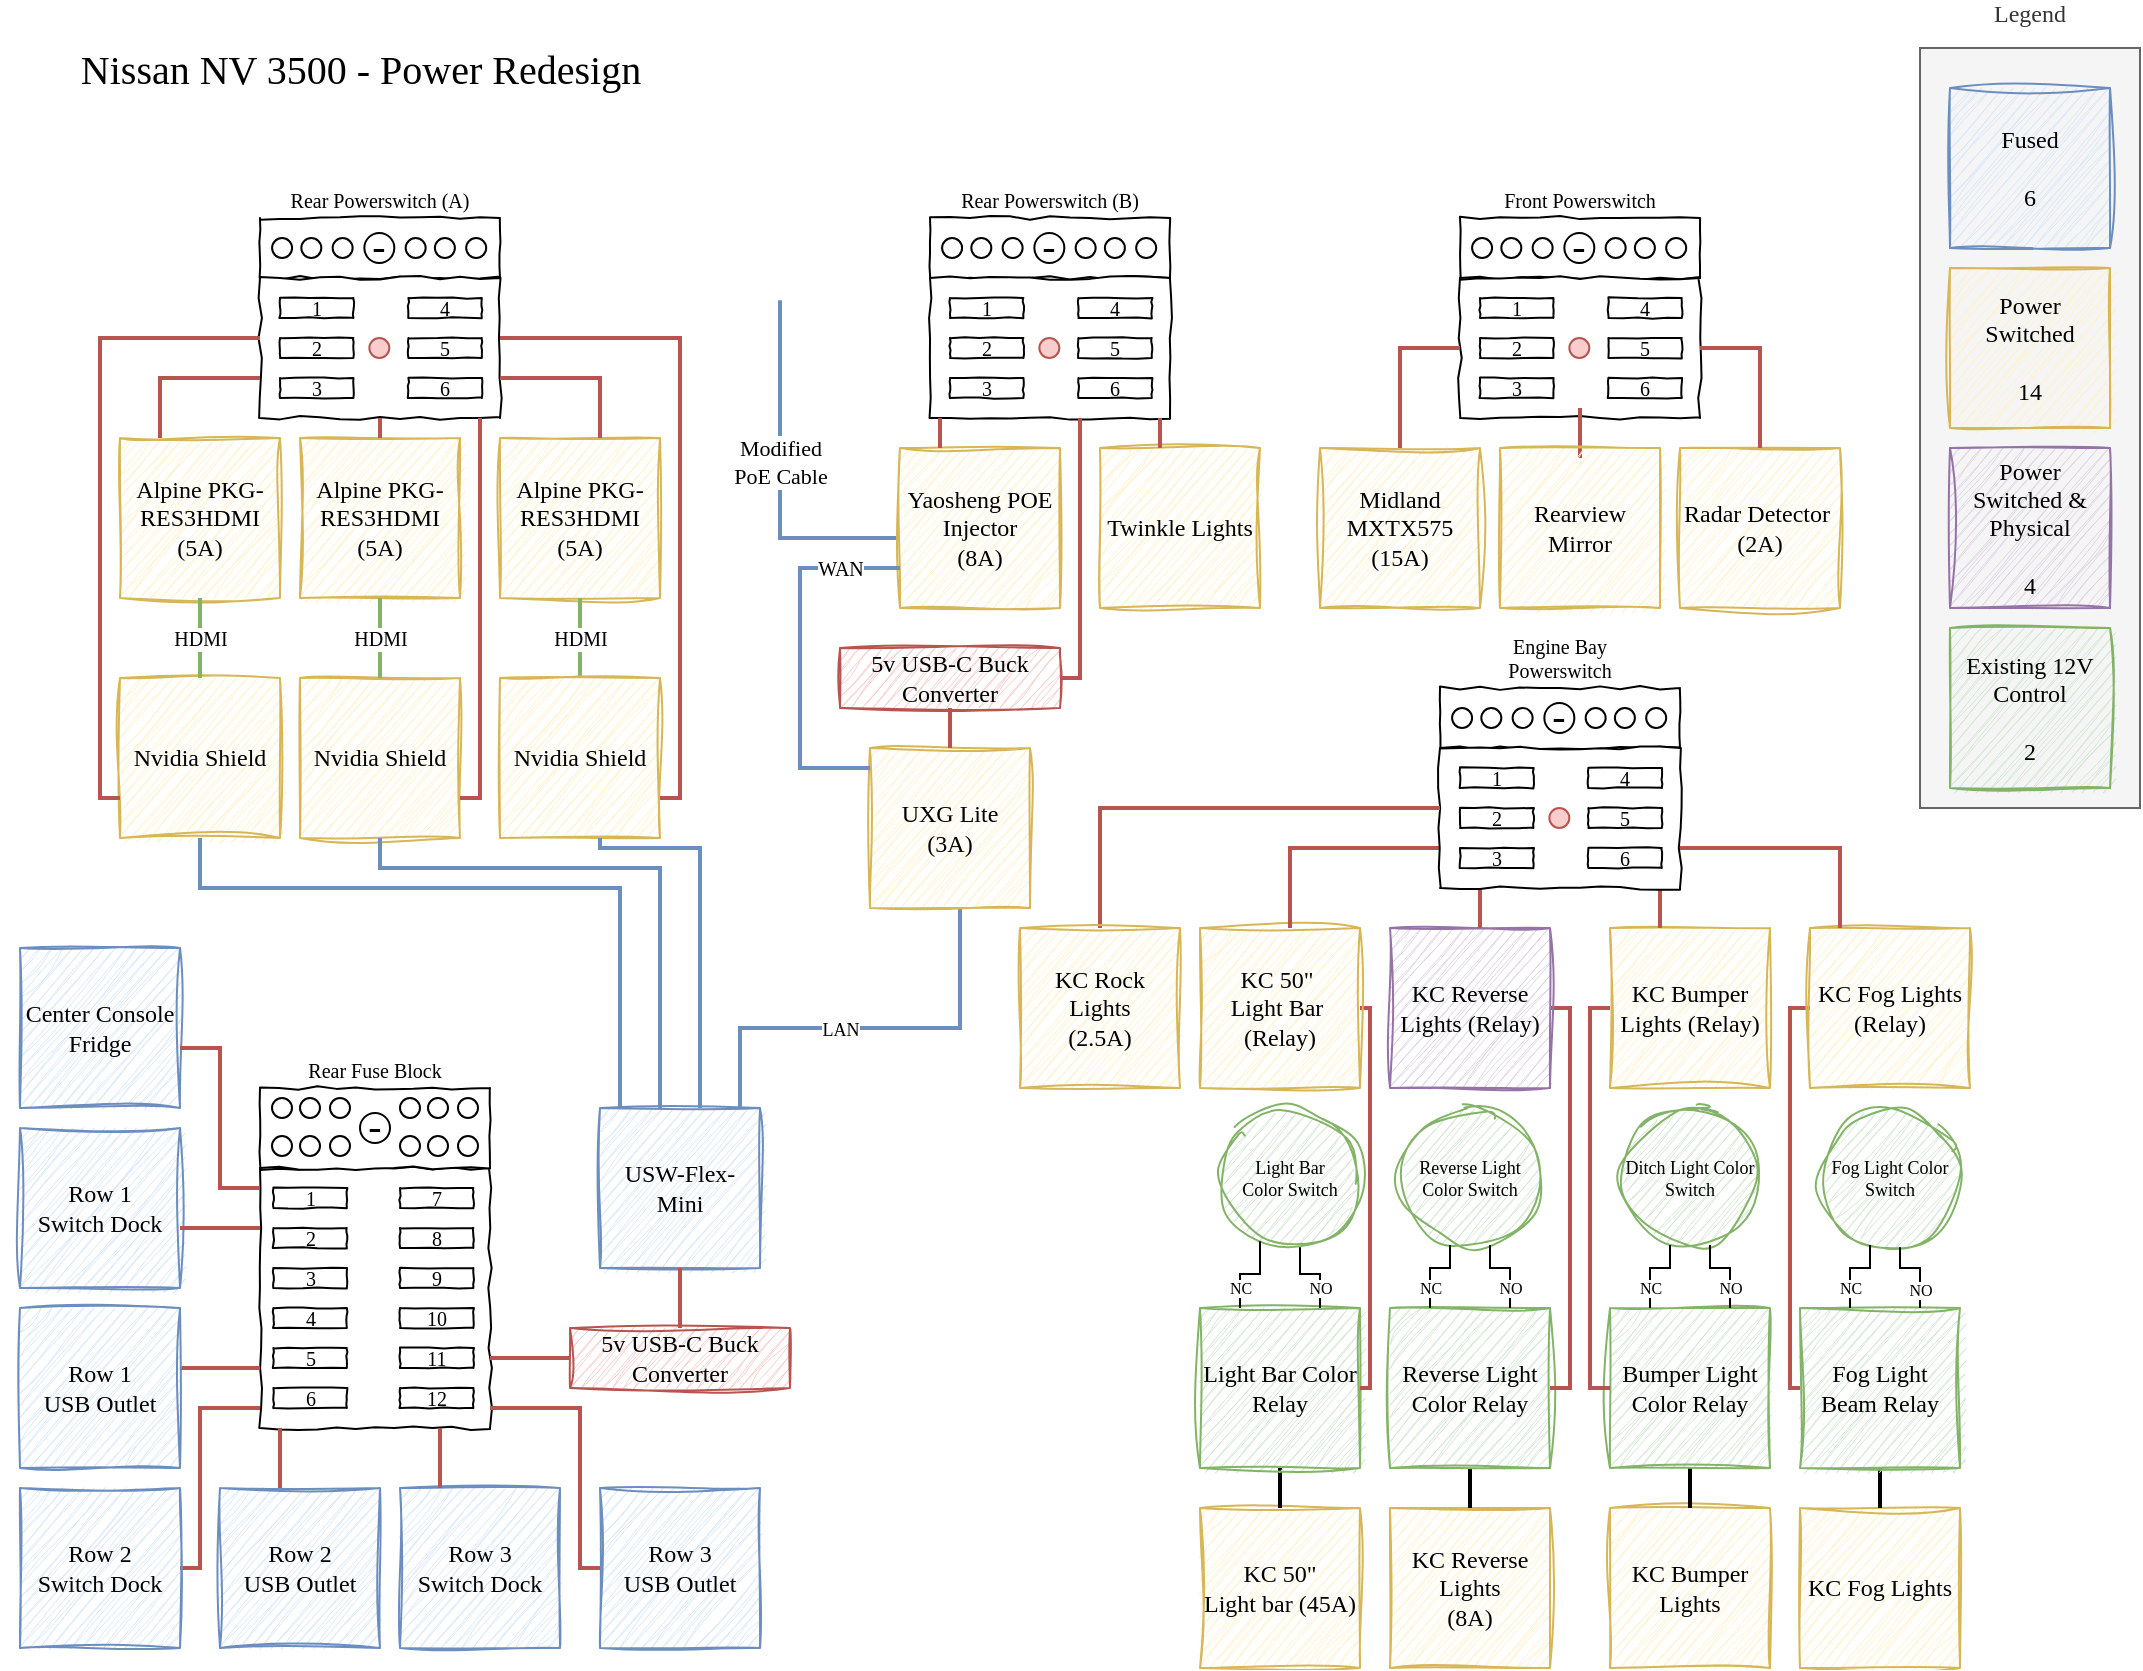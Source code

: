 <mxfile version="24.0.1" type="github" pages="2">
  <diagram name="Devices" id="_XpPioPkWa0zS_CPMh-q">
    <mxGraphModel grid="1" page="1" gridSize="10" guides="1" tooltips="1" connect="1" arrows="1" fold="1" pageScale="1" pageWidth="1100" pageHeight="850" math="0" shadow="0">
      <root>
        <mxCell id="0" />
        <mxCell id="1" parent="0" />
        <mxCell id="8CpULcGprLRs8BwtIuAB-317" style="edgeStyle=orthogonalEdgeStyle;rounded=0;hachureGap=4;orthogonalLoop=1;jettySize=auto;html=1;fontFamily=Architects Daughter;fontSource=https%3A%2F%2Ffonts.googleapis.com%2Fcss%3Ffamily%3DArchitects%2BDaughter;fontSize=16;endArrow=none;endFill=0;strokeWidth=2;fillColor=#dae8fc;strokeColor=#6c8ebf;" parent="1" source="8CpULcGprLRs8BwtIuAB-7" target="8CpULcGprLRs8BwtIuAB-10" edge="1">
          <mxGeometry relative="1" as="geometry">
            <Array as="points">
              <mxPoint x="500" y="520" />
              <mxPoint x="390" y="520" />
            </Array>
          </mxGeometry>
        </mxCell>
        <mxCell id="8CpULcGprLRs8BwtIuAB-349" value="&lt;font style=&quot;font-size: 9px;&quot; data-font-src=&quot;https://fonts.googleapis.com/css?family=Montserrat&quot; face=&quot;Montserrat&quot;&gt;LAN&lt;/font&gt;" style="edgeLabel;html=1;align=center;verticalAlign=middle;resizable=0;points=[];fontSize=9;fontFamily=Architects Daughter;" parent="8CpULcGprLRs8BwtIuAB-317" vertex="1" connectable="0">
          <mxGeometry x="0.794" y="2" relative="1" as="geometry">
            <mxPoint x="48" y="-18" as="offset" />
          </mxGeometry>
        </mxCell>
        <mxCell id="8CpULcGprLRs8BwtIuAB-44" value="Modified &lt;br&gt;PoE Cable" style="edgeStyle=orthogonalEdgeStyle;rounded=0;orthogonalLoop=1;jettySize=auto;html=1;endArrow=none;endFill=0;fontFamily=Montserrat;fontSource=https%3A%2F%2Ffonts.googleapis.com%2Fcss%3Ffamily%3DMontserrat;fillColor=#dae8fc;strokeColor=#6c8ebf;strokeWidth=2;" parent="1" source="8CpULcGprLRs8BwtIuAB-9" target="8CpULcGprLRs8BwtIuAB-36" edge="1">
          <mxGeometry x="0.098" relative="1" as="geometry">
            <Array as="points">
              <mxPoint x="410" y="275" />
            </Array>
            <mxPoint as="offset" />
          </mxGeometry>
        </mxCell>
        <mxCell id="8CpULcGprLRs8BwtIuAB-36" value="" style="shape=image;imageAspect=0;aspect=fixed;verticalLabelPosition=bottom;verticalAlign=top;image=https://iec-telecom.com/wp-content/uploads/2023/01/Starlink_Mobile_1000x600.png;clipPath=inset(22.22% 10.67% 22.22% 12%);" parent="1" vertex="1">
          <mxGeometry x="320" y="90.0" width="153.33" height="66.091" as="geometry" />
        </mxCell>
        <mxCell id="8CpULcGprLRs8BwtIuAB-277" value="" style="group" parent="1" vertex="1" connectable="0">
          <mxGeometry x="30" y="550" width="370" height="280" as="geometry" />
        </mxCell>
        <mxCell id="8CpULcGprLRs8BwtIuAB-26" value="Row 1&lt;br&gt;Switch Dock" style="whiteSpace=wrap;html=1;aspect=fixed;sketch=1;curveFitting=1;jiggle=2;fontFamily=Montserrat;fontSource=https%3A%2F%2Ffonts.googleapis.com%2Fcss%3Ffamily%3DMontserrat;fillColor=#dae8fc;strokeColor=#6c8ebf;" parent="8CpULcGprLRs8BwtIuAB-277" vertex="1">
          <mxGeometry y="20" width="80" height="80" as="geometry" />
        </mxCell>
        <mxCell id="8CpULcGprLRs8BwtIuAB-27" value="Row 2&lt;br&gt;USB Outlet" style="whiteSpace=wrap;html=1;aspect=fixed;sketch=1;curveFitting=1;jiggle=2;fontFamily=Montserrat;fontSource=https%3A%2F%2Ffonts.googleapis.com%2Fcss%3Ffamily%3DMontserrat;fillColor=#dae8fc;strokeColor=#6c8ebf;" parent="8CpULcGprLRs8BwtIuAB-277" vertex="1">
          <mxGeometry x="100" y="200" width="80" height="80" as="geometry" />
        </mxCell>
        <mxCell id="8CpULcGprLRs8BwtIuAB-28" value="Row 3&lt;br&gt;Switch Dock" style="whiteSpace=wrap;html=1;aspect=fixed;sketch=1;curveFitting=1;jiggle=2;fontFamily=Montserrat;fontSource=https%3A%2F%2Ffonts.googleapis.com%2Fcss%3Ffamily%3DMontserrat;fillColor=#dae8fc;strokeColor=#6c8ebf;" parent="8CpULcGprLRs8BwtIuAB-277" vertex="1">
          <mxGeometry x="190" y="200" width="80" height="80" as="geometry" />
        </mxCell>
        <mxCell id="8CpULcGprLRs8BwtIuAB-127" value="" style="group" parent="8CpULcGprLRs8BwtIuAB-277" vertex="1" connectable="0">
          <mxGeometry x="120" width="115" height="170" as="geometry" />
        </mxCell>
        <mxCell id="8CpULcGprLRs8BwtIuAB-87" value="" style="rounded=0;whiteSpace=wrap;html=1;sketch=1;curveFitting=1;jiggle=2;fontFamily=Montserrat;fontSource=https%3A%2F%2Ffonts.googleapis.com%2Fcss%3Ffamily%3DMontserrat;fontSize=10;sketchStyle=comic;" parent="8CpULcGprLRs8BwtIuAB-127" vertex="1">
          <mxGeometry y="40" width="115" height="130" as="geometry" />
        </mxCell>
        <mxCell id="8CpULcGprLRs8BwtIuAB-88" value="1" style="rounded=0;whiteSpace=wrap;html=1;sketch=1;curveFitting=1;jiggle=2;fontFamily=Montserrat;fontSource=https%3A%2F%2Ffonts.googleapis.com%2Fcss%3Ffamily%3DMontserrat;fontSize=10;sketchStyle=comic;" parent="8CpULcGprLRs8BwtIuAB-127" vertex="1">
          <mxGeometry x="6.7" y="50" width="36.7" height="10" as="geometry" />
        </mxCell>
        <mxCell id="8CpULcGprLRs8BwtIuAB-89" value="2" style="rounded=0;whiteSpace=wrap;html=1;sketch=1;curveFitting=1;jiggle=2;fontFamily=Montserrat;fontSource=https%3A%2F%2Ffonts.googleapis.com%2Fcss%3Ffamily%3DMontserrat;fontSize=10;sketchStyle=comic;" parent="8CpULcGprLRs8BwtIuAB-127" vertex="1">
          <mxGeometry x="6.7" y="70" width="36.7" height="10" as="geometry" />
        </mxCell>
        <mxCell id="8CpULcGprLRs8BwtIuAB-90" value="3" style="rounded=0;whiteSpace=wrap;html=1;sketch=1;curveFitting=1;jiggle=2;fontFamily=Montserrat;fontSource=https%3A%2F%2Ffonts.googleapis.com%2Fcss%3Ffamily%3DMontserrat;fontSize=10;sketchStyle=comic;" parent="8CpULcGprLRs8BwtIuAB-127" vertex="1">
          <mxGeometry x="6.7" y="90" width="36.7" height="10" as="geometry" />
        </mxCell>
        <mxCell id="8CpULcGprLRs8BwtIuAB-91" value="7" style="rounded=0;whiteSpace=wrap;html=1;sketch=1;curveFitting=1;jiggle=2;fontFamily=Montserrat;fontSource=https%3A%2F%2Ffonts.googleapis.com%2Fcss%3Ffamily%3DMontserrat;fontSize=10;sketchStyle=comic;" parent="8CpULcGprLRs8BwtIuAB-127" vertex="1">
          <mxGeometry x="70" y="50" width="36.7" height="10" as="geometry" />
        </mxCell>
        <mxCell id="8CpULcGprLRs8BwtIuAB-92" value="8" style="rounded=0;whiteSpace=wrap;html=1;sketch=1;curveFitting=1;jiggle=2;fontFamily=Montserrat;fontSource=https%3A%2F%2Ffonts.googleapis.com%2Fcss%3Ffamily%3DMontserrat;fontSize=10;sketchStyle=comic;" parent="8CpULcGprLRs8BwtIuAB-127" vertex="1">
          <mxGeometry x="70" y="70" width="36.7" height="10" as="geometry" />
        </mxCell>
        <mxCell id="8CpULcGprLRs8BwtIuAB-93" value="9" style="rounded=0;whiteSpace=wrap;html=1;sketch=1;curveFitting=1;jiggle=2;fontFamily=Montserrat;fontSource=https%3A%2F%2Ffonts.googleapis.com%2Fcss%3Ffamily%3DMontserrat;fontSize=10;sketchStyle=comic;" parent="8CpULcGprLRs8BwtIuAB-127" vertex="1">
          <mxGeometry x="70" y="90" width="36.7" height="10" as="geometry" />
        </mxCell>
        <mxCell id="8CpULcGprLRs8BwtIuAB-95" value="4" style="rounded=0;whiteSpace=wrap;html=1;sketch=1;curveFitting=1;jiggle=2;fontFamily=Montserrat;fontSource=https%3A%2F%2Ffonts.googleapis.com%2Fcss%3Ffamily%3DMontserrat;fontSize=10;sketchStyle=comic;" parent="8CpULcGprLRs8BwtIuAB-127" vertex="1">
          <mxGeometry x="6.7" y="110" width="36.7" height="10" as="geometry" />
        </mxCell>
        <mxCell id="8CpULcGprLRs8BwtIuAB-96" value="5" style="rounded=0;whiteSpace=wrap;html=1;sketch=1;curveFitting=1;jiggle=2;fontFamily=Montserrat;fontSource=https%3A%2F%2Ffonts.googleapis.com%2Fcss%3Ffamily%3DMontserrat;fontSize=10;sketchStyle=comic;" parent="8CpULcGprLRs8BwtIuAB-127" vertex="1">
          <mxGeometry x="6.7" y="130" width="36.7" height="10" as="geometry" />
        </mxCell>
        <mxCell id="8CpULcGprLRs8BwtIuAB-97" value="6" style="rounded=0;whiteSpace=wrap;html=1;sketch=1;curveFitting=1;jiggle=2;fontFamily=Montserrat;fontSource=https%3A%2F%2Ffonts.googleapis.com%2Fcss%3Ffamily%3DMontserrat;fontSize=10;sketchStyle=comic;" parent="8CpULcGprLRs8BwtIuAB-127" vertex="1">
          <mxGeometry x="6.7" y="150" width="36.7" height="10" as="geometry" />
        </mxCell>
        <mxCell id="8CpULcGprLRs8BwtIuAB-98" value="10" style="rounded=0;whiteSpace=wrap;html=1;sketch=1;curveFitting=1;jiggle=2;fontFamily=Montserrat;fontSource=https%3A%2F%2Ffonts.googleapis.com%2Fcss%3Ffamily%3DMontserrat;fontSize=10;sketchStyle=comic;" parent="8CpULcGprLRs8BwtIuAB-127" vertex="1">
          <mxGeometry x="70" y="110" width="36.7" height="10" as="geometry" />
        </mxCell>
        <mxCell id="8CpULcGprLRs8BwtIuAB-99" value="11" style="rounded=0;whiteSpace=wrap;html=1;sketch=1;curveFitting=1;jiggle=2;fontFamily=Montserrat;fontSource=https%3A%2F%2Ffonts.googleapis.com%2Fcss%3Ffamily%3DMontserrat;fontSize=10;sketchStyle=comic;" parent="8CpULcGprLRs8BwtIuAB-127" vertex="1">
          <mxGeometry x="70" y="130" width="36.7" height="10" as="geometry" />
        </mxCell>
        <mxCell id="8CpULcGprLRs8BwtIuAB-100" value="12" style="rounded=0;whiteSpace=wrap;html=1;sketch=1;curveFitting=1;jiggle=2;fontFamily=Montserrat;fontSource=https%3A%2F%2Ffonts.googleapis.com%2Fcss%3Ffamily%3DMontserrat;fontSize=10;sketchStyle=comic;" parent="8CpULcGprLRs8BwtIuAB-127" vertex="1">
          <mxGeometry x="70" y="150" width="36.7" height="10" as="geometry" />
        </mxCell>
        <mxCell id="8CpULcGprLRs8BwtIuAB-103" value="Rear Fuse Block" style="rounded=0;whiteSpace=wrap;html=1;sketch=1;curveFitting=1;jiggle=2;fontFamily=Montserrat;fontSource=https%3A%2F%2Ffonts.googleapis.com%2Fcss%3Ffamily%3DMontserrat;fontSize=10;sketchStyle=comic;labelPosition=center;verticalLabelPosition=top;align=center;verticalAlign=bottom;" parent="8CpULcGprLRs8BwtIuAB-127" vertex="1">
          <mxGeometry width="115" height="40" as="geometry" />
        </mxCell>
        <mxCell id="8CpULcGprLRs8BwtIuAB-104" value="" style="ellipse;whiteSpace=wrap;html=1;aspect=fixed;sketch=1;hachureGap=4;jiggle=2;curveFitting=1;fontFamily=Architects Daughter;fontSource=https%3A%2F%2Ffonts.googleapis.com%2Fcss%3Ffamily%3DArchitects%2BDaughter;fontSize=20;sketchStyle=comic;" parent="8CpULcGprLRs8BwtIuAB-127" vertex="1">
          <mxGeometry x="6" y="5" width="10" height="10" as="geometry" />
        </mxCell>
        <mxCell id="8CpULcGprLRs8BwtIuAB-105" value="" style="ellipse;whiteSpace=wrap;html=1;aspect=fixed;sketch=1;hachureGap=4;jiggle=2;curveFitting=1;fontFamily=Architects Daughter;fontSource=https%3A%2F%2Ffonts.googleapis.com%2Fcss%3Ffamily%3DArchitects%2BDaughter;fontSize=20;sketchStyle=comic;" parent="8CpULcGprLRs8BwtIuAB-127" vertex="1">
          <mxGeometry x="20" y="5" width="10" height="10" as="geometry" />
        </mxCell>
        <mxCell id="8CpULcGprLRs8BwtIuAB-106" value="" style="ellipse;whiteSpace=wrap;html=1;aspect=fixed;sketch=1;hachureGap=4;jiggle=2;curveFitting=1;fontFamily=Architects Daughter;fontSource=https%3A%2F%2Ffonts.googleapis.com%2Fcss%3Ffamily%3DArchitects%2BDaughter;fontSize=20;sketchStyle=comic;" parent="8CpULcGprLRs8BwtIuAB-127" vertex="1">
          <mxGeometry x="35" y="5" width="10" height="10" as="geometry" />
        </mxCell>
        <mxCell id="8CpULcGprLRs8BwtIuAB-112" value="" style="ellipse;whiteSpace=wrap;html=1;aspect=fixed;sketch=1;hachureGap=4;jiggle=2;curveFitting=1;fontFamily=Architects Daughter;fontSource=https%3A%2F%2Ffonts.googleapis.com%2Fcss%3Ffamily%3DArchitects%2BDaughter;fontSize=20;sketchStyle=comic;" parent="8CpULcGprLRs8BwtIuAB-127" vertex="1">
          <mxGeometry x="6" y="24" width="10" height="10" as="geometry" />
        </mxCell>
        <mxCell id="8CpULcGprLRs8BwtIuAB-113" value="" style="ellipse;whiteSpace=wrap;html=1;aspect=fixed;sketch=1;hachureGap=4;jiggle=2;curveFitting=1;fontFamily=Architects Daughter;fontSource=https%3A%2F%2Ffonts.googleapis.com%2Fcss%3Ffamily%3DArchitects%2BDaughter;fontSize=20;sketchStyle=comic;" parent="8CpULcGprLRs8BwtIuAB-127" vertex="1">
          <mxGeometry x="20" y="24" width="10" height="10" as="geometry" />
        </mxCell>
        <mxCell id="8CpULcGprLRs8BwtIuAB-114" value="" style="ellipse;whiteSpace=wrap;html=1;aspect=fixed;sketch=1;hachureGap=4;jiggle=2;curveFitting=1;fontFamily=Architects Daughter;fontSource=https%3A%2F%2Ffonts.googleapis.com%2Fcss%3Ffamily%3DArchitects%2BDaughter;fontSize=20;sketchStyle=comic;" parent="8CpULcGprLRs8BwtIuAB-127" vertex="1">
          <mxGeometry x="35" y="24" width="10" height="10" as="geometry" />
        </mxCell>
        <mxCell id="8CpULcGprLRs8BwtIuAB-118" value="-" style="ellipse;whiteSpace=wrap;html=1;aspect=fixed;sketch=1;hachureGap=4;jiggle=2;curveFitting=1;fontFamily=Montserrat;fontSource=https%3A%2F%2Ffonts.googleapis.com%2Fcss%3Ffamily%3DMontserrat;fontSize=20;sketchStyle=comic;direction=south;spacing=0;spacingBottom=4;" parent="8CpULcGprLRs8BwtIuAB-127" vertex="1">
          <mxGeometry x="50" y="12.5" width="15" height="15" as="geometry" />
        </mxCell>
        <mxCell id="8CpULcGprLRs8BwtIuAB-120" value="" style="ellipse;whiteSpace=wrap;html=1;aspect=fixed;sketch=1;hachureGap=4;jiggle=2;curveFitting=1;fontFamily=Architects Daughter;fontSource=https%3A%2F%2Ffonts.googleapis.com%2Fcss%3Ffamily%3DArchitects%2BDaughter;fontSize=20;sketchStyle=comic;" parent="8CpULcGprLRs8BwtIuAB-127" vertex="1">
          <mxGeometry x="70" y="5" width="10" height="10" as="geometry" />
        </mxCell>
        <mxCell id="8CpULcGprLRs8BwtIuAB-121" value="" style="ellipse;whiteSpace=wrap;html=1;aspect=fixed;sketch=1;hachureGap=4;jiggle=2;curveFitting=1;fontFamily=Architects Daughter;fontSource=https%3A%2F%2Ffonts.googleapis.com%2Fcss%3Ffamily%3DArchitects%2BDaughter;fontSize=20;sketchStyle=comic;" parent="8CpULcGprLRs8BwtIuAB-127" vertex="1">
          <mxGeometry x="84" y="5" width="10" height="10" as="geometry" />
        </mxCell>
        <mxCell id="8CpULcGprLRs8BwtIuAB-122" value="" style="ellipse;whiteSpace=wrap;html=1;aspect=fixed;sketch=1;hachureGap=4;jiggle=2;curveFitting=1;fontFamily=Architects Daughter;fontSource=https%3A%2F%2Ffonts.googleapis.com%2Fcss%3Ffamily%3DArchitects%2BDaughter;fontSize=20;sketchStyle=comic;" parent="8CpULcGprLRs8BwtIuAB-127" vertex="1">
          <mxGeometry x="99" y="5" width="10" height="10" as="geometry" />
        </mxCell>
        <mxCell id="8CpULcGprLRs8BwtIuAB-123" value="" style="ellipse;whiteSpace=wrap;html=1;aspect=fixed;sketch=1;hachureGap=4;jiggle=2;curveFitting=1;fontFamily=Architects Daughter;fontSource=https%3A%2F%2Ffonts.googleapis.com%2Fcss%3Ffamily%3DArchitects%2BDaughter;fontSize=20;sketchStyle=comic;" parent="8CpULcGprLRs8BwtIuAB-127" vertex="1">
          <mxGeometry x="70" y="24" width="10" height="10" as="geometry" />
        </mxCell>
        <mxCell id="8CpULcGprLRs8BwtIuAB-124" value="" style="ellipse;whiteSpace=wrap;html=1;aspect=fixed;sketch=1;hachureGap=4;jiggle=2;curveFitting=1;fontFamily=Architects Daughter;fontSource=https%3A%2F%2Ffonts.googleapis.com%2Fcss%3Ffamily%3DArchitects%2BDaughter;fontSize=20;sketchStyle=comic;" parent="8CpULcGprLRs8BwtIuAB-127" vertex="1">
          <mxGeometry x="84" y="24" width="10" height="10" as="geometry" />
        </mxCell>
        <mxCell id="8CpULcGprLRs8BwtIuAB-125" value="" style="ellipse;whiteSpace=wrap;html=1;aspect=fixed;sketch=1;hachureGap=4;jiggle=2;curveFitting=1;fontFamily=Architects Daughter;fontSource=https%3A%2F%2Ffonts.googleapis.com%2Fcss%3Ffamily%3DArchitects%2BDaughter;fontSize=20;sketchStyle=comic;" parent="8CpULcGprLRs8BwtIuAB-127" vertex="1">
          <mxGeometry x="99" y="24" width="10" height="10" as="geometry" />
        </mxCell>
        <mxCell id="8CpULcGprLRs8BwtIuAB-255" style="edgeStyle=orthogonalEdgeStyle;rounded=0;hachureGap=4;orthogonalLoop=1;jettySize=auto;html=1;fontFamily=Architects Daughter;fontSource=https%3A%2F%2Ffonts.googleapis.com%2Fcss%3Ffamily%3DArchitects%2BDaughter;fontSize=16;endArrow=none;endFill=0;strokeWidth=2;fillColor=#f8cecc;strokeColor=#b85450;" parent="8CpULcGprLRs8BwtIuAB-277" source="8CpULcGprLRs8BwtIuAB-26" target="8CpULcGprLRs8BwtIuAB-87" edge="1">
          <mxGeometry relative="1" as="geometry">
            <Array as="points">
              <mxPoint x="100" y="70" />
              <mxPoint x="100" y="70" />
            </Array>
          </mxGeometry>
        </mxCell>
        <mxCell id="8CpULcGprLRs8BwtIuAB-258" style="edgeStyle=orthogonalEdgeStyle;rounded=0;hachureGap=4;orthogonalLoop=1;jettySize=auto;html=1;fontFamily=Architects Daughter;fontSource=https%3A%2F%2Ffonts.googleapis.com%2Fcss%3Ffamily%3DArchitects%2BDaughter;fontSize=16;endArrow=none;endFill=0;strokeWidth=2;fillColor=#f8cecc;strokeColor=#b85450;" parent="8CpULcGprLRs8BwtIuAB-277" source="8CpULcGprLRs8BwtIuAB-27" target="8CpULcGprLRs8BwtIuAB-87" edge="1">
          <mxGeometry relative="1" as="geometry">
            <Array as="points">
              <mxPoint x="130" y="190" />
              <mxPoint x="130" y="190" />
            </Array>
          </mxGeometry>
        </mxCell>
        <mxCell id="8CpULcGprLRs8BwtIuAB-259" style="edgeStyle=orthogonalEdgeStyle;rounded=0;hachureGap=4;orthogonalLoop=1;jettySize=auto;html=1;fontFamily=Architects Daughter;fontSource=https%3A%2F%2Ffonts.googleapis.com%2Fcss%3Ffamily%3DArchitects%2BDaughter;fontSize=16;endArrow=none;endFill=0;strokeWidth=2;fillColor=#f8cecc;strokeColor=#b85450;" parent="8CpULcGprLRs8BwtIuAB-277" source="8CpULcGprLRs8BwtIuAB-28" target="8CpULcGprLRs8BwtIuAB-87" edge="1">
          <mxGeometry relative="1" as="geometry">
            <Array as="points">
              <mxPoint x="210" y="190" />
              <mxPoint x="210" y="190" />
            </Array>
          </mxGeometry>
        </mxCell>
        <mxCell id="8CpULcGprLRs8BwtIuAB-361" style="edgeStyle=orthogonalEdgeStyle;rounded=0;hachureGap=4;orthogonalLoop=1;jettySize=auto;html=1;fontFamily=Architects Daughter;fontSource=https%3A%2F%2Ffonts.googleapis.com%2Fcss%3Ffamily%3DArchitects%2BDaughter;fontSize=16;endArrow=none;endFill=0;strokeWidth=2;fillColor=#f8cecc;strokeColor=#b85450;" parent="8CpULcGprLRs8BwtIuAB-277" source="8CpULcGprLRs8BwtIuAB-322" target="8CpULcGprLRs8BwtIuAB-87" edge="1">
          <mxGeometry relative="1" as="geometry">
            <Array as="points">
              <mxPoint x="100" y="140" />
              <mxPoint x="100" y="140" />
            </Array>
          </mxGeometry>
        </mxCell>
        <mxCell id="8CpULcGprLRs8BwtIuAB-322" value="Row 1&lt;br&gt;USB Outlet" style="whiteSpace=wrap;html=1;aspect=fixed;sketch=1;curveFitting=1;jiggle=2;fontFamily=Montserrat;fontSource=https%3A%2F%2Ffonts.googleapis.com%2Fcss%3Ffamily%3DMontserrat;fillColor=#dae8fc;strokeColor=#6c8ebf;" parent="8CpULcGprLRs8BwtIuAB-277" vertex="1">
          <mxGeometry x="-1.137e-13" y="110" width="80" height="80" as="geometry" />
        </mxCell>
        <mxCell id="8CpULcGprLRs8BwtIuAB-345" value="Row 3&lt;br&gt;USB Outlet" style="whiteSpace=wrap;html=1;aspect=fixed;sketch=1;curveFitting=1;jiggle=2;fontFamily=Montserrat;fontSource=https%3A%2F%2Ffonts.googleapis.com%2Fcss%3Ffamily%3DMontserrat;fillColor=#dae8fc;strokeColor=#6c8ebf;" parent="8CpULcGprLRs8BwtIuAB-277" vertex="1">
          <mxGeometry x="290" y="200" width="80" height="80" as="geometry" />
        </mxCell>
        <mxCell id="8CpULcGprLRs8BwtIuAB-344" style="edgeStyle=orthogonalEdgeStyle;rounded=0;hachureGap=4;orthogonalLoop=1;jettySize=auto;html=1;fontFamily=Architects Daughter;fontSource=https%3A%2F%2Ffonts.googleapis.com%2Fcss%3Ffamily%3DArchitects%2BDaughter;fontSize=16;fillColor=#f8cecc;strokeColor=#b85450;endArrow=none;endFill=0;strokeWidth=2;" parent="8CpULcGprLRs8BwtIuAB-277" source="8CpULcGprLRs8BwtIuAB-345" target="8CpULcGprLRs8BwtIuAB-87" edge="1">
          <mxGeometry relative="1" as="geometry">
            <Array as="points">
              <mxPoint x="280" y="240" />
              <mxPoint x="280" y="160" />
            </Array>
          </mxGeometry>
        </mxCell>
        <mxCell id="8CpULcGprLRs8BwtIuAB-363" style="edgeStyle=orthogonalEdgeStyle;rounded=0;hachureGap=4;orthogonalLoop=1;jettySize=auto;html=1;fontFamily=Architects Daughter;fontSource=https%3A%2F%2Ffonts.googleapis.com%2Fcss%3Ffamily%3DArchitects%2BDaughter;fontSize=16;fillColor=#f8cecc;strokeColor=#b85450;strokeWidth=2;endArrow=none;endFill=0;" parent="8CpULcGprLRs8BwtIuAB-277" source="8CpULcGprLRs8BwtIuAB-321" target="8CpULcGprLRs8BwtIuAB-87" edge="1">
          <mxGeometry relative="1" as="geometry">
            <Array as="points">
              <mxPoint x="90" y="240" />
              <mxPoint x="90" y="160" />
            </Array>
          </mxGeometry>
        </mxCell>
        <mxCell id="8CpULcGprLRs8BwtIuAB-321" value="Row 2&lt;br&gt;Switch Dock" style="whiteSpace=wrap;html=1;aspect=fixed;sketch=1;curveFitting=1;jiggle=2;fontFamily=Montserrat;fontSource=https%3A%2F%2Ffonts.googleapis.com%2Fcss%3Ffamily%3DMontserrat;fillColor=#dae8fc;strokeColor=#6c8ebf;" parent="8CpULcGprLRs8BwtIuAB-277" vertex="1">
          <mxGeometry y="200" width="80" height="80" as="geometry" />
        </mxCell>
        <mxCell id="8CpULcGprLRs8BwtIuAB-528" value="5v USB-C Buck Converter" style="whiteSpace=wrap;html=1;sketch=1;curveFitting=1;jiggle=2;fontFamily=Montserrat;fontSource=https%3A%2F%2Ffonts.googleapis.com%2Fcss%3Ffamily%3DMontserrat;fillColor=#f8cecc;strokeColor=#b85450;" parent="8CpULcGprLRs8BwtIuAB-277" vertex="1">
          <mxGeometry x="275" y="120" width="110" height="30" as="geometry" />
        </mxCell>
        <mxCell id="8CpULcGprLRs8BwtIuAB-276" style="edgeStyle=orthogonalEdgeStyle;rounded=0;hachureGap=4;orthogonalLoop=1;jettySize=auto;html=1;fontFamily=Architects Daughter;fontSource=https%3A%2F%2Ffonts.googleapis.com%2Fcss%3Ffamily%3DArchitects%2BDaughter;fontSize=16;fillColor=#f8cecc;strokeColor=#b85450;strokeWidth=2;endArrow=none;endFill=0;" parent="8CpULcGprLRs8BwtIuAB-277" source="8CpULcGprLRs8BwtIuAB-528" target="8CpULcGprLRs8BwtIuAB-87" edge="1">
          <mxGeometry relative="1" as="geometry">
            <mxPoint x="230" y="100" as="targetPoint" />
            <Array as="points">
              <mxPoint x="250" y="135" />
              <mxPoint x="250" y="135" />
            </Array>
          </mxGeometry>
        </mxCell>
        <mxCell id="8CpULcGprLRs8BwtIuAB-10" value="USW-Flex-Mini" style="whiteSpace=wrap;html=1;aspect=fixed;sketch=1;curveFitting=1;jiggle=2;fontFamily=Montserrat;fontSource=https%3A%2F%2Ffonts.googleapis.com%2Fcss%3Ffamily%3DMontserrat;fillColor=#dae8fc;strokeColor=#6c8ebf;" parent="8CpULcGprLRs8BwtIuAB-277" vertex="1">
          <mxGeometry x="290" y="10" width="80" height="80" as="geometry" />
        </mxCell>
        <mxCell id="8CpULcGprLRs8BwtIuAB-529" style="edgeStyle=orthogonalEdgeStyle;rounded=0;hachureGap=4;orthogonalLoop=1;jettySize=auto;html=1;fontFamily=Architects Daughter;fontSource=https%3A%2F%2Ffonts.googleapis.com%2Fcss%3Ffamily%3DArchitects%2BDaughter;fontSize=16;strokeWidth=2;fillColor=#f8cecc;strokeColor=#b85450;endArrow=none;endFill=0;" parent="8CpULcGprLRs8BwtIuAB-277" source="8CpULcGprLRs8BwtIuAB-528" target="8CpULcGprLRs8BwtIuAB-10" edge="1">
          <mxGeometry relative="1" as="geometry" />
        </mxCell>
        <mxCell id="8CpULcGprLRs8BwtIuAB-294" value="" style="group" parent="1" vertex="1" connectable="0">
          <mxGeometry x="70" y="115" width="290" height="310" as="geometry" />
        </mxCell>
        <mxCell id="8CpULcGprLRs8BwtIuAB-1" value="Alpine PKG-RES3HDMI&lt;br style=&quot;border-color: var(--border-color);&quot;&gt;(5A)" style="whiteSpace=wrap;html=1;aspect=fixed;sketch=1;curveFitting=1;jiggle=2;fontFamily=Montserrat;fontSource=https%3A%2F%2Ffonts.googleapis.com%2Fcss%3Ffamily%3DMontserrat;fillColor=#fff2cc;strokeColor=#d6b656;" parent="8CpULcGprLRs8BwtIuAB-294" vertex="1">
          <mxGeometry x="10" y="110" width="80" height="80" as="geometry" />
        </mxCell>
        <mxCell id="8CpULcGprLRs8BwtIuAB-2" value="Alpine PKG-RES3HDMI&lt;br style=&quot;border-color: var(--border-color);&quot;&gt;(5A)" style="whiteSpace=wrap;html=1;aspect=fixed;sketch=1;curveFitting=1;jiggle=2;fontFamily=Montserrat;fontSource=https%3A%2F%2Ffonts.googleapis.com%2Fcss%3Ffamily%3DMontserrat;fillColor=#fff2cc;strokeColor=#d6b656;" parent="8CpULcGprLRs8BwtIuAB-294" vertex="1">
          <mxGeometry x="200" y="110" width="80" height="80" as="geometry" />
        </mxCell>
        <mxCell id="8CpULcGprLRs8BwtIuAB-3" value="Alpine PKG-RES3HDMI&lt;br style=&quot;border-color: var(--border-color);&quot;&gt;(5A)" style="whiteSpace=wrap;html=1;aspect=fixed;sketch=1;curveFitting=1;jiggle=2;fontFamily=Montserrat;fontSource=https%3A%2F%2Ffonts.googleapis.com%2Fcss%3Ffamily%3DMontserrat;fillColor=#fff2cc;strokeColor=#d6b656;" parent="8CpULcGprLRs8BwtIuAB-294" vertex="1">
          <mxGeometry x="100" y="110" width="80" height="80" as="geometry" />
        </mxCell>
        <mxCell id="8CpULcGprLRs8BwtIuAB-4" value="Nvidia Shield" style="whiteSpace=wrap;html=1;aspect=fixed;sketch=1;curveFitting=1;jiggle=2;fontFamily=Montserrat;fontSource=https%3A%2F%2Ffonts.googleapis.com%2Fcss%3Ffamily%3DMontserrat;fillColor=#fff2cc;strokeColor=#d6b656;" parent="8CpULcGprLRs8BwtIuAB-294" vertex="1">
          <mxGeometry x="100" y="230" width="80" height="80" as="geometry" />
        </mxCell>
        <mxCell id="8CpULcGprLRs8BwtIuAB-287" value="HDMI" style="edgeStyle=orthogonalEdgeStyle;rounded=0;hachureGap=4;orthogonalLoop=1;jettySize=auto;html=1;fontFamily=Montserrat;fontSource=https%3A%2F%2Ffonts.googleapis.com%2Fcss%3Ffamily%3DMontserrat;fontSize=10;fillColor=#d5e8d4;strokeColor=#82b366;endArrow=none;endFill=0;strokeWidth=2;" parent="8CpULcGprLRs8BwtIuAB-294" source="8CpULcGprLRs8BwtIuAB-5" target="8CpULcGprLRs8BwtIuAB-2" edge="1">
          <mxGeometry relative="1" as="geometry" />
        </mxCell>
        <mxCell id="8CpULcGprLRs8BwtIuAB-5" value="Nvidia Shield" style="whiteSpace=wrap;html=1;aspect=fixed;sketch=1;curveFitting=1;jiggle=2;fontFamily=Montserrat;fontSource=https%3A%2F%2Ffonts.googleapis.com%2Fcss%3Ffamily%3DMontserrat;fillColor=#fff2cc;strokeColor=#d6b656;" parent="8CpULcGprLRs8BwtIuAB-294" vertex="1">
          <mxGeometry x="200" y="230" width="80" height="80" as="geometry" />
        </mxCell>
        <mxCell id="8CpULcGprLRs8BwtIuAB-6" value="Nvidia Shield" style="whiteSpace=wrap;html=1;aspect=fixed;sketch=1;curveFitting=1;jiggle=2;fontFamily=Montserrat;fontSource=https%3A%2F%2Ffonts.googleapis.com%2Fcss%3Ffamily%3DMontserrat;fillColor=#fff2cc;strokeColor=#d6b656;" parent="8CpULcGprLRs8BwtIuAB-294" vertex="1">
          <mxGeometry x="10" y="230" width="80" height="80" as="geometry" />
        </mxCell>
        <mxCell id="8CpULcGprLRs8BwtIuAB-152" value="" style="group;strokeWidth=3;" parent="8CpULcGprLRs8BwtIuAB-294" vertex="1" connectable="0">
          <mxGeometry x="80" width="120" height="100" as="geometry" />
        </mxCell>
        <mxCell id="8CpULcGprLRs8BwtIuAB-153" value="Rear Powerswitch (A)" style="rounded=0;whiteSpace=wrap;html=1;sketch=1;curveFitting=1;jiggle=2;fontFamily=Montserrat;fontSource=https%3A%2F%2Ffonts.googleapis.com%2Fcss%3Ffamily%3DMontserrat;fontSize=10;sketchStyle=comic;container=0;labelPosition=center;verticalLabelPosition=top;align=center;verticalAlign=bottom;" parent="8CpULcGprLRs8BwtIuAB-152" vertex="1">
          <mxGeometry width="120" height="30" as="geometry" />
        </mxCell>
        <mxCell id="8CpULcGprLRs8BwtIuAB-154" value="" style="ellipse;whiteSpace=wrap;html=1;aspect=fixed;sketch=1;hachureGap=4;jiggle=2;curveFitting=1;fontFamily=Architects Daughter;fontSource=https%3A%2F%2Ffonts.googleapis.com%2Fcss%3Ffamily%3DArchitects%2BDaughter;fontSize=20;sketchStyle=comic;container=0;" parent="8CpULcGprLRs8BwtIuAB-152" vertex="1">
          <mxGeometry x="6.052" y="10" width="10" height="10" as="geometry" />
        </mxCell>
        <mxCell id="8CpULcGprLRs8BwtIuAB-155" value="" style="ellipse;whiteSpace=wrap;html=1;aspect=fixed;sketch=1;hachureGap=4;jiggle=2;curveFitting=1;fontFamily=Architects Daughter;fontSource=https%3A%2F%2Ffonts.googleapis.com%2Fcss%3Ffamily%3DArchitects%2BDaughter;fontSize=20;sketchStyle=comic;container=0;" parent="8CpULcGprLRs8BwtIuAB-152" vertex="1">
          <mxGeometry x="20.661" y="10" width="10" height="10" as="geometry" />
        </mxCell>
        <mxCell id="8CpULcGprLRs8BwtIuAB-156" value="" style="ellipse;whiteSpace=wrap;html=1;aspect=fixed;sketch=1;hachureGap=4;jiggle=2;curveFitting=1;fontFamily=Architects Daughter;fontSource=https%3A%2F%2Ffonts.googleapis.com%2Fcss%3Ffamily%3DArchitects%2BDaughter;fontSize=20;sketchStyle=comic;container=0;" parent="8CpULcGprLRs8BwtIuAB-152" vertex="1">
          <mxGeometry x="36.313" y="10" width="10" height="10" as="geometry" />
        </mxCell>
        <mxCell id="8CpULcGprLRs8BwtIuAB-157" value="-" style="ellipse;whiteSpace=wrap;html=1;aspect=fixed;sketch=1;hachureGap=4;jiggle=2;curveFitting=1;fontFamily=Montserrat;fontSource=https%3A%2F%2Ffonts.googleapis.com%2Fcss%3Ffamily%3DMontserrat;fontSize=20;sketchStyle=comic;direction=south;spacing=0;spacingBottom=4;container=0;" parent="8CpULcGprLRs8BwtIuAB-152" vertex="1">
          <mxGeometry x="52.174" y="7.5" width="15" height="15" as="geometry" />
        </mxCell>
        <mxCell id="8CpULcGprLRs8BwtIuAB-158" value="" style="ellipse;whiteSpace=wrap;html=1;aspect=fixed;sketch=1;hachureGap=4;jiggle=2;curveFitting=1;fontFamily=Architects Daughter;fontSource=https%3A%2F%2Ffonts.googleapis.com%2Fcss%3Ffamily%3DArchitects%2BDaughter;fontSize=20;sketchStyle=comic;container=0;" parent="8CpULcGprLRs8BwtIuAB-152" vertex="1">
          <mxGeometry x="72.835" y="10" width="10" height="10" as="geometry" />
        </mxCell>
        <mxCell id="8CpULcGprLRs8BwtIuAB-159" value="" style="ellipse;whiteSpace=wrap;html=1;aspect=fixed;sketch=1;hachureGap=4;jiggle=2;curveFitting=1;fontFamily=Architects Daughter;fontSource=https%3A%2F%2Ffonts.googleapis.com%2Fcss%3Ffamily%3DArchitects%2BDaughter;fontSize=20;sketchStyle=comic;container=0;" parent="8CpULcGprLRs8BwtIuAB-152" vertex="1">
          <mxGeometry x="87.443" y="10" width="10" height="10" as="geometry" />
        </mxCell>
        <mxCell id="8CpULcGprLRs8BwtIuAB-160" value="" style="ellipse;whiteSpace=wrap;html=1;aspect=fixed;sketch=1;hachureGap=4;jiggle=2;curveFitting=1;fontFamily=Architects Daughter;fontSource=https%3A%2F%2Ffonts.googleapis.com%2Fcss%3Ffamily%3DArchitects%2BDaughter;fontSize=20;sketchStyle=comic;container=0;" parent="8CpULcGprLRs8BwtIuAB-152" vertex="1">
          <mxGeometry x="103.096" y="10" width="10" height="10" as="geometry" />
        </mxCell>
        <mxCell id="8CpULcGprLRs8BwtIuAB-161" value="" style="rounded=0;whiteSpace=wrap;html=1;sketch=1;curveFitting=1;jiggle=2;fontFamily=Montserrat;fontSource=https%3A%2F%2Ffonts.googleapis.com%2Fcss%3Ffamily%3DMontserrat;fontSize=10;sketchStyle=comic;" parent="8CpULcGprLRs8BwtIuAB-152" vertex="1">
          <mxGeometry y="30" width="120" height="70" as="geometry" />
        </mxCell>
        <mxCell id="8CpULcGprLRs8BwtIuAB-162" value="1" style="rounded=0;whiteSpace=wrap;html=1;sketch=1;curveFitting=1;jiggle=2;fontFamily=Montserrat;fontSource=https%3A%2F%2Ffonts.googleapis.com%2Fcss%3Ffamily%3DMontserrat;fontSize=10;sketchStyle=comic;" parent="8CpULcGprLRs8BwtIuAB-152" vertex="1">
          <mxGeometry x="10.0" y="40" width="36.7" height="10" as="geometry" />
        </mxCell>
        <mxCell id="8CpULcGprLRs8BwtIuAB-163" value="2" style="rounded=0;whiteSpace=wrap;html=1;sketch=1;curveFitting=1;jiggle=2;fontFamily=Montserrat;fontSource=https%3A%2F%2Ffonts.googleapis.com%2Fcss%3Ffamily%3DMontserrat;fontSize=10;sketchStyle=comic;" parent="8CpULcGprLRs8BwtIuAB-152" vertex="1">
          <mxGeometry x="10.0" y="60" width="36.7" height="10" as="geometry" />
        </mxCell>
        <mxCell id="8CpULcGprLRs8BwtIuAB-164" value="3" style="rounded=0;whiteSpace=wrap;html=1;sketch=1;curveFitting=1;jiggle=2;fontFamily=Montserrat;fontSource=https%3A%2F%2Ffonts.googleapis.com%2Fcss%3Ffamily%3DMontserrat;fontSize=10;sketchStyle=comic;" parent="8CpULcGprLRs8BwtIuAB-152" vertex="1">
          <mxGeometry x="10.0" y="80" width="36.7" height="10" as="geometry" />
        </mxCell>
        <mxCell id="8CpULcGprLRs8BwtIuAB-165" value="4" style="rounded=0;whiteSpace=wrap;html=1;sketch=1;curveFitting=1;jiggle=2;fontFamily=Montserrat;fontSource=https%3A%2F%2Ffonts.googleapis.com%2Fcss%3Ffamily%3DMontserrat;fontSize=10;sketchStyle=comic;" parent="8CpULcGprLRs8BwtIuAB-152" vertex="1">
          <mxGeometry x="74.2" y="40" width="36.7" height="10" as="geometry" />
        </mxCell>
        <mxCell id="8CpULcGprLRs8BwtIuAB-166" value="5" style="rounded=0;whiteSpace=wrap;html=1;sketch=1;curveFitting=1;jiggle=2;fontFamily=Montserrat;fontSource=https%3A%2F%2Ffonts.googleapis.com%2Fcss%3Ffamily%3DMontserrat;fontSize=10;sketchStyle=comic;" parent="8CpULcGprLRs8BwtIuAB-152" vertex="1">
          <mxGeometry x="74.2" y="60" width="36.7" height="10" as="geometry" />
        </mxCell>
        <mxCell id="8CpULcGprLRs8BwtIuAB-167" value="6" style="rounded=0;whiteSpace=wrap;html=1;sketch=1;curveFitting=1;jiggle=2;fontFamily=Montserrat;fontSource=https%3A%2F%2Ffonts.googleapis.com%2Fcss%3Ffamily%3DMontserrat;fontSize=10;sketchStyle=comic;" parent="8CpULcGprLRs8BwtIuAB-152" vertex="1">
          <mxGeometry x="74.2" y="80" width="36.7" height="10" as="geometry" />
        </mxCell>
        <mxCell id="8CpULcGprLRs8BwtIuAB-168" value="" style="ellipse;whiteSpace=wrap;html=1;aspect=fixed;fillColor=#f8cecc;strokeColor=#b85450;sketch=1;curveFitting=1;jiggle=2;sketchStyle=comic;" parent="8CpULcGprLRs8BwtIuAB-152" vertex="1">
          <mxGeometry x="54.67" y="60" width="10" height="10" as="geometry" />
        </mxCell>
        <mxCell id="8CpULcGprLRs8BwtIuAB-283" style="edgeStyle=orthogonalEdgeStyle;rounded=0;hachureGap=4;orthogonalLoop=1;jettySize=auto;html=1;fontFamily=Architects Daughter;fontSource=https%3A%2F%2Ffonts.googleapis.com%2Fcss%3Ffamily%3DArchitects%2BDaughter;fontSize=16;fillColor=#f8cecc;strokeColor=#b85450;strokeWidth=2;endArrow=none;endFill=0;" parent="8CpULcGprLRs8BwtIuAB-294" source="8CpULcGprLRs8BwtIuAB-1" target="8CpULcGprLRs8BwtIuAB-161" edge="1">
          <mxGeometry relative="1" as="geometry">
            <Array as="points">
              <mxPoint x="30" y="80" />
            </Array>
          </mxGeometry>
        </mxCell>
        <mxCell id="8CpULcGprLRs8BwtIuAB-284" style="edgeStyle=orthogonalEdgeStyle;rounded=0;hachureGap=4;orthogonalLoop=1;jettySize=auto;html=1;fontFamily=Architects Daughter;fontSource=https%3A%2F%2Ffonts.googleapis.com%2Fcss%3Ffamily%3DArchitects%2BDaughter;fontSize=16;fillColor=#f8cecc;strokeColor=#b85450;endArrow=none;endFill=0;strokeWidth=2;" parent="8CpULcGprLRs8BwtIuAB-294" source="8CpULcGprLRs8BwtIuAB-2" target="8CpULcGprLRs8BwtIuAB-161" edge="1">
          <mxGeometry relative="1" as="geometry">
            <Array as="points">
              <mxPoint x="250" y="80" />
            </Array>
          </mxGeometry>
        </mxCell>
        <mxCell id="8CpULcGprLRs8BwtIuAB-285" style="edgeStyle=orthogonalEdgeStyle;rounded=0;hachureGap=4;orthogonalLoop=1;jettySize=auto;html=1;fontFamily=Architects Daughter;fontSource=https%3A%2F%2Ffonts.googleapis.com%2Fcss%3Ffamily%3DArchitects%2BDaughter;fontSize=16;fillColor=#f8cecc;strokeColor=#b85450;strokeWidth=2;endArrow=none;endFill=0;" parent="8CpULcGprLRs8BwtIuAB-294" source="8CpULcGprLRs8BwtIuAB-4" target="8CpULcGprLRs8BwtIuAB-161" edge="1">
          <mxGeometry relative="1" as="geometry">
            <Array as="points">
              <mxPoint x="190" y="290" />
            </Array>
          </mxGeometry>
        </mxCell>
        <mxCell id="8CpULcGprLRs8BwtIuAB-288" value="HDMI" style="edgeStyle=orthogonalEdgeStyle;rounded=0;hachureGap=4;orthogonalLoop=1;jettySize=auto;html=1;fontFamily=Montserrat;fontSource=https%3A%2F%2Ffonts.googleapis.com%2Fcss%3Ffamily%3DMontserrat;fontSize=10;fillColor=#d5e8d4;strokeColor=#82b366;endArrow=none;endFill=0;strokeWidth=2;" parent="8CpULcGprLRs8BwtIuAB-294" source="8CpULcGprLRs8BwtIuAB-4" target="8CpULcGprLRs8BwtIuAB-3" edge="1">
          <mxGeometry relative="1" as="geometry">
            <mxPoint x="250" y="260" as="sourcePoint" />
            <mxPoint x="250" y="223" as="targetPoint" />
          </mxGeometry>
        </mxCell>
        <mxCell id="8CpULcGprLRs8BwtIuAB-286" style="edgeStyle=orthogonalEdgeStyle;rounded=0;hachureGap=4;orthogonalLoop=1;jettySize=auto;html=1;fontFamily=Architects Daughter;fontSource=https%3A%2F%2Ffonts.googleapis.com%2Fcss%3Ffamily%3DArchitects%2BDaughter;fontSize=16;endArrow=none;endFill=0;strokeWidth=2;fillColor=#f8cecc;strokeColor=#b85450;" parent="8CpULcGprLRs8BwtIuAB-294" source="8CpULcGprLRs8BwtIuAB-5" target="8CpULcGprLRs8BwtIuAB-161" edge="1">
          <mxGeometry relative="1" as="geometry">
            <Array as="points">
              <mxPoint x="290" y="290" />
              <mxPoint x="290" y="60" />
            </Array>
          </mxGeometry>
        </mxCell>
        <mxCell id="8CpULcGprLRs8BwtIuAB-289" value="HDMI" style="edgeStyle=orthogonalEdgeStyle;rounded=0;hachureGap=4;orthogonalLoop=1;jettySize=auto;html=1;fontFamily=Montserrat;fontSource=https%3A%2F%2Ffonts.googleapis.com%2Fcss%3Ffamily%3DMontserrat;fontSize=10;fillColor=#d5e8d4;strokeColor=#82b366;endArrow=none;endFill=0;strokeWidth=2;" parent="8CpULcGprLRs8BwtIuAB-294" source="8CpULcGprLRs8BwtIuAB-6" target="8CpULcGprLRs8BwtIuAB-1" edge="1">
          <mxGeometry relative="1" as="geometry">
            <mxPoint x="260" y="270" as="sourcePoint" />
            <mxPoint x="260" y="233" as="targetPoint" />
          </mxGeometry>
        </mxCell>
        <mxCell id="8CpULcGprLRs8BwtIuAB-282" style="edgeStyle=orthogonalEdgeStyle;rounded=0;hachureGap=4;orthogonalLoop=1;jettySize=auto;html=1;fontFamily=Architects Daughter;fontSource=https%3A%2F%2Ffonts.googleapis.com%2Fcss%3Ffamily%3DArchitects%2BDaughter;fontSize=16;fillColor=#f8cecc;strokeColor=#b85450;strokeWidth=2;endArrow=none;endFill=0;" parent="8CpULcGprLRs8BwtIuAB-294" source="8CpULcGprLRs8BwtIuAB-6" target="8CpULcGprLRs8BwtIuAB-161" edge="1">
          <mxGeometry relative="1" as="geometry">
            <Array as="points">
              <mxPoint y="290" />
              <mxPoint y="60" />
            </Array>
          </mxGeometry>
        </mxCell>
        <mxCell id="8CpULcGprLRs8BwtIuAB-290" style="edgeStyle=orthogonalEdgeStyle;rounded=0;hachureGap=4;orthogonalLoop=1;jettySize=auto;html=1;fontFamily=Architects Daughter;fontSource=https%3A%2F%2Ffonts.googleapis.com%2Fcss%3Ffamily%3DArchitects%2BDaughter;fontSize=16;fillColor=#f8cecc;strokeColor=#b85450;endArrow=none;endFill=0;strokeWidth=2;" parent="8CpULcGprLRs8BwtIuAB-294" source="8CpULcGprLRs8BwtIuAB-3" target="8CpULcGprLRs8BwtIuAB-161" edge="1">
          <mxGeometry relative="1" as="geometry">
            <mxPoint x="260" y="120" as="sourcePoint" />
            <mxPoint x="210" y="100" as="targetPoint" />
            <Array as="points">
              <mxPoint x="140" y="130" />
              <mxPoint x="140" y="130" />
            </Array>
          </mxGeometry>
        </mxCell>
        <mxCell id="8CpULcGprLRs8BwtIuAB-296" style="edgeStyle=orthogonalEdgeStyle;rounded=0;hachureGap=4;orthogonalLoop=1;jettySize=auto;html=1;fontFamily=Architects Daughter;fontSource=https%3A%2F%2Ffonts.googleapis.com%2Fcss%3Ffamily%3DArchitects%2BDaughter;fontSize=16;fillColor=#dae8fc;strokeColor=#6c8ebf;endArrow=none;endFill=0;strokeWidth=2;" parent="1" source="8CpULcGprLRs8BwtIuAB-6" target="8CpULcGprLRs8BwtIuAB-10" edge="1">
          <mxGeometry relative="1" as="geometry">
            <Array as="points">
              <mxPoint x="120" y="450" />
              <mxPoint x="330" y="450" />
            </Array>
          </mxGeometry>
        </mxCell>
        <mxCell id="8CpULcGprLRs8BwtIuAB-297" style="edgeStyle=orthogonalEdgeStyle;rounded=0;hachureGap=4;orthogonalLoop=1;jettySize=auto;html=1;fontFamily=Architects Daughter;fontSource=https%3A%2F%2Ffonts.googleapis.com%2Fcss%3Ffamily%3DArchitects%2BDaughter;fontSize=16;fillColor=#dae8fc;strokeColor=#6c8ebf;strokeWidth=2;endArrow=none;endFill=0;" parent="1" source="8CpULcGprLRs8BwtIuAB-4" target="8CpULcGprLRs8BwtIuAB-10" edge="1">
          <mxGeometry relative="1" as="geometry">
            <Array as="points">
              <mxPoint x="210" y="440" />
              <mxPoint x="350" y="440" />
            </Array>
          </mxGeometry>
        </mxCell>
        <mxCell id="8CpULcGprLRs8BwtIuAB-298" style="edgeStyle=orthogonalEdgeStyle;rounded=0;hachureGap=4;orthogonalLoop=1;jettySize=auto;html=1;fontFamily=Architects Daughter;fontSource=https%3A%2F%2Ffonts.googleapis.com%2Fcss%3Ffamily%3DArchitects%2BDaughter;fontSize=16;fillColor=#dae8fc;strokeColor=#6c8ebf;strokeWidth=2;endArrow=none;endFill=0;" parent="1" target="8CpULcGprLRs8BwtIuAB-10" edge="1">
          <mxGeometry relative="1" as="geometry">
            <mxPoint x="320" y="425" as="sourcePoint" />
            <mxPoint x="350" y="575" as="targetPoint" />
            <Array as="points">
              <mxPoint x="320" y="430" />
              <mxPoint x="370" y="430" />
            </Array>
          </mxGeometry>
        </mxCell>
        <mxCell id="8CpULcGprLRs8BwtIuAB-351" value="Legend" style="group;fontFamily=Montserrat;fontSource=https%3A%2F%2Ffonts.googleapis.com%2Fcss%3Ffamily%3DMontserrat;labelPosition=center;verticalLabelPosition=top;align=center;verticalAlign=bottom;spacingBottom=8;spacingTop=0;fillColor=#f5f5f5;strokeColor=#666666;fontColor=#333333;rounded=0;strokeWidth=1;perimeterSpacing=12;" parent="1" vertex="1" connectable="0">
          <mxGeometry x="980" y="30" width="110" height="380" as="geometry" />
        </mxCell>
        <mxCell id="8CpULcGprLRs8BwtIuAB-22" value="Fused&lt;br&gt;&lt;br&gt;6" style="whiteSpace=wrap;html=1;aspect=fixed;sketch=1;curveFitting=1;jiggle=2;fontFamily=Montserrat;fontSource=https%3A%2F%2Ffonts.googleapis.com%2Fcss%3Ffamily%3DMontserrat;fillColor=#dae8fc;strokeColor=#6c8ebf;" parent="8CpULcGprLRs8BwtIuAB-351" vertex="1">
          <mxGeometry x="15" y="20" width="80" height="80" as="geometry" />
        </mxCell>
        <mxCell id="8CpULcGprLRs8BwtIuAB-23" value="Power Switched&lt;br&gt;&lt;br&gt;14" style="whiteSpace=wrap;html=1;aspect=fixed;sketch=1;curveFitting=1;jiggle=2;fontFamily=Montserrat;fontSource=https%3A%2F%2Ffonts.googleapis.com%2Fcss%3Ffamily%3DMontserrat;fillColor=#fff2cc;strokeColor=#d6b656;" parent="8CpULcGprLRs8BwtIuAB-351" vertex="1">
          <mxGeometry x="15" y="110" width="80" height="80" as="geometry" />
        </mxCell>
        <mxCell id="8CpULcGprLRs8BwtIuAB-24" value="Power Switched &amp;amp; Physical&lt;br&gt;&lt;br&gt;4" style="whiteSpace=wrap;html=1;aspect=fixed;sketch=1;curveFitting=1;jiggle=2;fontFamily=Montserrat;fontSource=https%3A%2F%2Ffonts.googleapis.com%2Fcss%3Ffamily%3DMontserrat;fillColor=#e1d5e7;strokeColor=#9673a6;" parent="8CpULcGprLRs8BwtIuAB-351" vertex="1">
          <mxGeometry x="15" y="200" width="80" height="80" as="geometry" />
        </mxCell>
        <mxCell id="8CpULcGprLRs8BwtIuAB-31" value="Existing 12V Control&lt;br&gt;&lt;br&gt;2" style="whiteSpace=wrap;html=1;aspect=fixed;sketch=1;curveFitting=1;jiggle=2;fontFamily=Montserrat;fontSource=https%3A%2F%2Ffonts.googleapis.com%2Fcss%3Ffamily%3DMontserrat;fillColor=#d5e8d4;strokeColor=#82b366;" parent="8CpULcGprLRs8BwtIuAB-351" vertex="1">
          <mxGeometry x="15" y="290" width="80" height="80" as="geometry" />
        </mxCell>
        <mxCell id="8CpULcGprLRs8BwtIuAB-356" value="Nissan NV 3500 - Power Redesign" style="text;html=1;align=center;verticalAlign=middle;resizable=0;points=[];autosize=1;strokeColor=none;fillColor=none;fontSize=20;fontFamily=Montserrat;fontSource=https%3A%2F%2Ffonts.googleapis.com%2Fcss%3Ffamily%3DMontserrat;" parent="1" vertex="1">
          <mxGeometry x="20" y="20" width="360" height="40" as="geometry" />
        </mxCell>
        <mxCell id="8CpULcGprLRs8BwtIuAB-16" value="Center Console Fridge" style="whiteSpace=wrap;html=1;aspect=fixed;sketch=1;curveFitting=1;jiggle=2;fontFamily=Montserrat;fontSource=https%3A%2F%2Ffonts.googleapis.com%2Fcss%3Ffamily%3DMontserrat;fillColor=#dae8fc;strokeColor=#6c8ebf;" parent="1" vertex="1">
          <mxGeometry x="30" y="480" width="80" height="80" as="geometry" />
        </mxCell>
        <mxCell id="8CpULcGprLRs8BwtIuAB-216" style="edgeStyle=orthogonalEdgeStyle;rounded=0;hachureGap=4;orthogonalLoop=1;jettySize=auto;html=1;fontFamily=Architects Daughter;fontSource=https%3A%2F%2Ffonts.googleapis.com%2Fcss%3Ffamily%3DArchitects%2BDaughter;fontSize=16;strokeWidth=2;endArrow=none;endFill=0;fillColor=#f8cecc;strokeColor=#b85450;" parent="1" source="8CpULcGprLRs8BwtIuAB-16" target="8CpULcGprLRs8BwtIuAB-87" edge="1">
          <mxGeometry relative="1" as="geometry">
            <Array as="points">
              <mxPoint x="130" y="530" />
              <mxPoint x="130" y="600" />
            </Array>
          </mxGeometry>
        </mxCell>
        <mxCell id="8CpULcGprLRs8BwtIuAB-364" value="" style="group" parent="1" vertex="1" connectable="0">
          <mxGeometry x="750" y="115" width="120" height="100" as="geometry" />
        </mxCell>
        <mxCell id="8CpULcGprLRs8BwtIuAB-365" value="Front Powerswitch" style="rounded=0;whiteSpace=wrap;html=1;sketch=1;curveFitting=1;jiggle=2;fontFamily=Montserrat;fontSource=https%3A%2F%2Ffonts.googleapis.com%2Fcss%3Ffamily%3DMontserrat;fontSize=10;sketchStyle=comic;container=0;labelPosition=center;verticalLabelPosition=top;align=center;verticalAlign=bottom;" parent="8CpULcGprLRs8BwtIuAB-364" vertex="1">
          <mxGeometry width="120" height="30" as="geometry" />
        </mxCell>
        <mxCell id="8CpULcGprLRs8BwtIuAB-366" value="" style="ellipse;whiteSpace=wrap;html=1;aspect=fixed;sketch=1;hachureGap=4;jiggle=2;curveFitting=1;fontFamily=Architects Daughter;fontSource=https%3A%2F%2Ffonts.googleapis.com%2Fcss%3Ffamily%3DArchitects%2BDaughter;fontSize=20;sketchStyle=comic;container=0;" parent="8CpULcGprLRs8BwtIuAB-364" vertex="1">
          <mxGeometry x="6.052" y="10" width="10" height="10" as="geometry" />
        </mxCell>
        <mxCell id="8CpULcGprLRs8BwtIuAB-367" value="" style="ellipse;whiteSpace=wrap;html=1;aspect=fixed;sketch=1;hachureGap=4;jiggle=2;curveFitting=1;fontFamily=Architects Daughter;fontSource=https%3A%2F%2Ffonts.googleapis.com%2Fcss%3Ffamily%3DArchitects%2BDaughter;fontSize=20;sketchStyle=comic;container=0;" parent="8CpULcGprLRs8BwtIuAB-364" vertex="1">
          <mxGeometry x="20.661" y="10" width="10" height="10" as="geometry" />
        </mxCell>
        <mxCell id="8CpULcGprLRs8BwtIuAB-368" value="" style="ellipse;whiteSpace=wrap;html=1;aspect=fixed;sketch=1;hachureGap=4;jiggle=2;curveFitting=1;fontFamily=Architects Daughter;fontSource=https%3A%2F%2Ffonts.googleapis.com%2Fcss%3Ffamily%3DArchitects%2BDaughter;fontSize=20;sketchStyle=comic;container=0;" parent="8CpULcGprLRs8BwtIuAB-364" vertex="1">
          <mxGeometry x="36.313" y="10" width="10" height="10" as="geometry" />
        </mxCell>
        <mxCell id="8CpULcGprLRs8BwtIuAB-369" value="-" style="ellipse;whiteSpace=wrap;html=1;aspect=fixed;sketch=1;hachureGap=4;jiggle=2;curveFitting=1;fontFamily=Montserrat;fontSource=https%3A%2F%2Ffonts.googleapis.com%2Fcss%3Ffamily%3DMontserrat;fontSize=20;sketchStyle=comic;direction=south;spacing=0;spacingBottom=4;container=0;" parent="8CpULcGprLRs8BwtIuAB-364" vertex="1">
          <mxGeometry x="52.174" y="7.5" width="15" height="15" as="geometry" />
        </mxCell>
        <mxCell id="8CpULcGprLRs8BwtIuAB-370" value="" style="ellipse;whiteSpace=wrap;html=1;aspect=fixed;sketch=1;hachureGap=4;jiggle=2;curveFitting=1;fontFamily=Architects Daughter;fontSource=https%3A%2F%2Ffonts.googleapis.com%2Fcss%3Ffamily%3DArchitects%2BDaughter;fontSize=20;sketchStyle=comic;container=0;" parent="8CpULcGprLRs8BwtIuAB-364" vertex="1">
          <mxGeometry x="72.835" y="10" width="10" height="10" as="geometry" />
        </mxCell>
        <mxCell id="8CpULcGprLRs8BwtIuAB-371" value="" style="ellipse;whiteSpace=wrap;html=1;aspect=fixed;sketch=1;hachureGap=4;jiggle=2;curveFitting=1;fontFamily=Architects Daughter;fontSource=https%3A%2F%2Ffonts.googleapis.com%2Fcss%3Ffamily%3DArchitects%2BDaughter;fontSize=20;sketchStyle=comic;container=0;" parent="8CpULcGprLRs8BwtIuAB-364" vertex="1">
          <mxGeometry x="87.443" y="10" width="10" height="10" as="geometry" />
        </mxCell>
        <mxCell id="8CpULcGprLRs8BwtIuAB-372" value="" style="ellipse;whiteSpace=wrap;html=1;aspect=fixed;sketch=1;hachureGap=4;jiggle=2;curveFitting=1;fontFamily=Architects Daughter;fontSource=https%3A%2F%2Ffonts.googleapis.com%2Fcss%3Ffamily%3DArchitects%2BDaughter;fontSize=20;sketchStyle=comic;container=0;" parent="8CpULcGprLRs8BwtIuAB-364" vertex="1">
          <mxGeometry x="103.096" y="10" width="10" height="10" as="geometry" />
        </mxCell>
        <mxCell id="8CpULcGprLRs8BwtIuAB-373" value="" style="rounded=0;whiteSpace=wrap;html=1;sketch=1;curveFitting=1;jiggle=2;fontFamily=Montserrat;fontSource=https%3A%2F%2Ffonts.googleapis.com%2Fcss%3Ffamily%3DMontserrat;fontSize=10;sketchStyle=comic;" parent="8CpULcGprLRs8BwtIuAB-364" vertex="1">
          <mxGeometry y="30" width="120" height="70" as="geometry" />
        </mxCell>
        <mxCell id="8CpULcGprLRs8BwtIuAB-374" value="1" style="rounded=0;whiteSpace=wrap;html=1;sketch=1;curveFitting=1;jiggle=2;fontFamily=Montserrat;fontSource=https%3A%2F%2Ffonts.googleapis.com%2Fcss%3Ffamily%3DMontserrat;fontSize=10;sketchStyle=comic;" parent="8CpULcGprLRs8BwtIuAB-364" vertex="1">
          <mxGeometry x="10.0" y="40" width="36.7" height="10" as="geometry" />
        </mxCell>
        <mxCell id="8CpULcGprLRs8BwtIuAB-375" value="2" style="rounded=0;whiteSpace=wrap;html=1;sketch=1;curveFitting=1;jiggle=2;fontFamily=Montserrat;fontSource=https%3A%2F%2Ffonts.googleapis.com%2Fcss%3Ffamily%3DMontserrat;fontSize=10;sketchStyle=comic;" parent="8CpULcGprLRs8BwtIuAB-364" vertex="1">
          <mxGeometry x="10.0" y="60" width="36.7" height="10" as="geometry" />
        </mxCell>
        <mxCell id="8CpULcGprLRs8BwtIuAB-376" value="3" style="rounded=0;whiteSpace=wrap;html=1;sketch=1;curveFitting=1;jiggle=2;fontFamily=Montserrat;fontSource=https%3A%2F%2Ffonts.googleapis.com%2Fcss%3Ffamily%3DMontserrat;fontSize=10;sketchStyle=comic;" parent="8CpULcGprLRs8BwtIuAB-364" vertex="1">
          <mxGeometry x="10.0" y="80" width="36.7" height="10" as="geometry" />
        </mxCell>
        <mxCell id="8CpULcGprLRs8BwtIuAB-377" value="4" style="rounded=0;whiteSpace=wrap;html=1;sketch=1;curveFitting=1;jiggle=2;fontFamily=Montserrat;fontSource=https%3A%2F%2Ffonts.googleapis.com%2Fcss%3Ffamily%3DMontserrat;fontSize=10;sketchStyle=comic;" parent="8CpULcGprLRs8BwtIuAB-364" vertex="1">
          <mxGeometry x="74.2" y="40" width="36.7" height="10" as="geometry" />
        </mxCell>
        <mxCell id="8CpULcGprLRs8BwtIuAB-378" value="5" style="rounded=0;whiteSpace=wrap;html=1;sketch=1;curveFitting=1;jiggle=2;fontFamily=Montserrat;fontSource=https%3A%2F%2Ffonts.googleapis.com%2Fcss%3Ffamily%3DMontserrat;fontSize=10;sketchStyle=comic;" parent="8CpULcGprLRs8BwtIuAB-364" vertex="1">
          <mxGeometry x="74.2" y="60" width="36.7" height="10" as="geometry" />
        </mxCell>
        <mxCell id="8CpULcGprLRs8BwtIuAB-379" value="6" style="rounded=0;whiteSpace=wrap;html=1;sketch=1;curveFitting=1;jiggle=2;fontFamily=Montserrat;fontSource=https%3A%2F%2Ffonts.googleapis.com%2Fcss%3Ffamily%3DMontserrat;fontSize=10;sketchStyle=comic;" parent="8CpULcGprLRs8BwtIuAB-364" vertex="1">
          <mxGeometry x="74.2" y="80" width="36.7" height="10" as="geometry" />
        </mxCell>
        <mxCell id="8CpULcGprLRs8BwtIuAB-380" value="" style="ellipse;whiteSpace=wrap;html=1;aspect=fixed;fillColor=#f8cecc;strokeColor=#b85450;sketch=1;curveFitting=1;jiggle=2;sketchStyle=comic;" parent="8CpULcGprLRs8BwtIuAB-364" vertex="1">
          <mxGeometry x="54.67" y="60" width="10" height="10" as="geometry" />
        </mxCell>
        <mxCell id="8CpULcGprLRs8BwtIuAB-391" value="" style="group" parent="1" vertex="1" connectable="0">
          <mxGeometry x="455.0" y="115" width="220.0" height="310.0" as="geometry" />
        </mxCell>
        <mxCell id="8CpULcGprLRs8BwtIuAB-7" value="UXG Lite &lt;br&gt;(3A)" style="whiteSpace=wrap;html=1;aspect=fixed;sketch=1;curveFitting=1;jiggle=2;fontFamily=Montserrat;fontSource=https%3A%2F%2Ffonts.googleapis.com%2Fcss%3Ffamily%3DMontserrat;fillColor=#fff2cc;strokeColor=#d6b656;" parent="8CpULcGprLRs8BwtIuAB-391" vertex="1">
          <mxGeometry x="1.137e-13" y="265.0" width="80" height="80" as="geometry" />
        </mxCell>
        <mxCell id="8CpULcGprLRs8BwtIuAB-9" value="Yaosheng POE Injector&lt;br&gt;(8A)" style="whiteSpace=wrap;html=1;aspect=fixed;sketch=1;curveFitting=1;jiggle=2;fontFamily=Montserrat;fontSource=https%3A%2F%2Ffonts.googleapis.com%2Fcss%3Ffamily%3DMontserrat;fillColor=#fff2cc;strokeColor=#d6b656;" parent="8CpULcGprLRs8BwtIuAB-391" vertex="1">
          <mxGeometry x="15" y="115.0" width="80" height="80" as="geometry" />
        </mxCell>
        <mxCell id="8CpULcGprLRs8BwtIuAB-315" style="edgeStyle=orthogonalEdgeStyle;rounded=0;hachureGap=4;orthogonalLoop=1;jettySize=auto;html=1;fontFamily=Architects Daughter;fontSource=https%3A%2F%2Ffonts.googleapis.com%2Fcss%3Ffamily%3DArchitects%2BDaughter;fontSize=16;endArrow=none;endFill=0;strokeWidth=2;fillColor=#dae8fc;strokeColor=#6c8ebf;" parent="8CpULcGprLRs8BwtIuAB-391" source="8CpULcGprLRs8BwtIuAB-7" target="8CpULcGprLRs8BwtIuAB-9" edge="1">
          <mxGeometry relative="1" as="geometry">
            <Array as="points">
              <mxPoint x="-35" y="275" />
              <mxPoint x="-35" y="175" />
            </Array>
          </mxGeometry>
        </mxCell>
        <mxCell id="8CpULcGprLRs8BwtIuAB-316" value="WAN" style="edgeLabel;html=1;align=center;verticalAlign=middle;resizable=0;points=[];fontSize=10;fontFamily=Montserrat;fontSource=https%3A%2F%2Ffonts.googleapis.com%2Fcss%3Ffamily%3DMontserrat;" parent="8CpULcGprLRs8BwtIuAB-315" vertex="1" connectable="0">
          <mxGeometry x="-0.541" relative="1" as="geometry">
            <mxPoint x="20" y="-93" as="offset" />
          </mxGeometry>
        </mxCell>
        <mxCell id="8CpULcGprLRs8BwtIuAB-17" value="Twinkle Lights" style="whiteSpace=wrap;html=1;aspect=fixed;sketch=1;curveFitting=1;jiggle=2;fontFamily=Montserrat;fontSource=https%3A%2F%2Ffonts.googleapis.com%2Fcss%3Ffamily%3DMontserrat;fillColor=#fff2cc;strokeColor=#d6b656;" parent="8CpULcGprLRs8BwtIuAB-391" vertex="1">
          <mxGeometry x="115.0" y="115" width="80" height="80" as="geometry" />
        </mxCell>
        <mxCell id="8CpULcGprLRs8BwtIuAB-195" value="" style="group;strokeWidth=3;" parent="8CpULcGprLRs8BwtIuAB-391" vertex="1" connectable="0">
          <mxGeometry x="30.0" width="120" height="100" as="geometry" />
        </mxCell>
        <mxCell id="8CpULcGprLRs8BwtIuAB-196" value="Rear Powerswitch (B)" style="rounded=0;whiteSpace=wrap;html=1;sketch=1;curveFitting=1;jiggle=2;fontFamily=Montserrat;fontSource=https%3A%2F%2Ffonts.googleapis.com%2Fcss%3Ffamily%3DMontserrat;fontSize=10;sketchStyle=comic;container=0;labelPosition=center;verticalLabelPosition=top;align=center;verticalAlign=bottom;" parent="8CpULcGprLRs8BwtIuAB-195" vertex="1">
          <mxGeometry width="120" height="30" as="geometry" />
        </mxCell>
        <mxCell id="8CpULcGprLRs8BwtIuAB-197" value="" style="ellipse;whiteSpace=wrap;html=1;aspect=fixed;sketch=1;hachureGap=4;jiggle=2;curveFitting=1;fontFamily=Architects Daughter;fontSource=https%3A%2F%2Ffonts.googleapis.com%2Fcss%3Ffamily%3DArchitects%2BDaughter;fontSize=20;sketchStyle=comic;container=0;" parent="8CpULcGprLRs8BwtIuAB-195" vertex="1">
          <mxGeometry x="6.052" y="10" width="10" height="10" as="geometry" />
        </mxCell>
        <mxCell id="8CpULcGprLRs8BwtIuAB-198" value="" style="ellipse;whiteSpace=wrap;html=1;aspect=fixed;sketch=1;hachureGap=4;jiggle=2;curveFitting=1;fontFamily=Architects Daughter;fontSource=https%3A%2F%2Ffonts.googleapis.com%2Fcss%3Ffamily%3DArchitects%2BDaughter;fontSize=20;sketchStyle=comic;container=0;" parent="8CpULcGprLRs8BwtIuAB-195" vertex="1">
          <mxGeometry x="20.661" y="10" width="10" height="10" as="geometry" />
        </mxCell>
        <mxCell id="8CpULcGprLRs8BwtIuAB-199" value="" style="ellipse;whiteSpace=wrap;html=1;aspect=fixed;sketch=1;hachureGap=4;jiggle=2;curveFitting=1;fontFamily=Architects Daughter;fontSource=https%3A%2F%2Ffonts.googleapis.com%2Fcss%3Ffamily%3DArchitects%2BDaughter;fontSize=20;sketchStyle=comic;container=0;" parent="8CpULcGprLRs8BwtIuAB-195" vertex="1">
          <mxGeometry x="36.313" y="10" width="10" height="10" as="geometry" />
        </mxCell>
        <mxCell id="8CpULcGprLRs8BwtIuAB-200" value="-" style="ellipse;whiteSpace=wrap;html=1;aspect=fixed;sketch=1;hachureGap=4;jiggle=2;curveFitting=1;fontFamily=Montserrat;fontSource=https%3A%2F%2Ffonts.googleapis.com%2Fcss%3Ffamily%3DMontserrat;fontSize=20;sketchStyle=comic;direction=south;spacing=0;spacingBottom=4;container=0;" parent="8CpULcGprLRs8BwtIuAB-195" vertex="1">
          <mxGeometry x="52.174" y="7.5" width="15" height="15" as="geometry" />
        </mxCell>
        <mxCell id="8CpULcGprLRs8BwtIuAB-201" value="" style="ellipse;whiteSpace=wrap;html=1;aspect=fixed;sketch=1;hachureGap=4;jiggle=2;curveFitting=1;fontFamily=Architects Daughter;fontSource=https%3A%2F%2Ffonts.googleapis.com%2Fcss%3Ffamily%3DArchitects%2BDaughter;fontSize=20;sketchStyle=comic;container=0;" parent="8CpULcGprLRs8BwtIuAB-195" vertex="1">
          <mxGeometry x="72.835" y="10" width="10" height="10" as="geometry" />
        </mxCell>
        <mxCell id="8CpULcGprLRs8BwtIuAB-202" value="" style="ellipse;whiteSpace=wrap;html=1;aspect=fixed;sketch=1;hachureGap=4;jiggle=2;curveFitting=1;fontFamily=Architects Daughter;fontSource=https%3A%2F%2Ffonts.googleapis.com%2Fcss%3Ffamily%3DArchitects%2BDaughter;fontSize=20;sketchStyle=comic;container=0;" parent="8CpULcGprLRs8BwtIuAB-195" vertex="1">
          <mxGeometry x="87.443" y="10" width="10" height="10" as="geometry" />
        </mxCell>
        <mxCell id="8CpULcGprLRs8BwtIuAB-203" value="" style="ellipse;whiteSpace=wrap;html=1;aspect=fixed;sketch=1;hachureGap=4;jiggle=2;curveFitting=1;fontFamily=Architects Daughter;fontSource=https%3A%2F%2Ffonts.googleapis.com%2Fcss%3Ffamily%3DArchitects%2BDaughter;fontSize=20;sketchStyle=comic;container=0;" parent="8CpULcGprLRs8BwtIuAB-195" vertex="1">
          <mxGeometry x="103.096" y="10" width="10" height="10" as="geometry" />
        </mxCell>
        <mxCell id="8CpULcGprLRs8BwtIuAB-204" value="" style="rounded=0;whiteSpace=wrap;html=1;sketch=1;curveFitting=1;jiggle=2;fontFamily=Montserrat;fontSource=https%3A%2F%2Ffonts.googleapis.com%2Fcss%3Ffamily%3DMontserrat;fontSize=10;sketchStyle=comic;" parent="8CpULcGprLRs8BwtIuAB-195" vertex="1">
          <mxGeometry y="30" width="120" height="70" as="geometry" />
        </mxCell>
        <mxCell id="8CpULcGprLRs8BwtIuAB-205" value="1" style="rounded=0;whiteSpace=wrap;html=1;sketch=1;curveFitting=1;jiggle=2;fontFamily=Montserrat;fontSource=https%3A%2F%2Ffonts.googleapis.com%2Fcss%3Ffamily%3DMontserrat;fontSize=10;sketchStyle=comic;" parent="8CpULcGprLRs8BwtIuAB-195" vertex="1">
          <mxGeometry x="10.0" y="40" width="36.7" height="10" as="geometry" />
        </mxCell>
        <mxCell id="8CpULcGprLRs8BwtIuAB-206" value="2" style="rounded=0;whiteSpace=wrap;html=1;sketch=1;curveFitting=1;jiggle=2;fontFamily=Montserrat;fontSource=https%3A%2F%2Ffonts.googleapis.com%2Fcss%3Ffamily%3DMontserrat;fontSize=10;sketchStyle=comic;" parent="8CpULcGprLRs8BwtIuAB-195" vertex="1">
          <mxGeometry x="10.0" y="60" width="36.7" height="10" as="geometry" />
        </mxCell>
        <mxCell id="8CpULcGprLRs8BwtIuAB-207" value="3" style="rounded=0;whiteSpace=wrap;html=1;sketch=1;curveFitting=1;jiggle=2;fontFamily=Montserrat;fontSource=https%3A%2F%2Ffonts.googleapis.com%2Fcss%3Ffamily%3DMontserrat;fontSize=10;sketchStyle=comic;" parent="8CpULcGprLRs8BwtIuAB-195" vertex="1">
          <mxGeometry x="10.0" y="80" width="36.7" height="10" as="geometry" />
        </mxCell>
        <mxCell id="8CpULcGprLRs8BwtIuAB-208" value="4" style="rounded=0;whiteSpace=wrap;html=1;sketch=1;curveFitting=1;jiggle=2;fontFamily=Montserrat;fontSource=https%3A%2F%2Ffonts.googleapis.com%2Fcss%3Ffamily%3DMontserrat;fontSize=10;sketchStyle=comic;" parent="8CpULcGprLRs8BwtIuAB-195" vertex="1">
          <mxGeometry x="74.2" y="40" width="36.7" height="10" as="geometry" />
        </mxCell>
        <mxCell id="8CpULcGprLRs8BwtIuAB-209" value="5" style="rounded=0;whiteSpace=wrap;html=1;sketch=1;curveFitting=1;jiggle=2;fontFamily=Montserrat;fontSource=https%3A%2F%2Ffonts.googleapis.com%2Fcss%3Ffamily%3DMontserrat;fontSize=10;sketchStyle=comic;" parent="8CpULcGprLRs8BwtIuAB-195" vertex="1">
          <mxGeometry x="74.2" y="60" width="36.7" height="10" as="geometry" />
        </mxCell>
        <mxCell id="8CpULcGprLRs8BwtIuAB-210" value="6" style="rounded=0;whiteSpace=wrap;html=1;sketch=1;curveFitting=1;jiggle=2;fontFamily=Montserrat;fontSource=https%3A%2F%2Ffonts.googleapis.com%2Fcss%3Ffamily%3DMontserrat;fontSize=10;sketchStyle=comic;" parent="8CpULcGprLRs8BwtIuAB-195" vertex="1">
          <mxGeometry x="74.2" y="80" width="36.7" height="10" as="geometry" />
        </mxCell>
        <mxCell id="8CpULcGprLRs8BwtIuAB-211" value="" style="ellipse;whiteSpace=wrap;html=1;aspect=fixed;fillColor=#f8cecc;strokeColor=#b85450;sketch=1;curveFitting=1;jiggle=2;sketchStyle=comic;" parent="8CpULcGprLRs8BwtIuAB-195" vertex="1">
          <mxGeometry x="54.67" y="60" width="10" height="10" as="geometry" />
        </mxCell>
        <mxCell id="8CpULcGprLRs8BwtIuAB-313" style="edgeStyle=orthogonalEdgeStyle;rounded=0;hachureGap=4;orthogonalLoop=1;jettySize=auto;html=1;fontFamily=Architects Daughter;fontSource=https%3A%2F%2Ffonts.googleapis.com%2Fcss%3Ffamily%3DArchitects%2BDaughter;fontSize=16;fillColor=#f8cecc;strokeColor=#b85450;endArrow=none;endFill=0;strokeWidth=2;" parent="8CpULcGprLRs8BwtIuAB-391" source="8CpULcGprLRs8BwtIuAB-9" target="8CpULcGprLRs8BwtIuAB-204" edge="1">
          <mxGeometry relative="1" as="geometry">
            <Array as="points">
              <mxPoint x="35" y="105" />
              <mxPoint x="35" y="105" />
            </Array>
          </mxGeometry>
        </mxCell>
        <mxCell id="8CpULcGprLRs8BwtIuAB-311" style="edgeStyle=orthogonalEdgeStyle;rounded=0;hachureGap=4;orthogonalLoop=1;jettySize=auto;html=1;fontFamily=Architects Daughter;fontSource=https%3A%2F%2Ffonts.googleapis.com%2Fcss%3Ffamily%3DArchitects%2BDaughter;fontSize=16;fillColor=#f8cecc;strokeColor=#b85450;endArrow=none;endFill=0;strokeWidth=2;" parent="8CpULcGprLRs8BwtIuAB-391" source="8CpULcGprLRs8BwtIuAB-17" target="8CpULcGprLRs8BwtIuAB-204" edge="1">
          <mxGeometry relative="1" as="geometry">
            <Array as="points">
              <mxPoint x="145" y="105" />
              <mxPoint x="145" y="105" />
            </Array>
          </mxGeometry>
        </mxCell>
        <mxCell id="8CpULcGprLRs8BwtIuAB-530" value="5v USB-C Buck Converter" style="whiteSpace=wrap;html=1;sketch=1;curveFitting=1;jiggle=2;fontFamily=Montserrat;fontSource=https%3A%2F%2Ffonts.googleapis.com%2Fcss%3Ffamily%3DMontserrat;fillColor=#f8cecc;strokeColor=#b85450;" parent="8CpULcGprLRs8BwtIuAB-391" vertex="1">
          <mxGeometry x="-15.0" y="215" width="110" height="30" as="geometry" />
        </mxCell>
        <mxCell id="8CpULcGprLRs8BwtIuAB-310" style="edgeStyle=orthogonalEdgeStyle;rounded=0;hachureGap=4;orthogonalLoop=1;jettySize=auto;html=1;fontFamily=Architects Daughter;fontSource=https%3A%2F%2Ffonts.googleapis.com%2Fcss%3Ffamily%3DArchitects%2BDaughter;fontSize=16;fillColor=#f8cecc;strokeColor=#b85450;endArrow=none;endFill=0;strokeWidth=2;" parent="8CpULcGprLRs8BwtIuAB-391" source="8CpULcGprLRs8BwtIuAB-204" target="8CpULcGprLRs8BwtIuAB-530" edge="1">
          <mxGeometry relative="1" as="geometry">
            <Array as="points">
              <mxPoint x="105" y="230" />
            </Array>
          </mxGeometry>
        </mxCell>
        <mxCell id="8CpULcGprLRs8BwtIuAB-531" style="edgeStyle=orthogonalEdgeStyle;rounded=0;hachureGap=4;orthogonalLoop=1;jettySize=auto;html=1;fontFamily=Architects Daughter;fontSource=https%3A%2F%2Ffonts.googleapis.com%2Fcss%3Ffamily%3DArchitects%2BDaughter;fontSize=16;endArrow=none;endFill=0;strokeWidth=2;fillColor=#f8cecc;strokeColor=#b85450;" parent="8CpULcGprLRs8BwtIuAB-391" source="8CpULcGprLRs8BwtIuAB-530" target="8CpULcGprLRs8BwtIuAB-7" edge="1">
          <mxGeometry relative="1" as="geometry">
            <Array as="points">
              <mxPoint x="40" y="255" />
              <mxPoint x="40" y="255" />
            </Array>
          </mxGeometry>
        </mxCell>
        <mxCell id="8CpULcGprLRs8BwtIuAB-519" value="" style="group" parent="1" vertex="1" connectable="0">
          <mxGeometry x="620" y="350" width="385" height="490" as="geometry" />
        </mxCell>
        <mxCell id="8CpULcGprLRs8BwtIuAB-381" value="KC 50&quot; &lt;br&gt;Light bar (45A)" style="whiteSpace=wrap;html=1;aspect=fixed;sketch=1;curveFitting=1;jiggle=2;fontFamily=Montserrat;fontSource=https%3A%2F%2Ffonts.googleapis.com%2Fcss%3Ffamily%3DMontserrat;fillColor=#fff2cc;strokeColor=#d6b656;container=0;" parent="8CpULcGprLRs8BwtIuAB-519" vertex="1">
          <mxGeometry y="410" width="80" height="80" as="geometry" />
        </mxCell>
        <mxCell id="8CpULcGprLRs8BwtIuAB-392" style="edgeStyle=orthogonalEdgeStyle;rounded=0;hachureGap=4;orthogonalLoop=1;jettySize=auto;html=1;fontFamily=Architects Daughter;fontSource=https%3A%2F%2Ffonts.googleapis.com%2Fcss%3Ffamily%3DArchitects%2BDaughter;fontSize=16;endArrow=none;endFill=0;strokeWidth=2;" parent="8CpULcGprLRs8BwtIuAB-519" source="8CpULcGprLRs8BwtIuAB-386" target="8CpULcGprLRs8BwtIuAB-381" edge="1">
          <mxGeometry relative="1" as="geometry" />
        </mxCell>
        <mxCell id="8CpULcGprLRs8BwtIuAB-393" value="KC Reverse Lights &lt;br&gt;(8A)" style="whiteSpace=wrap;html=1;aspect=fixed;sketch=1;curveFitting=1;jiggle=2;fontFamily=Montserrat;fontSource=https%3A%2F%2Ffonts.googleapis.com%2Fcss%3Ffamily%3DMontserrat;fillColor=#fff2cc;strokeColor=#d6b656;container=0;" parent="8CpULcGprLRs8BwtIuAB-519" vertex="1">
          <mxGeometry x="95" y="410" width="80" height="80" as="geometry" />
        </mxCell>
        <mxCell id="8CpULcGprLRs8BwtIuAB-394" style="edgeStyle=orthogonalEdgeStyle;rounded=0;hachureGap=4;orthogonalLoop=1;jettySize=auto;html=1;fontFamily=Architects Daughter;fontSource=https%3A%2F%2Ffonts.googleapis.com%2Fcss%3Ffamily%3DArchitects%2BDaughter;fontSize=16;strokeWidth=2;endArrow=none;endFill=0;" parent="8CpULcGprLRs8BwtIuAB-519" source="8CpULcGprLRs8BwtIuAB-385" target="8CpULcGprLRs8BwtIuAB-393" edge="1">
          <mxGeometry relative="1" as="geometry" />
        </mxCell>
        <mxCell id="8CpULcGprLRs8BwtIuAB-395" value="KC Bumper Lights" style="whiteSpace=wrap;html=1;aspect=fixed;sketch=1;curveFitting=1;jiggle=2;fontFamily=Montserrat;fontSource=https%3A%2F%2Ffonts.googleapis.com%2Fcss%3Ffamily%3DMontserrat;fillColor=#fff2cc;strokeColor=#d6b656;container=0;" parent="8CpULcGprLRs8BwtIuAB-519" vertex="1">
          <mxGeometry x="205" y="410" width="80" height="80" as="geometry" />
        </mxCell>
        <mxCell id="8CpULcGprLRs8BwtIuAB-396" style="edgeStyle=orthogonalEdgeStyle;rounded=0;hachureGap=4;orthogonalLoop=1;jettySize=auto;html=1;fontFamily=Architects Daughter;fontSource=https%3A%2F%2Ffonts.googleapis.com%2Fcss%3Ffamily%3DArchitects%2BDaughter;fontSize=16;strokeWidth=2;endArrow=none;endFill=0;" parent="8CpULcGprLRs8BwtIuAB-519" source="8CpULcGprLRs8BwtIuAB-32" target="8CpULcGprLRs8BwtIuAB-395" edge="1">
          <mxGeometry relative="1" as="geometry" />
        </mxCell>
        <mxCell id="8CpULcGprLRs8BwtIuAB-397" value="KC Fog Lights" style="whiteSpace=wrap;html=1;aspect=fixed;sketch=1;curveFitting=1;jiggle=2;fontFamily=Montserrat;fontSource=https%3A%2F%2Ffonts.googleapis.com%2Fcss%3Ffamily%3DMontserrat;fillColor=#fff2cc;strokeColor=#d6b656;container=0;" parent="8CpULcGprLRs8BwtIuAB-519" vertex="1">
          <mxGeometry x="300" y="410" width="80" height="80" as="geometry" />
        </mxCell>
        <mxCell id="8CpULcGprLRs8BwtIuAB-398" style="edgeStyle=orthogonalEdgeStyle;rounded=0;hachureGap=4;orthogonalLoop=1;jettySize=auto;html=1;fontFamily=Architects Daughter;fontSource=https%3A%2F%2Ffonts.googleapis.com%2Fcss%3Ffamily%3DArchitects%2BDaughter;fontSize=16;strokeWidth=2;endArrow=none;endFill=0;" parent="8CpULcGprLRs8BwtIuAB-519" source="8CpULcGprLRs8BwtIuAB-18" target="8CpULcGprLRs8BwtIuAB-397" edge="1">
          <mxGeometry relative="1" as="geometry" />
        </mxCell>
        <mxCell id="8CpULcGprLRs8BwtIuAB-385" value="Reverse Light Color Relay" style="whiteSpace=wrap;html=1;aspect=fixed;sketch=1;curveFitting=1;jiggle=2;fontFamily=Montserrat;fontSource=https%3A%2F%2Ffonts.googleapis.com%2Fcss%3Ffamily%3DMontserrat;fillColor=#d5e8d4;strokeColor=#82b366;container=0;" parent="8CpULcGprLRs8BwtIuAB-519" vertex="1">
          <mxGeometry x="95" y="310" width="80" height="80" as="geometry" />
        </mxCell>
        <mxCell id="8CpULcGprLRs8BwtIuAB-386" value="Light Bar Color Relay" style="whiteSpace=wrap;html=1;aspect=fixed;sketch=1;curveFitting=1;jiggle=2;fontFamily=Montserrat;fontSource=https%3A%2F%2Ffonts.googleapis.com%2Fcss%3Ffamily%3DMontserrat;fillColor=#d5e8d4;strokeColor=#82b366;container=0;" parent="8CpULcGprLRs8BwtIuAB-519" vertex="1">
          <mxGeometry y="310" width="80" height="80" as="geometry" />
        </mxCell>
        <mxCell id="8CpULcGprLRs8BwtIuAB-387" value="Light Bar&lt;br&gt;Color Switch" style="ellipse;whiteSpace=wrap;html=1;aspect=fixed;hachureGap=4;fontFamily=Montserrat;fontSource=https%3A%2F%2Ffonts.googleapis.com%2Fcss%3Ffamily%3DMontserrat;fontSize=9;fillColor=#d5e8d4;strokeColor=#82b366;sketch=1;curveFitting=1;jiggle=2;sketchStyle=rough;container=0;" parent="8CpULcGprLRs8BwtIuAB-519" vertex="1">
          <mxGeometry x="10" y="210" width="70" height="70" as="geometry" />
        </mxCell>
        <mxCell id="8CpULcGprLRs8BwtIuAB-388" value="Reverse Light Color Switch" style="ellipse;whiteSpace=wrap;html=1;aspect=fixed;hachureGap=4;fontFamily=Montserrat;fontSource=https%3A%2F%2Ffonts.googleapis.com%2Fcss%3Ffamily%3DMontserrat;fontSize=9;fillColor=#d5e8d4;strokeColor=#82b366;sketch=1;curveFitting=1;jiggle=2;sketchStyle=rough;container=0;" parent="8CpULcGprLRs8BwtIuAB-519" vertex="1">
          <mxGeometry x="100" y="210" width="70" height="70" as="geometry" />
        </mxCell>
        <mxCell id="8CpULcGprLRs8BwtIuAB-389" value="NC" style="edgeStyle=orthogonalEdgeStyle;rounded=0;hachureGap=4;orthogonalLoop=1;jettySize=auto;html=1;fontFamily=Montserrat;fontSource=https%3A%2F%2Ffonts.googleapis.com%2Fcss%3Ffamily%3DMontserrat;fontSize=8;endArrow=none;endFill=0;" parent="8CpULcGprLRs8BwtIuAB-519" source="8CpULcGprLRs8BwtIuAB-387" target="8CpULcGprLRs8BwtIuAB-386" edge="1">
          <mxGeometry x="0.518" relative="1" as="geometry">
            <Array as="points">
              <mxPoint x="30" y="293" />
              <mxPoint x="20" y="293" />
            </Array>
            <mxPoint as="offset" />
          </mxGeometry>
        </mxCell>
        <mxCell id="8CpULcGprLRs8BwtIuAB-18" value="Fog Light Beam Relay" style="whiteSpace=wrap;html=1;aspect=fixed;sketch=1;curveFitting=1;jiggle=2;fontFamily=Montserrat;fontSource=https%3A%2F%2Ffonts.googleapis.com%2Fcss%3Ffamily%3DMontserrat;fillColor=#d5e8d4;strokeColor=#82b366;container=0;" parent="8CpULcGprLRs8BwtIuAB-519" vertex="1">
          <mxGeometry x="300" y="310" width="80" height="80" as="geometry" />
        </mxCell>
        <mxCell id="8CpULcGprLRs8BwtIuAB-32" value="Bumper Light Color Relay" style="whiteSpace=wrap;html=1;aspect=fixed;sketch=1;curveFitting=1;jiggle=2;fontFamily=Montserrat;fontSource=https%3A%2F%2Ffonts.googleapis.com%2Fcss%3Ffamily%3DMontserrat;fillColor=#d5e8d4;strokeColor=#82b366;container=0;" parent="8CpULcGprLRs8BwtIuAB-519" vertex="1">
          <mxGeometry x="205" y="310" width="80" height="80" as="geometry" />
        </mxCell>
        <mxCell id="8CpULcGprLRs8BwtIuAB-352" value="&lt;font style=&quot;font-size: 9px;&quot;&gt;Ditch Light Color Switch&lt;/font&gt;" style="ellipse;whiteSpace=wrap;html=1;aspect=fixed;hachureGap=4;fontFamily=Montserrat;fontSource=https%3A%2F%2Ffonts.googleapis.com%2Fcss%3Ffamily%3DMontserrat;fontSize=9;fillColor=#d5e8d4;strokeColor=#82b366;sketch=1;curveFitting=1;jiggle=2;sketchStyle=rough;container=0;" parent="8CpULcGprLRs8BwtIuAB-519" vertex="1">
          <mxGeometry x="210" y="210" width="70" height="70" as="geometry" />
        </mxCell>
        <mxCell id="8CpULcGprLRs8BwtIuAB-353" value="Fog Light Color Switch" style="ellipse;whiteSpace=wrap;html=1;aspect=fixed;hachureGap=4;fontFamily=Montserrat;fontSource=https%3A%2F%2Ffonts.googleapis.com%2Fcss%3Ffamily%3DMontserrat;fontSize=9;fillColor=#d5e8d4;strokeColor=#82b366;sketch=1;curveFitting=1;jiggle=2;sketchStyle=rough;container=0;" parent="8CpULcGprLRs8BwtIuAB-519" vertex="1">
          <mxGeometry x="310" y="210" width="70" height="70" as="geometry" />
        </mxCell>
        <mxCell id="8CpULcGprLRs8BwtIuAB-412" value="NO" style="edgeStyle=orthogonalEdgeStyle;rounded=0;hachureGap=4;orthogonalLoop=1;jettySize=auto;html=1;fontFamily=Montserrat;fontSource=https%3A%2F%2Ffonts.googleapis.com%2Fcss%3Ffamily%3DMontserrat;fontSize=8;endArrow=none;endFill=0;" parent="8CpULcGprLRs8BwtIuAB-519" source="8CpULcGprLRs8BwtIuAB-387" target="8CpULcGprLRs8BwtIuAB-386" edge="1">
          <mxGeometry x="0.518" relative="1" as="geometry">
            <mxPoint x="60" y="270" as="sourcePoint" />
            <mxPoint x="40" y="300" as="targetPoint" />
            <Array as="points">
              <mxPoint x="50" y="293" />
              <mxPoint x="60" y="293" />
            </Array>
            <mxPoint as="offset" />
          </mxGeometry>
        </mxCell>
        <mxCell id="8CpULcGprLRs8BwtIuAB-413" value="NO" style="edgeStyle=orthogonalEdgeStyle;rounded=0;hachureGap=4;orthogonalLoop=1;jettySize=auto;html=1;fontFamily=Montserrat;fontSource=https%3A%2F%2Ffonts.googleapis.com%2Fcss%3Ffamily%3DMontserrat;fontSize=8;endArrow=none;endFill=0;" parent="8CpULcGprLRs8BwtIuAB-519" source="8CpULcGprLRs8BwtIuAB-388" target="8CpULcGprLRs8BwtIuAB-385" edge="1">
          <mxGeometry x="0.518" relative="1" as="geometry">
            <mxPoint x="155" y="299" as="sourcePoint" />
            <mxPoint x="165" y="330" as="targetPoint" />
            <Array as="points">
              <mxPoint x="145" y="290" />
              <mxPoint x="155" y="290" />
            </Array>
            <mxPoint as="offset" />
          </mxGeometry>
        </mxCell>
        <mxCell id="8CpULcGprLRs8BwtIuAB-414" value="NC" style="edgeStyle=orthogonalEdgeStyle;rounded=0;hachureGap=4;orthogonalLoop=1;jettySize=auto;html=1;fontFamily=Montserrat;fontSource=https%3A%2F%2Ffonts.googleapis.com%2Fcss%3Ffamily%3DMontserrat;fontSize=8;endArrow=none;endFill=0;" parent="8CpULcGprLRs8BwtIuAB-519" source="8CpULcGprLRs8BwtIuAB-388" target="8CpULcGprLRs8BwtIuAB-385" edge="1">
          <mxGeometry x="0.518" relative="1" as="geometry">
            <mxPoint x="135" y="300" as="sourcePoint" />
            <mxPoint x="125" y="331" as="targetPoint" />
            <Array as="points">
              <mxPoint x="125" y="290" />
              <mxPoint x="115" y="290" />
            </Array>
            <mxPoint as="offset" />
          </mxGeometry>
        </mxCell>
        <mxCell id="8CpULcGprLRs8BwtIuAB-416" value="NC" style="edgeStyle=orthogonalEdgeStyle;rounded=0;hachureGap=4;orthogonalLoop=1;jettySize=auto;html=1;fontFamily=Montserrat;fontSource=https%3A%2F%2Ffonts.googleapis.com%2Fcss%3Ffamily%3DMontserrat;fontSize=8;endArrow=none;endFill=0;" parent="8CpULcGprLRs8BwtIuAB-519" source="8CpULcGprLRs8BwtIuAB-352" target="8CpULcGprLRs8BwtIuAB-32" edge="1">
          <mxGeometry x="0.518" relative="1" as="geometry">
            <mxPoint x="235" y="300" as="sourcePoint" />
            <mxPoint x="225" y="331" as="targetPoint" />
            <Array as="points">
              <mxPoint x="235" y="290" />
              <mxPoint x="225" y="290" />
            </Array>
            <mxPoint as="offset" />
          </mxGeometry>
        </mxCell>
        <mxCell id="8CpULcGprLRs8BwtIuAB-417" value="NC" style="edgeStyle=orthogonalEdgeStyle;rounded=0;hachureGap=4;orthogonalLoop=1;jettySize=auto;html=1;fontFamily=Montserrat;fontSource=https%3A%2F%2Ffonts.googleapis.com%2Fcss%3Ffamily%3DMontserrat;fontSize=8;endArrow=none;endFill=0;" parent="8CpULcGprLRs8BwtIuAB-519" source="8CpULcGprLRs8BwtIuAB-353" target="8CpULcGprLRs8BwtIuAB-18" edge="1">
          <mxGeometry x="0.518" relative="1" as="geometry">
            <mxPoint x="335" y="300" as="sourcePoint" />
            <mxPoint x="325" y="331" as="targetPoint" />
            <Array as="points">
              <mxPoint x="335" y="290" />
              <mxPoint x="325" y="290" />
            </Array>
            <mxPoint as="offset" />
          </mxGeometry>
        </mxCell>
        <mxCell id="8CpULcGprLRs8BwtIuAB-418" value="NO" style="edgeStyle=orthogonalEdgeStyle;rounded=0;hachureGap=4;orthogonalLoop=1;jettySize=auto;html=1;fontFamily=Montserrat;fontSource=https%3A%2F%2Ffonts.googleapis.com%2Fcss%3Ffamily%3DMontserrat;fontSize=8;endArrow=none;endFill=0;" parent="8CpULcGprLRs8BwtIuAB-519" source="8CpULcGprLRs8BwtIuAB-352" target="8CpULcGprLRs8BwtIuAB-32" edge="1">
          <mxGeometry x="0.518" relative="1" as="geometry">
            <mxPoint x="255" y="299" as="sourcePoint" />
            <mxPoint x="265" y="330" as="targetPoint" />
            <Array as="points">
              <mxPoint x="255" y="290" />
              <mxPoint x="265" y="290" />
            </Array>
            <mxPoint as="offset" />
          </mxGeometry>
        </mxCell>
        <mxCell id="8CpULcGprLRs8BwtIuAB-419" value="NO" style="edgeStyle=orthogonalEdgeStyle;rounded=0;hachureGap=4;orthogonalLoop=1;jettySize=auto;html=1;fontFamily=Montserrat;fontSource=https%3A%2F%2Ffonts.googleapis.com%2Fcss%3Ffamily%3DMontserrat;fontSize=8;endArrow=none;endFill=0;" parent="8CpULcGprLRs8BwtIuAB-519" source="8CpULcGprLRs8BwtIuAB-353" target="8CpULcGprLRs8BwtIuAB-18" edge="1">
          <mxGeometry x="0.539" relative="1" as="geometry">
            <mxPoint x="350" y="246.623" as="sourcePoint" />
            <mxPoint x="360" y="280" as="targetPoint" />
            <Array as="points">
              <mxPoint x="350" y="290" />
              <mxPoint x="360" y="290" />
            </Array>
            <mxPoint as="offset" />
          </mxGeometry>
        </mxCell>
        <mxCell id="8CpULcGprLRs8BwtIuAB-420" style="edgeStyle=orthogonalEdgeStyle;rounded=0;hachureGap=4;orthogonalLoop=1;jettySize=auto;html=1;fontFamily=Architects Daughter;fontSource=https%3A%2F%2Ffonts.googleapis.com%2Fcss%3Ffamily%3DArchitects%2BDaughter;fontSize=16;endArrow=none;endFill=0;strokeWidth=2;fillColor=#f8cecc;strokeColor=#b85450;" parent="8CpULcGprLRs8BwtIuAB-519" source="8CpULcGprLRs8BwtIuAB-20" target="8CpULcGprLRs8BwtIuAB-386" edge="1">
          <mxGeometry relative="1" as="geometry">
            <mxPoint x="-5" y="290" as="targetPoint" />
            <Array as="points">
              <mxPoint x="85" y="160" />
              <mxPoint x="85" y="350" />
            </Array>
          </mxGeometry>
        </mxCell>
        <mxCell id="8CpULcGprLRs8BwtIuAB-421" style="edgeStyle=orthogonalEdgeStyle;rounded=0;hachureGap=4;orthogonalLoop=1;jettySize=auto;html=1;fontFamily=Architects Daughter;fontSource=https%3A%2F%2Ffonts.googleapis.com%2Fcss%3Ffamily%3DArchitects%2BDaughter;fontSize=16;fillColor=#f8cecc;strokeColor=#b85450;strokeWidth=2;endArrow=none;endFill=0;" parent="8CpULcGprLRs8BwtIuAB-519" source="8CpULcGprLRs8BwtIuAB-21" target="8CpULcGprLRs8BwtIuAB-385" edge="1">
          <mxGeometry relative="1" as="geometry">
            <Array as="points">
              <mxPoint x="185" y="160" />
              <mxPoint x="185" y="350" />
            </Array>
          </mxGeometry>
        </mxCell>
        <mxCell id="8CpULcGprLRs8BwtIuAB-424" style="edgeStyle=orthogonalEdgeStyle;rounded=0;hachureGap=4;orthogonalLoop=1;jettySize=auto;html=1;fontFamily=Architects Daughter;fontSource=https%3A%2F%2Ffonts.googleapis.com%2Fcss%3Ffamily%3DArchitects%2BDaughter;fontSize=16;fillColor=#f8cecc;strokeColor=#b85450;endArrow=none;endFill=0;strokeWidth=2;" parent="8CpULcGprLRs8BwtIuAB-519" source="8CpULcGprLRs8BwtIuAB-19" target="8CpULcGprLRs8BwtIuAB-18" edge="1">
          <mxGeometry relative="1" as="geometry">
            <Array as="points">
              <mxPoint x="295" y="160" />
              <mxPoint x="295" y="350" />
            </Array>
          </mxGeometry>
        </mxCell>
        <mxCell id="8CpULcGprLRs8BwtIuAB-20" value="KC 50&quot;&amp;nbsp;&lt;br style=&quot;border-color: var(--border-color);&quot;&gt;Light Bar&amp;nbsp;&lt;br style=&quot;border-color: var(--border-color);&quot;&gt;(Relay)" style="whiteSpace=wrap;html=1;aspect=fixed;sketch=1;curveFitting=1;jiggle=2;fontFamily=Montserrat;fontSource=https%3A%2F%2Ffonts.googleapis.com%2Fcss%3Ffamily%3DMontserrat;fillColor=#fff2cc;strokeColor=#d6b656;container=0;" parent="8CpULcGprLRs8BwtIuAB-519" vertex="1">
          <mxGeometry y="120" width="80" height="80" as="geometry" />
        </mxCell>
        <mxCell id="8CpULcGprLRs8BwtIuAB-267" style="edgeStyle=orthogonalEdgeStyle;rounded=0;hachureGap=4;orthogonalLoop=1;jettySize=auto;html=1;fontFamily=Architects Daughter;fontSource=https%3A%2F%2Ffonts.googleapis.com%2Fcss%3Ffamily%3DArchitects%2BDaughter;fontSize=16;endArrow=none;endFill=0;strokeWidth=2;fillColor=#f8cecc;strokeColor=#b85450;" parent="8CpULcGprLRs8BwtIuAB-519" source="8CpULcGprLRs8BwtIuAB-20" target="8CpULcGprLRs8BwtIuAB-66" edge="1">
          <mxGeometry relative="1" as="geometry">
            <mxPoint x="235" y="310" as="sourcePoint" />
            <mxPoint x="315" y="80" as="targetPoint" />
            <Array as="points">
              <mxPoint x="45" y="80" />
            </Array>
          </mxGeometry>
        </mxCell>
        <mxCell id="8CpULcGprLRs8BwtIuAB-19" value="KC Fog Lights (Relay)" style="whiteSpace=wrap;html=1;aspect=fixed;sketch=1;curveFitting=1;jiggle=2;fontFamily=Montserrat;fontSource=https%3A%2F%2Ffonts.googleapis.com%2Fcss%3Ffamily%3DMontserrat;fillColor=#fff2cc;strokeColor=#d6b656;container=0;" parent="8CpULcGprLRs8BwtIuAB-519" vertex="1">
          <mxGeometry x="305" y="120" width="80" height="80" as="geometry" />
        </mxCell>
        <mxCell id="8CpULcGprLRs8BwtIuAB-21" value="KC Reverse Lights (Relay)" style="whiteSpace=wrap;html=1;aspect=fixed;sketch=1;curveFitting=1;jiggle=2;fontFamily=Montserrat;fontSource=https%3A%2F%2Ffonts.googleapis.com%2Fcss%3Ffamily%3DMontserrat;fillColor=#e1d5e7;strokeColor=#9673a6;container=0;" parent="8CpULcGprLRs8BwtIuAB-519" vertex="1">
          <mxGeometry x="95" y="120" width="80" height="80" as="geometry" />
        </mxCell>
        <mxCell id="8CpULcGprLRs8BwtIuAB-30" value="KC Bumper Lights (Relay)" style="whiteSpace=wrap;html=1;aspect=fixed;sketch=1;curveFitting=1;jiggle=2;fontFamily=Montserrat;fontSource=https%3A%2F%2Ffonts.googleapis.com%2Fcss%3Ffamily%3DMontserrat;fillColor=#fff2cc;strokeColor=#d6b656;container=0;" parent="8CpULcGprLRs8BwtIuAB-519" vertex="1">
          <mxGeometry x="205" y="120" width="80" height="80" as="geometry" />
        </mxCell>
        <mxCell id="8CpULcGprLRs8BwtIuAB-423" style="edgeStyle=orthogonalEdgeStyle;rounded=0;hachureGap=4;orthogonalLoop=1;jettySize=auto;html=1;fontFamily=Architects Daughter;fontSource=https%3A%2F%2Ffonts.googleapis.com%2Fcss%3Ffamily%3DArchitects%2BDaughter;fontSize=16;strokeWidth=2;endArrow=none;endFill=0;fillColor=#f8cecc;strokeColor=#b85450;" parent="8CpULcGprLRs8BwtIuAB-519" source="8CpULcGprLRs8BwtIuAB-32" target="8CpULcGprLRs8BwtIuAB-30" edge="1">
          <mxGeometry relative="1" as="geometry">
            <mxPoint x="205" y="220" as="targetPoint" />
            <Array as="points">
              <mxPoint x="195" y="350" />
              <mxPoint x="195" y="160" />
            </Array>
          </mxGeometry>
        </mxCell>
        <mxCell id="8CpULcGprLRs8BwtIuAB-272" style="edgeStyle=orthogonalEdgeStyle;rounded=0;hachureGap=4;orthogonalLoop=1;jettySize=auto;html=1;fontFamily=Architects Daughter;fontSource=https%3A%2F%2Ffonts.googleapis.com%2Fcss%3Ffamily%3DArchitects%2BDaughter;fontSize=16;endArrow=none;endFill=0;strokeWidth=2;fillColor=#f8cecc;strokeColor=#b85450;" parent="8CpULcGprLRs8BwtIuAB-519" source="8CpULcGprLRs8BwtIuAB-30" target="8CpULcGprLRs8BwtIuAB-66" edge="1">
          <mxGeometry relative="1" as="geometry">
            <Array as="points">
              <mxPoint x="230" y="110" />
              <mxPoint x="230" y="110" />
            </Array>
          </mxGeometry>
        </mxCell>
        <mxCell id="8CpULcGprLRs8BwtIuAB-402" style="edgeStyle=orthogonalEdgeStyle;rounded=0;hachureGap=4;orthogonalLoop=1;jettySize=auto;html=1;fontFamily=Architects Daughter;fontSource=https%3A%2F%2Ffonts.googleapis.com%2Fcss%3Ffamily%3DArchitects%2BDaughter;fontSize=16;fillColor=#f8cecc;strokeColor=#b85450;endArrow=none;endFill=0;strokeWidth=2;" parent="8CpULcGprLRs8BwtIuAB-519" source="8CpULcGprLRs8BwtIuAB-19" target="8CpULcGprLRs8BwtIuAB-66" edge="1">
          <mxGeometry relative="1" as="geometry">
            <Array as="points">
              <mxPoint x="320" y="80" />
            </Array>
          </mxGeometry>
        </mxCell>
        <mxCell id="8CpULcGprLRs8BwtIuAB-269" style="edgeStyle=orthogonalEdgeStyle;rounded=0;hachureGap=4;orthogonalLoop=1;jettySize=auto;html=1;fontFamily=Architects Daughter;fontSource=https%3A%2F%2Ffonts.googleapis.com%2Fcss%3Ffamily%3DArchitects%2BDaughter;fontSize=16;endArrow=none;endFill=0;strokeWidth=2;fillColor=#f8cecc;strokeColor=#b85450;" parent="8CpULcGprLRs8BwtIuAB-519" source="8CpULcGprLRs8BwtIuAB-21" target="8CpULcGprLRs8BwtIuAB-66" edge="1">
          <mxGeometry relative="1" as="geometry">
            <mxPoint x="60" y="140" as="sourcePoint" />
            <mxPoint x="140" y="100" as="targetPoint" />
            <Array as="points">
              <mxPoint x="140" y="110" />
              <mxPoint x="140" y="110" />
            </Array>
          </mxGeometry>
        </mxCell>
        <mxCell id="8CpULcGprLRs8BwtIuAB-141" value="Engine Bay&lt;br&gt;Powerswitch" style="rounded=0;whiteSpace=wrap;html=1;sketch=1;curveFitting=1;jiggle=2;fontFamily=Montserrat;fontSource=https%3A%2F%2Ffonts.googleapis.com%2Fcss%3Ffamily%3DMontserrat;fontSize=10;sketchStyle=comic;container=0;labelPosition=center;verticalLabelPosition=top;align=center;verticalAlign=bottom;" parent="8CpULcGprLRs8BwtIuAB-519" vertex="1">
          <mxGeometry x="120" width="120" height="30" as="geometry" />
        </mxCell>
        <mxCell id="8CpULcGprLRs8BwtIuAB-142" value="" style="ellipse;whiteSpace=wrap;html=1;aspect=fixed;sketch=1;hachureGap=4;jiggle=2;curveFitting=1;fontFamily=Architects Daughter;fontSource=https%3A%2F%2Ffonts.googleapis.com%2Fcss%3Ffamily%3DArchitects%2BDaughter;fontSize=20;sketchStyle=comic;container=0;" parent="8CpULcGprLRs8BwtIuAB-519" vertex="1">
          <mxGeometry x="126.052" y="10" width="10" height="10" as="geometry" />
        </mxCell>
        <mxCell id="8CpULcGprLRs8BwtIuAB-143" value="" style="ellipse;whiteSpace=wrap;html=1;aspect=fixed;sketch=1;hachureGap=4;jiggle=2;curveFitting=1;fontFamily=Architects Daughter;fontSource=https%3A%2F%2Ffonts.googleapis.com%2Fcss%3Ffamily%3DArchitects%2BDaughter;fontSize=20;sketchStyle=comic;container=0;" parent="8CpULcGprLRs8BwtIuAB-519" vertex="1">
          <mxGeometry x="140.661" y="10" width="10" height="10" as="geometry" />
        </mxCell>
        <mxCell id="8CpULcGprLRs8BwtIuAB-144" value="" style="ellipse;whiteSpace=wrap;html=1;aspect=fixed;sketch=1;hachureGap=4;jiggle=2;curveFitting=1;fontFamily=Architects Daughter;fontSource=https%3A%2F%2Ffonts.googleapis.com%2Fcss%3Ffamily%3DArchitects%2BDaughter;fontSize=20;sketchStyle=comic;container=0;" parent="8CpULcGprLRs8BwtIuAB-519" vertex="1">
          <mxGeometry x="156.313" y="10" width="10" height="10" as="geometry" />
        </mxCell>
        <mxCell id="8CpULcGprLRs8BwtIuAB-145" value="-" style="ellipse;whiteSpace=wrap;html=1;aspect=fixed;sketch=1;hachureGap=4;jiggle=2;curveFitting=1;fontFamily=Montserrat;fontSource=https%3A%2F%2Ffonts.googleapis.com%2Fcss%3Ffamily%3DMontserrat;fontSize=20;sketchStyle=comic;direction=south;spacing=0;spacingBottom=4;container=0;" parent="8CpULcGprLRs8BwtIuAB-519" vertex="1">
          <mxGeometry x="172.174" y="7.5" width="15" height="15" as="geometry" />
        </mxCell>
        <mxCell id="8CpULcGprLRs8BwtIuAB-146" value="" style="ellipse;whiteSpace=wrap;html=1;aspect=fixed;sketch=1;hachureGap=4;jiggle=2;curveFitting=1;fontFamily=Architects Daughter;fontSource=https%3A%2F%2Ffonts.googleapis.com%2Fcss%3Ffamily%3DArchitects%2BDaughter;fontSize=20;sketchStyle=comic;container=0;" parent="8CpULcGprLRs8BwtIuAB-519" vertex="1">
          <mxGeometry x="192.835" y="10" width="10" height="10" as="geometry" />
        </mxCell>
        <mxCell id="8CpULcGprLRs8BwtIuAB-147" value="" style="ellipse;whiteSpace=wrap;html=1;aspect=fixed;sketch=1;hachureGap=4;jiggle=2;curveFitting=1;fontFamily=Architects Daughter;fontSource=https%3A%2F%2Ffonts.googleapis.com%2Fcss%3Ffamily%3DArchitects%2BDaughter;fontSize=20;sketchStyle=comic;container=0;" parent="8CpULcGprLRs8BwtIuAB-519" vertex="1">
          <mxGeometry x="207.443" y="10" width="10" height="10" as="geometry" />
        </mxCell>
        <mxCell id="8CpULcGprLRs8BwtIuAB-148" value="" style="ellipse;whiteSpace=wrap;html=1;aspect=fixed;sketch=1;hachureGap=4;jiggle=2;curveFitting=1;fontFamily=Architects Daughter;fontSource=https%3A%2F%2Ffonts.googleapis.com%2Fcss%3Ffamily%3DArchitects%2BDaughter;fontSize=20;sketchStyle=comic;container=0;" parent="8CpULcGprLRs8BwtIuAB-519" vertex="1">
          <mxGeometry x="223.096" y="10" width="10" height="10" as="geometry" />
        </mxCell>
        <mxCell id="8CpULcGprLRs8BwtIuAB-66" value="" style="rounded=0;whiteSpace=wrap;html=1;sketch=1;curveFitting=1;jiggle=2;fontFamily=Montserrat;fontSource=https%3A%2F%2Ffonts.googleapis.com%2Fcss%3Ffamily%3DMontserrat;fontSize=10;sketchStyle=comic;container=0;" parent="8CpULcGprLRs8BwtIuAB-519" vertex="1">
          <mxGeometry x="120" y="30" width="120" height="70" as="geometry" />
        </mxCell>
        <mxCell id="8CpULcGprLRs8BwtIuAB-67" value="1" style="rounded=0;whiteSpace=wrap;html=1;sketch=1;curveFitting=1;jiggle=2;fontFamily=Montserrat;fontSource=https%3A%2F%2Ffonts.googleapis.com%2Fcss%3Ffamily%3DMontserrat;fontSize=10;sketchStyle=comic;container=0;" parent="8CpULcGprLRs8BwtIuAB-519" vertex="1">
          <mxGeometry x="130" y="40" width="36.7" height="10" as="geometry" />
        </mxCell>
        <mxCell id="8CpULcGprLRs8BwtIuAB-68" value="2" style="rounded=0;whiteSpace=wrap;html=1;sketch=1;curveFitting=1;jiggle=2;fontFamily=Montserrat;fontSource=https%3A%2F%2Ffonts.googleapis.com%2Fcss%3Ffamily%3DMontserrat;fontSize=10;sketchStyle=comic;container=0;" parent="8CpULcGprLRs8BwtIuAB-519" vertex="1">
          <mxGeometry x="130" y="60" width="36.7" height="10" as="geometry" />
        </mxCell>
        <mxCell id="8CpULcGprLRs8BwtIuAB-69" value="3" style="rounded=0;whiteSpace=wrap;html=1;sketch=1;curveFitting=1;jiggle=2;fontFamily=Montserrat;fontSource=https%3A%2F%2Ffonts.googleapis.com%2Fcss%3Ffamily%3DMontserrat;fontSize=10;sketchStyle=comic;container=0;" parent="8CpULcGprLRs8BwtIuAB-519" vertex="1">
          <mxGeometry x="130" y="80" width="36.7" height="10" as="geometry" />
        </mxCell>
        <mxCell id="8CpULcGprLRs8BwtIuAB-71" value="4" style="rounded=0;whiteSpace=wrap;html=1;sketch=1;curveFitting=1;jiggle=2;fontFamily=Montserrat;fontSource=https%3A%2F%2Ffonts.googleapis.com%2Fcss%3Ffamily%3DMontserrat;fontSize=10;sketchStyle=comic;container=0;" parent="8CpULcGprLRs8BwtIuAB-519" vertex="1">
          <mxGeometry x="194.2" y="40" width="36.7" height="10" as="geometry" />
        </mxCell>
        <mxCell id="8CpULcGprLRs8BwtIuAB-72" value="5" style="rounded=0;whiteSpace=wrap;html=1;sketch=1;curveFitting=1;jiggle=2;fontFamily=Montserrat;fontSource=https%3A%2F%2Ffonts.googleapis.com%2Fcss%3Ffamily%3DMontserrat;fontSize=10;sketchStyle=comic;container=0;" parent="8CpULcGprLRs8BwtIuAB-519" vertex="1">
          <mxGeometry x="194.2" y="60" width="36.7" height="10" as="geometry" />
        </mxCell>
        <mxCell id="8CpULcGprLRs8BwtIuAB-73" value="6" style="rounded=0;whiteSpace=wrap;html=1;sketch=1;curveFitting=1;jiggle=2;fontFamily=Montserrat;fontSource=https%3A%2F%2Ffonts.googleapis.com%2Fcss%3Ffamily%3DMontserrat;fontSize=10;sketchStyle=comic;container=0;" parent="8CpULcGprLRs8BwtIuAB-519" vertex="1">
          <mxGeometry x="194.2" y="80" width="36.7" height="10" as="geometry" />
        </mxCell>
        <mxCell id="8CpULcGprLRs8BwtIuAB-75" value="" style="ellipse;whiteSpace=wrap;html=1;aspect=fixed;fillColor=#f8cecc;strokeColor=#b85450;sketch=1;curveFitting=1;jiggle=2;sketchStyle=comic;container=0;" parent="8CpULcGprLRs8BwtIuAB-519" vertex="1">
          <mxGeometry x="174.67" y="60" width="10" height="10" as="geometry" />
        </mxCell>
        <mxCell id="8CpULcGprLRs8BwtIuAB-325" value="Radar Detector&amp;nbsp;&lt;br&gt;(2A)" style="whiteSpace=wrap;html=1;aspect=fixed;sketch=1;curveFitting=1;jiggle=2;fontFamily=Montserrat;fontSource=https%3A%2F%2Ffonts.googleapis.com%2Fcss%3Ffamily%3DMontserrat;fillColor=#fff2cc;strokeColor=#d6b656;" parent="1" vertex="1">
          <mxGeometry x="860.0" y="230" width="80" height="80" as="geometry" />
        </mxCell>
        <mxCell id="8CpULcGprLRs8BwtIuAB-524" style="edgeStyle=orthogonalEdgeStyle;rounded=0;hachureGap=4;orthogonalLoop=1;jettySize=auto;html=1;fontFamily=Architects Daughter;fontSource=https%3A%2F%2Ffonts.googleapis.com%2Fcss%3Ffamily%3DArchitects%2BDaughter;fontSize=16;endArrow=none;endFill=0;strokeWidth=2;fillColor=#f8cecc;strokeColor=#b85450;" parent="1" source="8CpULcGprLRs8BwtIuAB-34" target="8CpULcGprLRs8BwtIuAB-373" edge="1">
          <mxGeometry relative="1" as="geometry" />
        </mxCell>
        <mxCell id="8CpULcGprLRs8BwtIuAB-34" value="Rearview Mirror" style="whiteSpace=wrap;html=1;aspect=fixed;sketch=1;curveFitting=1;jiggle=2;fontFamily=Montserrat;fontSource=https%3A%2F%2Ffonts.googleapis.com%2Fcss%3Ffamily%3DMontserrat;fillColor=#fff2cc;strokeColor=#d6b656;" parent="1" vertex="1">
          <mxGeometry x="770" y="230" width="80" height="80" as="geometry" />
        </mxCell>
        <mxCell id="8CpULcGprLRs8BwtIuAB-522" style="edgeStyle=orthogonalEdgeStyle;rounded=0;hachureGap=4;orthogonalLoop=1;jettySize=auto;html=1;fontFamily=Architects Daughter;fontSource=https%3A%2F%2Ffonts.googleapis.com%2Fcss%3Ffamily%3DArchitects%2BDaughter;fontSize=16;fillColor=#f8cecc;strokeColor=#b85450;endArrow=none;endFill=0;strokeWidth=2;" parent="1" source="8CpULcGprLRs8BwtIuAB-33" target="8CpULcGprLRs8BwtIuAB-373" edge="1">
          <mxGeometry relative="1" as="geometry">
            <Array as="points">
              <mxPoint x="720" y="180" />
            </Array>
          </mxGeometry>
        </mxCell>
        <mxCell id="8CpULcGprLRs8BwtIuAB-33" value="Midland MXTX575&lt;br&gt;(15A)&lt;br&gt;" style="whiteSpace=wrap;html=1;aspect=fixed;sketch=1;curveFitting=1;jiggle=2;fontFamily=Montserrat;fontSource=https%3A%2F%2Ffonts.googleapis.com%2Fcss%3Ffamily%3DMontserrat;fillColor=#fff2cc;strokeColor=#d6b656;" parent="1" vertex="1">
          <mxGeometry x="680" y="230" width="80" height="80" as="geometry" />
        </mxCell>
        <mxCell id="8CpULcGprLRs8BwtIuAB-525" style="edgeStyle=orthogonalEdgeStyle;rounded=0;hachureGap=4;orthogonalLoop=1;jettySize=auto;html=1;fontFamily=Architects Daughter;fontSource=https%3A%2F%2Ffonts.googleapis.com%2Fcss%3Ffamily%3DArchitects%2BDaughter;fontSize=16;strokeWidth=2;endArrow=none;endFill=0;fillColor=#f8cecc;strokeColor=#b85450;" parent="1" source="8CpULcGprLRs8BwtIuAB-373" target="8CpULcGprLRs8BwtIuAB-325" edge="1">
          <mxGeometry relative="1" as="geometry">
            <Array as="points">
              <mxPoint x="900" y="180" />
            </Array>
          </mxGeometry>
        </mxCell>
        <mxCell id="8CpULcGprLRs8BwtIuAB-527" style="edgeStyle=orthogonalEdgeStyle;rounded=0;hachureGap=4;orthogonalLoop=1;jettySize=auto;html=1;fontFamily=Architects Daughter;fontSource=https%3A%2F%2Ffonts.googleapis.com%2Fcss%3Ffamily%3DArchitects%2BDaughter;fontSize=16;fillColor=#f8cecc;strokeColor=#b85450;strokeWidth=2;endArrow=none;endFill=0;" parent="1" source="8CpULcGprLRs8BwtIuAB-526" target="8CpULcGprLRs8BwtIuAB-66" edge="1">
          <mxGeometry relative="1" as="geometry">
            <Array as="points">
              <mxPoint x="570" y="410" />
            </Array>
          </mxGeometry>
        </mxCell>
        <mxCell id="8CpULcGprLRs8BwtIuAB-526" value="KC Rock Lights &lt;br&gt;(2.5A)" style="whiteSpace=wrap;html=1;aspect=fixed;sketch=1;curveFitting=1;jiggle=2;fontFamily=Montserrat;fontSource=https%3A%2F%2Ffonts.googleapis.com%2Fcss%3Ffamily%3DMontserrat;fillColor=#fff2cc;strokeColor=#d6b656;container=0;" parent="1" vertex="1">
          <mxGeometry x="530" y="470" width="80" height="80" as="geometry" />
        </mxCell>
      </root>
    </mxGraphModel>
  </diagram>
  <diagram name="Copy of Devices" id="NLXhh_cYfULNmkipfsyW">
    <mxGraphModel dx="1160" dy="854" grid="1" gridSize="10" guides="1" tooltips="1" connect="1" arrows="1" fold="1" page="1" pageScale="1" pageWidth="1100" pageHeight="850" math="0" shadow="0">
      <root>
        <mxCell id="WHzFMk7UU_tTh9giWUfS-0" />
        <mxCell id="WHzFMk7UU_tTh9giWUfS-1" parent="WHzFMk7UU_tTh9giWUfS-0" />
        <mxCell id="WHzFMk7UU_tTh9giWUfS-4" value="Modified &lt;br&gt;PoE Cable" style="edgeStyle=orthogonalEdgeStyle;rounded=0;orthogonalLoop=1;jettySize=auto;html=1;endArrow=none;endFill=0;fontFamily=Montserrat;fontSource=https%3A%2F%2Ffonts.googleapis.com%2Fcss%3Ffamily%3DMontserrat;fillColor=#dae8fc;strokeColor=#6c8ebf;strokeWidth=2;" edge="1" parent="WHzFMk7UU_tTh9giWUfS-1" source="WHzFMk7UU_tTh9giWUfS-114" target="WHzFMk7UU_tTh9giWUfS-5">
          <mxGeometry x="-0.312" relative="1" as="geometry">
            <Array as="points">
              <mxPoint x="180" y="810" />
              <mxPoint x="180" y="810" />
            </Array>
            <mxPoint as="offset" />
          </mxGeometry>
        </mxCell>
        <mxCell id="WHzFMk7UU_tTh9giWUfS-5" value="" style="shape=image;imageAspect=0;aspect=fixed;verticalLabelPosition=bottom;verticalAlign=top;image=https://iec-telecom.com/wp-content/uploads/2023/01/Starlink_Mobile_1000x600.png;clipPath=inset(22.22% 10.67% 22.22% 12%);" vertex="1" parent="WHzFMk7UU_tTh9giWUfS-1">
          <mxGeometry x="430" y="766.95" width="153.33" height="66.091" as="geometry" />
        </mxCell>
        <mxCell id="WHzFMk7UU_tTh9giWUfS-84" style="edgeStyle=orthogonalEdgeStyle;rounded=0;hachureGap=4;orthogonalLoop=1;jettySize=auto;html=1;fontFamily=Architects Daughter;fontSource=https%3A%2F%2Ffonts.googleapis.com%2Fcss%3Ffamily%3DArchitects%2BDaughter;fontSize=16;fillColor=#dae8fc;strokeColor=#6c8ebf;endArrow=none;endFill=0;strokeWidth=2;" edge="1" parent="WHzFMk7UU_tTh9giWUfS-1" source="WHzFMk7UU_tTh9giWUfS-58" target="WHzFMk7UU_tTh9giWUfS-49">
          <mxGeometry relative="1" as="geometry">
            <Array as="points">
              <mxPoint x="120" y="450" />
              <mxPoint x="330" y="450" />
            </Array>
          </mxGeometry>
        </mxCell>
        <mxCell id="WHzFMk7UU_tTh9giWUfS-85" style="edgeStyle=orthogonalEdgeStyle;rounded=0;hachureGap=4;orthogonalLoop=1;jettySize=auto;html=1;fontFamily=Architects Daughter;fontSource=https%3A%2F%2Ffonts.googleapis.com%2Fcss%3Ffamily%3DArchitects%2BDaughter;fontSize=16;fillColor=#dae8fc;strokeColor=#6c8ebf;strokeWidth=2;endArrow=none;endFill=0;" edge="1" parent="WHzFMk7UU_tTh9giWUfS-1" source="WHzFMk7UU_tTh9giWUfS-55" target="WHzFMk7UU_tTh9giWUfS-49">
          <mxGeometry relative="1" as="geometry">
            <Array as="points">
              <mxPoint x="210" y="440" />
              <mxPoint x="340" y="440" />
            </Array>
          </mxGeometry>
        </mxCell>
        <mxCell id="WHzFMk7UU_tTh9giWUfS-87" value="Legend" style="group;fontFamily=Montserrat;fontSource=https%3A%2F%2Ffonts.googleapis.com%2Fcss%3Ffamily%3DMontserrat;labelPosition=center;verticalLabelPosition=top;align=center;verticalAlign=bottom;spacingBottom=8;spacingTop=0;fillColor=#f5f5f5;strokeColor=#666666;fontColor=#333333;rounded=0;strokeWidth=1;perimeterSpacing=12;" vertex="1" connectable="0" parent="WHzFMk7UU_tTh9giWUfS-1">
          <mxGeometry x="980" y="30" width="110" height="380" as="geometry" />
        </mxCell>
        <mxCell id="WHzFMk7UU_tTh9giWUfS-88" value="Fused&lt;br&gt;&lt;br&gt;6" style="whiteSpace=wrap;html=1;aspect=fixed;sketch=1;curveFitting=1;jiggle=2;fontFamily=Montserrat;fontSource=https%3A%2F%2Ffonts.googleapis.com%2Fcss%3Ffamily%3DMontserrat;fillColor=#dae8fc;strokeColor=#6c8ebf;" vertex="1" parent="WHzFMk7UU_tTh9giWUfS-87">
          <mxGeometry x="15" y="20" width="80" height="80" as="geometry" />
        </mxCell>
        <mxCell id="WHzFMk7UU_tTh9giWUfS-89" value="Power Switched&lt;br&gt;&lt;br&gt;14" style="whiteSpace=wrap;html=1;aspect=fixed;sketch=1;curveFitting=1;jiggle=2;fontFamily=Montserrat;fontSource=https%3A%2F%2Ffonts.googleapis.com%2Fcss%3Ffamily%3DMontserrat;fillColor=#fff2cc;strokeColor=#d6b656;" vertex="1" parent="WHzFMk7UU_tTh9giWUfS-87">
          <mxGeometry x="15" y="110" width="80" height="80" as="geometry" />
        </mxCell>
        <mxCell id="WHzFMk7UU_tTh9giWUfS-90" value="Power Switched &amp;amp; Physical&lt;br&gt;&lt;br&gt;4" style="whiteSpace=wrap;html=1;aspect=fixed;sketch=1;curveFitting=1;jiggle=2;fontFamily=Montserrat;fontSource=https%3A%2F%2Ffonts.googleapis.com%2Fcss%3Ffamily%3DMontserrat;fillColor=#e1d5e7;strokeColor=#9673a6;" vertex="1" parent="WHzFMk7UU_tTh9giWUfS-87">
          <mxGeometry x="15" y="200" width="80" height="80" as="geometry" />
        </mxCell>
        <mxCell id="WHzFMk7UU_tTh9giWUfS-91" value="Existing 12V Control&lt;br&gt;&lt;br&gt;2" style="whiteSpace=wrap;html=1;aspect=fixed;sketch=1;curveFitting=1;jiggle=2;fontFamily=Montserrat;fontSource=https%3A%2F%2Ffonts.googleapis.com%2Fcss%3Ffamily%3DMontserrat;fillColor=#d5e8d4;strokeColor=#82b366;" vertex="1" parent="WHzFMk7UU_tTh9giWUfS-87">
          <mxGeometry x="15" y="290" width="80" height="80" as="geometry" />
        </mxCell>
        <mxCell id="WHzFMk7UU_tTh9giWUfS-92" value="Nissan NV 3500 - Power Redesign" style="text;html=1;align=center;verticalAlign=middle;resizable=0;points=[];autosize=1;strokeColor=none;fillColor=none;fontSize=20;fontFamily=Montserrat;fontSource=https%3A%2F%2Ffonts.googleapis.com%2Fcss%3Ffamily%3DMontserrat;" vertex="1" parent="WHzFMk7UU_tTh9giWUfS-1">
          <mxGeometry x="20" y="20" width="360" height="40" as="geometry" />
        </mxCell>
        <mxCell id="WHzFMk7UU_tTh9giWUfS-95" value="" style="group" vertex="1" connectable="0" parent="WHzFMk7UU_tTh9giWUfS-1">
          <mxGeometry x="750" y="115" width="120" height="100" as="geometry" />
        </mxCell>
        <mxCell id="WHzFMk7UU_tTh9giWUfS-96" value="Front Powerswitch" style="rounded=0;whiteSpace=wrap;html=1;sketch=1;curveFitting=1;jiggle=2;fontFamily=Montserrat;fontSource=https%3A%2F%2Ffonts.googleapis.com%2Fcss%3Ffamily%3DMontserrat;fontSize=10;sketchStyle=comic;container=0;labelPosition=center;verticalLabelPosition=top;align=center;verticalAlign=bottom;" vertex="1" parent="WHzFMk7UU_tTh9giWUfS-95">
          <mxGeometry width="120" height="30" as="geometry" />
        </mxCell>
        <mxCell id="WHzFMk7UU_tTh9giWUfS-97" value="" style="ellipse;whiteSpace=wrap;html=1;aspect=fixed;sketch=1;hachureGap=4;jiggle=2;curveFitting=1;fontFamily=Architects Daughter;fontSource=https%3A%2F%2Ffonts.googleapis.com%2Fcss%3Ffamily%3DArchitects%2BDaughter;fontSize=20;sketchStyle=comic;container=0;" vertex="1" parent="WHzFMk7UU_tTh9giWUfS-95">
          <mxGeometry x="6.052" y="10" width="10" height="10" as="geometry" />
        </mxCell>
        <mxCell id="WHzFMk7UU_tTh9giWUfS-98" value="" style="ellipse;whiteSpace=wrap;html=1;aspect=fixed;sketch=1;hachureGap=4;jiggle=2;curveFitting=1;fontFamily=Architects Daughter;fontSource=https%3A%2F%2Ffonts.googleapis.com%2Fcss%3Ffamily%3DArchitects%2BDaughter;fontSize=20;sketchStyle=comic;container=0;" vertex="1" parent="WHzFMk7UU_tTh9giWUfS-95">
          <mxGeometry x="20.661" y="10" width="10" height="10" as="geometry" />
        </mxCell>
        <mxCell id="WHzFMk7UU_tTh9giWUfS-99" value="" style="ellipse;whiteSpace=wrap;html=1;aspect=fixed;sketch=1;hachureGap=4;jiggle=2;curveFitting=1;fontFamily=Architects Daughter;fontSource=https%3A%2F%2Ffonts.googleapis.com%2Fcss%3Ffamily%3DArchitects%2BDaughter;fontSize=20;sketchStyle=comic;container=0;" vertex="1" parent="WHzFMk7UU_tTh9giWUfS-95">
          <mxGeometry x="36.313" y="10" width="10" height="10" as="geometry" />
        </mxCell>
        <mxCell id="WHzFMk7UU_tTh9giWUfS-100" value="-" style="ellipse;whiteSpace=wrap;html=1;aspect=fixed;sketch=1;hachureGap=4;jiggle=2;curveFitting=1;fontFamily=Montserrat;fontSource=https%3A%2F%2Ffonts.googleapis.com%2Fcss%3Ffamily%3DMontserrat;fontSize=20;sketchStyle=comic;direction=south;spacing=0;spacingBottom=4;container=0;" vertex="1" parent="WHzFMk7UU_tTh9giWUfS-95">
          <mxGeometry x="52.174" y="7.5" width="15" height="15" as="geometry" />
        </mxCell>
        <mxCell id="WHzFMk7UU_tTh9giWUfS-101" value="" style="ellipse;whiteSpace=wrap;html=1;aspect=fixed;sketch=1;hachureGap=4;jiggle=2;curveFitting=1;fontFamily=Architects Daughter;fontSource=https%3A%2F%2Ffonts.googleapis.com%2Fcss%3Ffamily%3DArchitects%2BDaughter;fontSize=20;sketchStyle=comic;container=0;" vertex="1" parent="WHzFMk7UU_tTh9giWUfS-95">
          <mxGeometry x="72.835" y="10" width="10" height="10" as="geometry" />
        </mxCell>
        <mxCell id="WHzFMk7UU_tTh9giWUfS-102" value="" style="ellipse;whiteSpace=wrap;html=1;aspect=fixed;sketch=1;hachureGap=4;jiggle=2;curveFitting=1;fontFamily=Architects Daughter;fontSource=https%3A%2F%2Ffonts.googleapis.com%2Fcss%3Ffamily%3DArchitects%2BDaughter;fontSize=20;sketchStyle=comic;container=0;" vertex="1" parent="WHzFMk7UU_tTh9giWUfS-95">
          <mxGeometry x="87.443" y="10" width="10" height="10" as="geometry" />
        </mxCell>
        <mxCell id="WHzFMk7UU_tTh9giWUfS-103" value="" style="ellipse;whiteSpace=wrap;html=1;aspect=fixed;sketch=1;hachureGap=4;jiggle=2;curveFitting=1;fontFamily=Architects Daughter;fontSource=https%3A%2F%2Ffonts.googleapis.com%2Fcss%3Ffamily%3DArchitects%2BDaughter;fontSize=20;sketchStyle=comic;container=0;" vertex="1" parent="WHzFMk7UU_tTh9giWUfS-95">
          <mxGeometry x="103.096" y="10" width="10" height="10" as="geometry" />
        </mxCell>
        <mxCell id="WHzFMk7UU_tTh9giWUfS-104" value="" style="rounded=0;whiteSpace=wrap;html=1;sketch=1;curveFitting=1;jiggle=2;fontFamily=Montserrat;fontSource=https%3A%2F%2Ffonts.googleapis.com%2Fcss%3Ffamily%3DMontserrat;fontSize=10;sketchStyle=comic;" vertex="1" parent="WHzFMk7UU_tTh9giWUfS-95">
          <mxGeometry y="30" width="120" height="70" as="geometry" />
        </mxCell>
        <mxCell id="WHzFMk7UU_tTh9giWUfS-105" value="1" style="rounded=0;whiteSpace=wrap;html=1;sketch=1;curveFitting=1;jiggle=2;fontFamily=Montserrat;fontSource=https%3A%2F%2Ffonts.googleapis.com%2Fcss%3Ffamily%3DMontserrat;fontSize=10;sketchStyle=comic;" vertex="1" parent="WHzFMk7UU_tTh9giWUfS-95">
          <mxGeometry x="10.0" y="40" width="36.7" height="10" as="geometry" />
        </mxCell>
        <mxCell id="WHzFMk7UU_tTh9giWUfS-106" value="2" style="rounded=0;whiteSpace=wrap;html=1;sketch=1;curveFitting=1;jiggle=2;fontFamily=Montserrat;fontSource=https%3A%2F%2Ffonts.googleapis.com%2Fcss%3Ffamily%3DMontserrat;fontSize=10;sketchStyle=comic;" vertex="1" parent="WHzFMk7UU_tTh9giWUfS-95">
          <mxGeometry x="10.0" y="60" width="36.7" height="10" as="geometry" />
        </mxCell>
        <mxCell id="WHzFMk7UU_tTh9giWUfS-107" value="3" style="rounded=0;whiteSpace=wrap;html=1;sketch=1;curveFitting=1;jiggle=2;fontFamily=Montserrat;fontSource=https%3A%2F%2Ffonts.googleapis.com%2Fcss%3Ffamily%3DMontserrat;fontSize=10;sketchStyle=comic;" vertex="1" parent="WHzFMk7UU_tTh9giWUfS-95">
          <mxGeometry x="10.0" y="80" width="36.7" height="10" as="geometry" />
        </mxCell>
        <mxCell id="WHzFMk7UU_tTh9giWUfS-108" value="4" style="rounded=0;whiteSpace=wrap;html=1;sketch=1;curveFitting=1;jiggle=2;fontFamily=Montserrat;fontSource=https%3A%2F%2Ffonts.googleapis.com%2Fcss%3Ffamily%3DMontserrat;fontSize=10;sketchStyle=comic;" vertex="1" parent="WHzFMk7UU_tTh9giWUfS-95">
          <mxGeometry x="74.2" y="40" width="36.7" height="10" as="geometry" />
        </mxCell>
        <mxCell id="WHzFMk7UU_tTh9giWUfS-109" value="5" style="rounded=0;whiteSpace=wrap;html=1;sketch=1;curveFitting=1;jiggle=2;fontFamily=Montserrat;fontSource=https%3A%2F%2Ffonts.googleapis.com%2Fcss%3Ffamily%3DMontserrat;fontSize=10;sketchStyle=comic;" vertex="1" parent="WHzFMk7UU_tTh9giWUfS-95">
          <mxGeometry x="74.2" y="60" width="36.7" height="10" as="geometry" />
        </mxCell>
        <mxCell id="WHzFMk7UU_tTh9giWUfS-110" value="6" style="rounded=0;whiteSpace=wrap;html=1;sketch=1;curveFitting=1;jiggle=2;fontFamily=Montserrat;fontSource=https%3A%2F%2Ffonts.googleapis.com%2Fcss%3Ffamily%3DMontserrat;fontSize=10;sketchStyle=comic;" vertex="1" parent="WHzFMk7UU_tTh9giWUfS-95">
          <mxGeometry x="74.2" y="80" width="36.7" height="10" as="geometry" />
        </mxCell>
        <mxCell id="WHzFMk7UU_tTh9giWUfS-111" value="" style="ellipse;whiteSpace=wrap;html=1;aspect=fixed;fillColor=#f8cecc;strokeColor=#b85450;sketch=1;curveFitting=1;jiggle=2;sketchStyle=comic;" vertex="1" parent="WHzFMk7UU_tTh9giWUfS-95">
          <mxGeometry x="54.67" y="60" width="10" height="10" as="geometry" />
        </mxCell>
        <mxCell id="WHzFMk7UU_tTh9giWUfS-140" value="" style="group" vertex="1" connectable="0" parent="WHzFMk7UU_tTh9giWUfS-1">
          <mxGeometry x="620" y="350" width="385" height="490" as="geometry" />
        </mxCell>
        <mxCell id="WHzFMk7UU_tTh9giWUfS-141" value="KC 50&quot; &lt;br&gt;Light bar (45A)" style="whiteSpace=wrap;html=1;aspect=fixed;sketch=1;curveFitting=1;jiggle=2;fontFamily=Montserrat;fontSource=https%3A%2F%2Ffonts.googleapis.com%2Fcss%3Ffamily%3DMontserrat;fillColor=#fff2cc;strokeColor=#d6b656;container=0;" vertex="1" parent="WHzFMk7UU_tTh9giWUfS-140">
          <mxGeometry y="410" width="80" height="80" as="geometry" />
        </mxCell>
        <mxCell id="WHzFMk7UU_tTh9giWUfS-142" style="edgeStyle=orthogonalEdgeStyle;rounded=0;hachureGap=4;orthogonalLoop=1;jettySize=auto;html=1;fontFamily=Architects Daughter;fontSource=https%3A%2F%2Ffonts.googleapis.com%2Fcss%3Ffamily%3DArchitects%2BDaughter;fontSize=16;endArrow=none;endFill=0;strokeWidth=2;" edge="1" parent="WHzFMk7UU_tTh9giWUfS-140" source="WHzFMk7UU_tTh9giWUfS-150" target="WHzFMk7UU_tTh9giWUfS-141">
          <mxGeometry relative="1" as="geometry" />
        </mxCell>
        <mxCell id="WHzFMk7UU_tTh9giWUfS-143" value="KC Reverse Lights &lt;br&gt;(8A)" style="whiteSpace=wrap;html=1;aspect=fixed;sketch=1;curveFitting=1;jiggle=2;fontFamily=Montserrat;fontSource=https%3A%2F%2Ffonts.googleapis.com%2Fcss%3Ffamily%3DMontserrat;fillColor=#fff2cc;strokeColor=#d6b656;container=0;" vertex="1" parent="WHzFMk7UU_tTh9giWUfS-140">
          <mxGeometry x="95" y="410" width="80" height="80" as="geometry" />
        </mxCell>
        <mxCell id="WHzFMk7UU_tTh9giWUfS-144" style="edgeStyle=orthogonalEdgeStyle;rounded=0;hachureGap=4;orthogonalLoop=1;jettySize=auto;html=1;fontFamily=Architects Daughter;fontSource=https%3A%2F%2Ffonts.googleapis.com%2Fcss%3Ffamily%3DArchitects%2BDaughter;fontSize=16;strokeWidth=2;endArrow=none;endFill=0;" edge="1" parent="WHzFMk7UU_tTh9giWUfS-140" source="WHzFMk7UU_tTh9giWUfS-149" target="WHzFMk7UU_tTh9giWUfS-143">
          <mxGeometry relative="1" as="geometry" />
        </mxCell>
        <mxCell id="WHzFMk7UU_tTh9giWUfS-145" value="KC Bumper Lights" style="whiteSpace=wrap;html=1;aspect=fixed;sketch=1;curveFitting=1;jiggle=2;fontFamily=Montserrat;fontSource=https%3A%2F%2Ffonts.googleapis.com%2Fcss%3Ffamily%3DMontserrat;fillColor=#fff2cc;strokeColor=#d6b656;container=0;" vertex="1" parent="WHzFMk7UU_tTh9giWUfS-140">
          <mxGeometry x="205" y="410" width="80" height="80" as="geometry" />
        </mxCell>
        <mxCell id="WHzFMk7UU_tTh9giWUfS-146" style="edgeStyle=orthogonalEdgeStyle;rounded=0;hachureGap=4;orthogonalLoop=1;jettySize=auto;html=1;fontFamily=Architects Daughter;fontSource=https%3A%2F%2Ffonts.googleapis.com%2Fcss%3Ffamily%3DArchitects%2BDaughter;fontSize=16;strokeWidth=2;endArrow=none;endFill=0;" edge="1" parent="WHzFMk7UU_tTh9giWUfS-140" source="WHzFMk7UU_tTh9giWUfS-155" target="WHzFMk7UU_tTh9giWUfS-145">
          <mxGeometry relative="1" as="geometry" />
        </mxCell>
        <mxCell id="WHzFMk7UU_tTh9giWUfS-149" value="Reverse Light Color Relay" style="whiteSpace=wrap;html=1;aspect=fixed;sketch=1;curveFitting=1;jiggle=2;fontFamily=Montserrat;fontSource=https%3A%2F%2Ffonts.googleapis.com%2Fcss%3Ffamily%3DMontserrat;fillColor=#d5e8d4;strokeColor=#82b366;container=0;" vertex="1" parent="WHzFMk7UU_tTh9giWUfS-140">
          <mxGeometry x="95" y="310" width="80" height="80" as="geometry" />
        </mxCell>
        <mxCell id="WHzFMk7UU_tTh9giWUfS-150" value="Light Bar Color Relay" style="whiteSpace=wrap;html=1;aspect=fixed;sketch=1;curveFitting=1;jiggle=2;fontFamily=Montserrat;fontSource=https%3A%2F%2Ffonts.googleapis.com%2Fcss%3Ffamily%3DMontserrat;fillColor=#d5e8d4;strokeColor=#82b366;container=0;" vertex="1" parent="WHzFMk7UU_tTh9giWUfS-140">
          <mxGeometry y="310" width="80" height="80" as="geometry" />
        </mxCell>
        <mxCell id="WHzFMk7UU_tTh9giWUfS-151" value="Light Bar&lt;br&gt;Color Switch" style="ellipse;whiteSpace=wrap;html=1;aspect=fixed;hachureGap=4;fontFamily=Montserrat;fontSource=https%3A%2F%2Ffonts.googleapis.com%2Fcss%3Ffamily%3DMontserrat;fontSize=9;fillColor=#d5e8d4;strokeColor=#82b366;sketch=1;curveFitting=1;jiggle=2;sketchStyle=rough;container=0;" vertex="1" parent="WHzFMk7UU_tTh9giWUfS-140">
          <mxGeometry x="10" y="210" width="70" height="70" as="geometry" />
        </mxCell>
        <mxCell id="WHzFMk7UU_tTh9giWUfS-152" value="Reverse Light Color Switch" style="ellipse;whiteSpace=wrap;html=1;aspect=fixed;hachureGap=4;fontFamily=Montserrat;fontSource=https%3A%2F%2Ffonts.googleapis.com%2Fcss%3Ffamily%3DMontserrat;fontSize=9;fillColor=#d5e8d4;strokeColor=#82b366;sketch=1;curveFitting=1;jiggle=2;sketchStyle=rough;container=0;" vertex="1" parent="WHzFMk7UU_tTh9giWUfS-140">
          <mxGeometry x="100" y="210" width="70" height="70" as="geometry" />
        </mxCell>
        <mxCell id="WHzFMk7UU_tTh9giWUfS-153" value="NC" style="edgeStyle=orthogonalEdgeStyle;rounded=0;hachureGap=4;orthogonalLoop=1;jettySize=auto;html=1;fontFamily=Montserrat;fontSource=https%3A%2F%2Ffonts.googleapis.com%2Fcss%3Ffamily%3DMontserrat;fontSize=8;endArrow=none;endFill=0;" edge="1" parent="WHzFMk7UU_tTh9giWUfS-140" source="WHzFMk7UU_tTh9giWUfS-151" target="WHzFMk7UU_tTh9giWUfS-150">
          <mxGeometry x="0.518" relative="1" as="geometry">
            <Array as="points">
              <mxPoint x="30" y="293" />
              <mxPoint x="20" y="293" />
            </Array>
            <mxPoint as="offset" />
          </mxGeometry>
        </mxCell>
        <mxCell id="WHzFMk7UU_tTh9giWUfS-155" value="Bumper Light Color Relay" style="whiteSpace=wrap;html=1;aspect=fixed;sketch=1;curveFitting=1;jiggle=2;fontFamily=Montserrat;fontSource=https%3A%2F%2Ffonts.googleapis.com%2Fcss%3Ffamily%3DMontserrat;fillColor=#d5e8d4;strokeColor=#82b366;container=0;" vertex="1" parent="WHzFMk7UU_tTh9giWUfS-140">
          <mxGeometry x="205" y="310" width="80" height="80" as="geometry" />
        </mxCell>
        <mxCell id="WHzFMk7UU_tTh9giWUfS-156" value="&lt;font style=&quot;font-size: 9px;&quot;&gt;Ditch Light Color Switch&lt;/font&gt;" style="ellipse;whiteSpace=wrap;html=1;aspect=fixed;hachureGap=4;fontFamily=Montserrat;fontSource=https%3A%2F%2Ffonts.googleapis.com%2Fcss%3Ffamily%3DMontserrat;fontSize=9;fillColor=#d5e8d4;strokeColor=#82b366;sketch=1;curveFitting=1;jiggle=2;sketchStyle=rough;container=0;" vertex="1" parent="WHzFMk7UU_tTh9giWUfS-140">
          <mxGeometry x="210" y="210" width="70" height="70" as="geometry" />
        </mxCell>
        <mxCell id="WHzFMk7UU_tTh9giWUfS-158" value="NO" style="edgeStyle=orthogonalEdgeStyle;rounded=0;hachureGap=4;orthogonalLoop=1;jettySize=auto;html=1;fontFamily=Montserrat;fontSource=https%3A%2F%2Ffonts.googleapis.com%2Fcss%3Ffamily%3DMontserrat;fontSize=8;endArrow=none;endFill=0;" edge="1" parent="WHzFMk7UU_tTh9giWUfS-140" source="WHzFMk7UU_tTh9giWUfS-151" target="WHzFMk7UU_tTh9giWUfS-150">
          <mxGeometry x="0.518" relative="1" as="geometry">
            <mxPoint x="60" y="270" as="sourcePoint" />
            <mxPoint x="40" y="300" as="targetPoint" />
            <Array as="points">
              <mxPoint x="50" y="293" />
              <mxPoint x="60" y="293" />
            </Array>
            <mxPoint as="offset" />
          </mxGeometry>
        </mxCell>
        <mxCell id="WHzFMk7UU_tTh9giWUfS-159" value="NO" style="edgeStyle=orthogonalEdgeStyle;rounded=0;hachureGap=4;orthogonalLoop=1;jettySize=auto;html=1;fontFamily=Montserrat;fontSource=https%3A%2F%2Ffonts.googleapis.com%2Fcss%3Ffamily%3DMontserrat;fontSize=8;endArrow=none;endFill=0;" edge="1" parent="WHzFMk7UU_tTh9giWUfS-140" source="WHzFMk7UU_tTh9giWUfS-152" target="WHzFMk7UU_tTh9giWUfS-149">
          <mxGeometry x="0.518" relative="1" as="geometry">
            <mxPoint x="155" y="299" as="sourcePoint" />
            <mxPoint x="165" y="330" as="targetPoint" />
            <Array as="points">
              <mxPoint x="145" y="290" />
              <mxPoint x="155" y="290" />
            </Array>
            <mxPoint as="offset" />
          </mxGeometry>
        </mxCell>
        <mxCell id="WHzFMk7UU_tTh9giWUfS-160" value="NC" style="edgeStyle=orthogonalEdgeStyle;rounded=0;hachureGap=4;orthogonalLoop=1;jettySize=auto;html=1;fontFamily=Montserrat;fontSource=https%3A%2F%2Ffonts.googleapis.com%2Fcss%3Ffamily%3DMontserrat;fontSize=8;endArrow=none;endFill=0;" edge="1" parent="WHzFMk7UU_tTh9giWUfS-140" source="WHzFMk7UU_tTh9giWUfS-152" target="WHzFMk7UU_tTh9giWUfS-149">
          <mxGeometry x="0.518" relative="1" as="geometry">
            <mxPoint x="135" y="300" as="sourcePoint" />
            <mxPoint x="125" y="331" as="targetPoint" />
            <Array as="points">
              <mxPoint x="125" y="290" />
              <mxPoint x="115" y="290" />
            </Array>
            <mxPoint as="offset" />
          </mxGeometry>
        </mxCell>
        <mxCell id="WHzFMk7UU_tTh9giWUfS-161" value="NC" style="edgeStyle=orthogonalEdgeStyle;rounded=0;hachureGap=4;orthogonalLoop=1;jettySize=auto;html=1;fontFamily=Montserrat;fontSource=https%3A%2F%2Ffonts.googleapis.com%2Fcss%3Ffamily%3DMontserrat;fontSize=8;endArrow=none;endFill=0;" edge="1" parent="WHzFMk7UU_tTh9giWUfS-140" source="WHzFMk7UU_tTh9giWUfS-156" target="WHzFMk7UU_tTh9giWUfS-155">
          <mxGeometry x="0.518" relative="1" as="geometry">
            <mxPoint x="235" y="300" as="sourcePoint" />
            <mxPoint x="225" y="331" as="targetPoint" />
            <Array as="points">
              <mxPoint x="235" y="290" />
              <mxPoint x="225" y="290" />
            </Array>
            <mxPoint as="offset" />
          </mxGeometry>
        </mxCell>
        <mxCell id="WHzFMk7UU_tTh9giWUfS-163" value="NO" style="edgeStyle=orthogonalEdgeStyle;rounded=0;hachureGap=4;orthogonalLoop=1;jettySize=auto;html=1;fontFamily=Montserrat;fontSource=https%3A%2F%2Ffonts.googleapis.com%2Fcss%3Ffamily%3DMontserrat;fontSize=8;endArrow=none;endFill=0;" edge="1" parent="WHzFMk7UU_tTh9giWUfS-140" source="WHzFMk7UU_tTh9giWUfS-156" target="WHzFMk7UU_tTh9giWUfS-155">
          <mxGeometry x="0.518" relative="1" as="geometry">
            <mxPoint x="255" y="299" as="sourcePoint" />
            <mxPoint x="265" y="330" as="targetPoint" />
            <Array as="points">
              <mxPoint x="255" y="290" />
              <mxPoint x="265" y="290" />
            </Array>
            <mxPoint as="offset" />
          </mxGeometry>
        </mxCell>
        <mxCell id="WHzFMk7UU_tTh9giWUfS-165" style="edgeStyle=orthogonalEdgeStyle;rounded=0;hachureGap=4;orthogonalLoop=1;jettySize=auto;html=1;fontFamily=Architects Daughter;fontSource=https%3A%2F%2Ffonts.googleapis.com%2Fcss%3Ffamily%3DArchitects%2BDaughter;fontSize=16;endArrow=none;endFill=0;strokeWidth=2;fillColor=#f8cecc;strokeColor=#b85450;" edge="1" parent="WHzFMk7UU_tTh9giWUfS-140" source="WHzFMk7UU_tTh9giWUfS-168" target="WHzFMk7UU_tTh9giWUfS-150">
          <mxGeometry relative="1" as="geometry">
            <mxPoint x="-5" y="290" as="targetPoint" />
            <Array as="points">
              <mxPoint x="85" y="160" />
              <mxPoint x="85" y="350" />
            </Array>
          </mxGeometry>
        </mxCell>
        <mxCell id="WHzFMk7UU_tTh9giWUfS-166" style="edgeStyle=orthogonalEdgeStyle;rounded=0;hachureGap=4;orthogonalLoop=1;jettySize=auto;html=1;fontFamily=Architects Daughter;fontSource=https%3A%2F%2Ffonts.googleapis.com%2Fcss%3Ffamily%3DArchitects%2BDaughter;fontSize=16;fillColor=#f8cecc;strokeColor=#b85450;strokeWidth=2;endArrow=none;endFill=0;" edge="1" parent="WHzFMk7UU_tTh9giWUfS-140" source="WHzFMk7UU_tTh9giWUfS-171" target="WHzFMk7UU_tTh9giWUfS-149">
          <mxGeometry relative="1" as="geometry">
            <Array as="points">
              <mxPoint x="185" y="160" />
              <mxPoint x="185" y="350" />
            </Array>
          </mxGeometry>
        </mxCell>
        <mxCell id="WHzFMk7UU_tTh9giWUfS-168" value="KC 50&quot;&amp;nbsp;&lt;br style=&quot;border-color: var(--border-color);&quot;&gt;Light Bar&amp;nbsp;&lt;br style=&quot;border-color: var(--border-color);&quot;&gt;(Relay)" style="whiteSpace=wrap;html=1;aspect=fixed;sketch=1;curveFitting=1;jiggle=2;fontFamily=Montserrat;fontSource=https%3A%2F%2Ffonts.googleapis.com%2Fcss%3Ffamily%3DMontserrat;fillColor=#fff2cc;strokeColor=#d6b656;container=0;" vertex="1" parent="WHzFMk7UU_tTh9giWUfS-140">
          <mxGeometry y="120" width="80" height="80" as="geometry" />
        </mxCell>
        <mxCell id="WHzFMk7UU_tTh9giWUfS-169" style="edgeStyle=orthogonalEdgeStyle;rounded=0;hachureGap=4;orthogonalLoop=1;jettySize=auto;html=1;fontFamily=Architects Daughter;fontSource=https%3A%2F%2Ffonts.googleapis.com%2Fcss%3Ffamily%3DArchitects%2BDaughter;fontSize=16;endArrow=none;endFill=0;strokeWidth=2;fillColor=#f8cecc;strokeColor=#b85450;" edge="1" parent="WHzFMk7UU_tTh9giWUfS-140" source="WHzFMk7UU_tTh9giWUfS-168" target="WHzFMk7UU_tTh9giWUfS-185">
          <mxGeometry relative="1" as="geometry">
            <mxPoint x="235" y="310" as="sourcePoint" />
            <mxPoint x="315" y="80" as="targetPoint" />
            <Array as="points">
              <mxPoint x="45" y="80" />
            </Array>
          </mxGeometry>
        </mxCell>
        <mxCell id="WHzFMk7UU_tTh9giWUfS-170" value="KC Fog Lights" style="whiteSpace=wrap;html=1;aspect=fixed;sketch=1;curveFitting=1;jiggle=2;fontFamily=Montserrat;fontSource=https%3A%2F%2Ffonts.googleapis.com%2Fcss%3Ffamily%3DMontserrat;fillColor=#d5e8d4;strokeColor=#82b366;container=0;" vertex="1" parent="WHzFMk7UU_tTh9giWUfS-140">
          <mxGeometry x="305" y="120" width="80" height="80" as="geometry" />
        </mxCell>
        <mxCell id="WHzFMk7UU_tTh9giWUfS-171" value="KC Reverse Lights (Relay)" style="whiteSpace=wrap;html=1;aspect=fixed;sketch=1;curveFitting=1;jiggle=2;fontFamily=Montserrat;fontSource=https%3A%2F%2Ffonts.googleapis.com%2Fcss%3Ffamily%3DMontserrat;fillColor=#e1d5e7;strokeColor=#9673a6;container=0;" vertex="1" parent="WHzFMk7UU_tTh9giWUfS-140">
          <mxGeometry x="95" y="120" width="80" height="80" as="geometry" />
        </mxCell>
        <mxCell id="WHzFMk7UU_tTh9giWUfS-172" value="KC Bumper Lights (Relay)" style="whiteSpace=wrap;html=1;aspect=fixed;sketch=1;curveFitting=1;jiggle=2;fontFamily=Montserrat;fontSource=https%3A%2F%2Ffonts.googleapis.com%2Fcss%3Ffamily%3DMontserrat;fillColor=#fff2cc;strokeColor=#d6b656;container=0;" vertex="1" parent="WHzFMk7UU_tTh9giWUfS-140">
          <mxGeometry x="205" y="120" width="80" height="80" as="geometry" />
        </mxCell>
        <mxCell id="WHzFMk7UU_tTh9giWUfS-173" style="edgeStyle=orthogonalEdgeStyle;rounded=0;hachureGap=4;orthogonalLoop=1;jettySize=auto;html=1;fontFamily=Architects Daughter;fontSource=https%3A%2F%2Ffonts.googleapis.com%2Fcss%3Ffamily%3DArchitects%2BDaughter;fontSize=16;strokeWidth=2;endArrow=none;endFill=0;fillColor=#f8cecc;strokeColor=#b85450;" edge="1" parent="WHzFMk7UU_tTh9giWUfS-140" source="WHzFMk7UU_tTh9giWUfS-155" target="WHzFMk7UU_tTh9giWUfS-172">
          <mxGeometry relative="1" as="geometry">
            <mxPoint x="205" y="220" as="targetPoint" />
            <Array as="points">
              <mxPoint x="195" y="350" />
              <mxPoint x="195" y="160" />
            </Array>
          </mxGeometry>
        </mxCell>
        <mxCell id="WHzFMk7UU_tTh9giWUfS-174" style="edgeStyle=orthogonalEdgeStyle;rounded=0;hachureGap=4;orthogonalLoop=1;jettySize=auto;html=1;fontFamily=Architects Daughter;fontSource=https%3A%2F%2Ffonts.googleapis.com%2Fcss%3Ffamily%3DArchitects%2BDaughter;fontSize=16;endArrow=none;endFill=0;strokeWidth=2;fillColor=#f8cecc;strokeColor=#b85450;" edge="1" parent="WHzFMk7UU_tTh9giWUfS-140" source="WHzFMk7UU_tTh9giWUfS-172" target="WHzFMk7UU_tTh9giWUfS-185">
          <mxGeometry relative="1" as="geometry">
            <Array as="points">
              <mxPoint x="230" y="110" />
              <mxPoint x="230" y="110" />
            </Array>
          </mxGeometry>
        </mxCell>
        <mxCell id="WHzFMk7UU_tTh9giWUfS-176" style="edgeStyle=orthogonalEdgeStyle;rounded=0;hachureGap=4;orthogonalLoop=1;jettySize=auto;html=1;fontFamily=Architects Daughter;fontSource=https%3A%2F%2Ffonts.googleapis.com%2Fcss%3Ffamily%3DArchitects%2BDaughter;fontSize=16;endArrow=none;endFill=0;strokeWidth=2;fillColor=#f8cecc;strokeColor=#b85450;" edge="1" parent="WHzFMk7UU_tTh9giWUfS-140" source="WHzFMk7UU_tTh9giWUfS-171" target="WHzFMk7UU_tTh9giWUfS-185">
          <mxGeometry relative="1" as="geometry">
            <mxPoint x="60" y="140" as="sourcePoint" />
            <mxPoint x="140" y="100" as="targetPoint" />
            <Array as="points">
              <mxPoint x="140" y="110" />
              <mxPoint x="140" y="110" />
            </Array>
          </mxGeometry>
        </mxCell>
        <mxCell id="WHzFMk7UU_tTh9giWUfS-177" value="Engine Bay&lt;br&gt;Powerswitch" style="rounded=0;whiteSpace=wrap;html=1;sketch=1;curveFitting=1;jiggle=2;fontFamily=Montserrat;fontSource=https%3A%2F%2Ffonts.googleapis.com%2Fcss%3Ffamily%3DMontserrat;fontSize=10;sketchStyle=comic;container=0;labelPosition=center;verticalLabelPosition=top;align=center;verticalAlign=bottom;" vertex="1" parent="WHzFMk7UU_tTh9giWUfS-140">
          <mxGeometry x="120" width="120" height="30" as="geometry" />
        </mxCell>
        <mxCell id="WHzFMk7UU_tTh9giWUfS-178" value="" style="ellipse;whiteSpace=wrap;html=1;aspect=fixed;sketch=1;hachureGap=4;jiggle=2;curveFitting=1;fontFamily=Architects Daughter;fontSource=https%3A%2F%2Ffonts.googleapis.com%2Fcss%3Ffamily%3DArchitects%2BDaughter;fontSize=20;sketchStyle=comic;container=0;" vertex="1" parent="WHzFMk7UU_tTh9giWUfS-140">
          <mxGeometry x="126.052" y="10" width="10" height="10" as="geometry" />
        </mxCell>
        <mxCell id="WHzFMk7UU_tTh9giWUfS-179" value="" style="ellipse;whiteSpace=wrap;html=1;aspect=fixed;sketch=1;hachureGap=4;jiggle=2;curveFitting=1;fontFamily=Architects Daughter;fontSource=https%3A%2F%2Ffonts.googleapis.com%2Fcss%3Ffamily%3DArchitects%2BDaughter;fontSize=20;sketchStyle=comic;container=0;" vertex="1" parent="WHzFMk7UU_tTh9giWUfS-140">
          <mxGeometry x="140.661" y="10" width="10" height="10" as="geometry" />
        </mxCell>
        <mxCell id="WHzFMk7UU_tTh9giWUfS-180" value="" style="ellipse;whiteSpace=wrap;html=1;aspect=fixed;sketch=1;hachureGap=4;jiggle=2;curveFitting=1;fontFamily=Architects Daughter;fontSource=https%3A%2F%2Ffonts.googleapis.com%2Fcss%3Ffamily%3DArchitects%2BDaughter;fontSize=20;sketchStyle=comic;container=0;" vertex="1" parent="WHzFMk7UU_tTh9giWUfS-140">
          <mxGeometry x="156.313" y="10" width="10" height="10" as="geometry" />
        </mxCell>
        <mxCell id="WHzFMk7UU_tTh9giWUfS-181" value="-" style="ellipse;whiteSpace=wrap;html=1;aspect=fixed;sketch=1;hachureGap=4;jiggle=2;curveFitting=1;fontFamily=Montserrat;fontSource=https%3A%2F%2Ffonts.googleapis.com%2Fcss%3Ffamily%3DMontserrat;fontSize=20;sketchStyle=comic;direction=south;spacing=0;spacingBottom=4;container=0;" vertex="1" parent="WHzFMk7UU_tTh9giWUfS-140">
          <mxGeometry x="172.174" y="7.5" width="15" height="15" as="geometry" />
        </mxCell>
        <mxCell id="WHzFMk7UU_tTh9giWUfS-182" value="" style="ellipse;whiteSpace=wrap;html=1;aspect=fixed;sketch=1;hachureGap=4;jiggle=2;curveFitting=1;fontFamily=Architects Daughter;fontSource=https%3A%2F%2Ffonts.googleapis.com%2Fcss%3Ffamily%3DArchitects%2BDaughter;fontSize=20;sketchStyle=comic;container=0;" vertex="1" parent="WHzFMk7UU_tTh9giWUfS-140">
          <mxGeometry x="192.835" y="10" width="10" height="10" as="geometry" />
        </mxCell>
        <mxCell id="WHzFMk7UU_tTh9giWUfS-183" value="" style="ellipse;whiteSpace=wrap;html=1;aspect=fixed;sketch=1;hachureGap=4;jiggle=2;curveFitting=1;fontFamily=Architects Daughter;fontSource=https%3A%2F%2Ffonts.googleapis.com%2Fcss%3Ffamily%3DArchitects%2BDaughter;fontSize=20;sketchStyle=comic;container=0;" vertex="1" parent="WHzFMk7UU_tTh9giWUfS-140">
          <mxGeometry x="207.443" y="10" width="10" height="10" as="geometry" />
        </mxCell>
        <mxCell id="WHzFMk7UU_tTh9giWUfS-184" value="" style="ellipse;whiteSpace=wrap;html=1;aspect=fixed;sketch=1;hachureGap=4;jiggle=2;curveFitting=1;fontFamily=Architects Daughter;fontSource=https%3A%2F%2Ffonts.googleapis.com%2Fcss%3Ffamily%3DArchitects%2BDaughter;fontSize=20;sketchStyle=comic;container=0;" vertex="1" parent="WHzFMk7UU_tTh9giWUfS-140">
          <mxGeometry x="223.096" y="10" width="10" height="10" as="geometry" />
        </mxCell>
        <mxCell id="WHzFMk7UU_tTh9giWUfS-185" value="" style="rounded=0;whiteSpace=wrap;html=1;sketch=1;curveFitting=1;jiggle=2;fontFamily=Montserrat;fontSource=https%3A%2F%2Ffonts.googleapis.com%2Fcss%3Ffamily%3DMontserrat;fontSize=10;sketchStyle=comic;container=0;" vertex="1" parent="WHzFMk7UU_tTh9giWUfS-140">
          <mxGeometry x="120" y="30" width="120" height="70" as="geometry" />
        </mxCell>
        <mxCell id="WHzFMk7UU_tTh9giWUfS-186" value="1" style="rounded=0;whiteSpace=wrap;html=1;sketch=1;curveFitting=1;jiggle=2;fontFamily=Montserrat;fontSource=https%3A%2F%2Ffonts.googleapis.com%2Fcss%3Ffamily%3DMontserrat;fontSize=10;sketchStyle=comic;container=0;" vertex="1" parent="WHzFMk7UU_tTh9giWUfS-140">
          <mxGeometry x="130" y="40" width="36.7" height="10" as="geometry" />
        </mxCell>
        <mxCell id="WHzFMk7UU_tTh9giWUfS-187" value="2" style="rounded=0;whiteSpace=wrap;html=1;sketch=1;curveFitting=1;jiggle=2;fontFamily=Montserrat;fontSource=https%3A%2F%2Ffonts.googleapis.com%2Fcss%3Ffamily%3DMontserrat;fontSize=10;sketchStyle=comic;container=0;" vertex="1" parent="WHzFMk7UU_tTh9giWUfS-140">
          <mxGeometry x="130" y="60" width="36.7" height="10" as="geometry" />
        </mxCell>
        <mxCell id="WHzFMk7UU_tTh9giWUfS-188" value="3" style="rounded=0;whiteSpace=wrap;html=1;sketch=1;curveFitting=1;jiggle=2;fontFamily=Montserrat;fontSource=https%3A%2F%2Ffonts.googleapis.com%2Fcss%3Ffamily%3DMontserrat;fontSize=10;sketchStyle=comic;container=0;" vertex="1" parent="WHzFMk7UU_tTh9giWUfS-140">
          <mxGeometry x="130" y="80" width="36.7" height="10" as="geometry" />
        </mxCell>
        <mxCell id="WHzFMk7UU_tTh9giWUfS-189" value="4" style="rounded=0;whiteSpace=wrap;html=1;sketch=1;curveFitting=1;jiggle=2;fontFamily=Montserrat;fontSource=https%3A%2F%2Ffonts.googleapis.com%2Fcss%3Ffamily%3DMontserrat;fontSize=10;sketchStyle=comic;container=0;" vertex="1" parent="WHzFMk7UU_tTh9giWUfS-140">
          <mxGeometry x="194.2" y="40" width="36.7" height="10" as="geometry" />
        </mxCell>
        <mxCell id="WHzFMk7UU_tTh9giWUfS-190" value="5" style="rounded=0;whiteSpace=wrap;html=1;sketch=1;curveFitting=1;jiggle=2;fontFamily=Montserrat;fontSource=https%3A%2F%2Ffonts.googleapis.com%2Fcss%3Ffamily%3DMontserrat;fontSize=10;sketchStyle=comic;container=0;" vertex="1" parent="WHzFMk7UU_tTh9giWUfS-140">
          <mxGeometry x="194.2" y="60" width="36.7" height="10" as="geometry" />
        </mxCell>
        <mxCell id="WHzFMk7UU_tTh9giWUfS-191" value="6" style="rounded=0;whiteSpace=wrap;html=1;sketch=1;curveFitting=1;jiggle=2;fontFamily=Montserrat;fontSource=https%3A%2F%2Ffonts.googleapis.com%2Fcss%3Ffamily%3DMontserrat;fontSize=10;sketchStyle=comic;container=0;" vertex="1" parent="WHzFMk7UU_tTh9giWUfS-140">
          <mxGeometry x="194.2" y="80" width="36.7" height="10" as="geometry" />
        </mxCell>
        <mxCell id="WHzFMk7UU_tTh9giWUfS-192" value="" style="ellipse;whiteSpace=wrap;html=1;aspect=fixed;fillColor=#f8cecc;strokeColor=#b85450;sketch=1;curveFitting=1;jiggle=2;sketchStyle=comic;container=0;" vertex="1" parent="WHzFMk7UU_tTh9giWUfS-140">
          <mxGeometry x="174.67" y="60" width="10" height="10" as="geometry" />
        </mxCell>
        <mxCell id="WHzFMk7UU_tTh9giWUfS-193" value="Radar Detector&amp;nbsp;&lt;br&gt;(2A)" style="whiteSpace=wrap;html=1;aspect=fixed;sketch=1;curveFitting=1;jiggle=2;fontFamily=Montserrat;fontSource=https%3A%2F%2Ffonts.googleapis.com%2Fcss%3Ffamily%3DMontserrat;fillColor=#fff2cc;strokeColor=#d6b656;" vertex="1" parent="WHzFMk7UU_tTh9giWUfS-1">
          <mxGeometry x="860.0" y="230" width="80" height="80" as="geometry" />
        </mxCell>
        <mxCell id="WHzFMk7UU_tTh9giWUfS-194" style="edgeStyle=orthogonalEdgeStyle;rounded=0;hachureGap=4;orthogonalLoop=1;jettySize=auto;html=1;fontFamily=Architects Daughter;fontSource=https%3A%2F%2Ffonts.googleapis.com%2Fcss%3Ffamily%3DArchitects%2BDaughter;fontSize=16;endArrow=none;endFill=0;strokeWidth=2;fillColor=#f8cecc;strokeColor=#b85450;" edge="1" parent="WHzFMk7UU_tTh9giWUfS-1" source="WHzFMk7UU_tTh9giWUfS-195" target="WHzFMk7UU_tTh9giWUfS-104">
          <mxGeometry relative="1" as="geometry" />
        </mxCell>
        <mxCell id="WHzFMk7UU_tTh9giWUfS-195" value="Rearview Mirror" style="whiteSpace=wrap;html=1;aspect=fixed;sketch=1;curveFitting=1;jiggle=2;fontFamily=Montserrat;fontSource=https%3A%2F%2Ffonts.googleapis.com%2Fcss%3Ffamily%3DMontserrat;fillColor=#fff2cc;strokeColor=#d6b656;" vertex="1" parent="WHzFMk7UU_tTh9giWUfS-1">
          <mxGeometry x="770" y="230" width="80" height="80" as="geometry" />
        </mxCell>
        <mxCell id="WHzFMk7UU_tTh9giWUfS-196" style="edgeStyle=orthogonalEdgeStyle;rounded=0;hachureGap=4;orthogonalLoop=1;jettySize=auto;html=1;fontFamily=Architects Daughter;fontSource=https%3A%2F%2Ffonts.googleapis.com%2Fcss%3Ffamily%3DArchitects%2BDaughter;fontSize=16;fillColor=#f8cecc;strokeColor=#b85450;endArrow=none;endFill=0;strokeWidth=2;" edge="1" parent="WHzFMk7UU_tTh9giWUfS-1" source="WHzFMk7UU_tTh9giWUfS-197" target="WHzFMk7UU_tTh9giWUfS-104">
          <mxGeometry relative="1" as="geometry">
            <Array as="points">
              <mxPoint x="720" y="180" />
            </Array>
          </mxGeometry>
        </mxCell>
        <mxCell id="WHzFMk7UU_tTh9giWUfS-197" value="Midland MXTX575&lt;br&gt;(15A)&lt;br&gt;" style="whiteSpace=wrap;html=1;aspect=fixed;sketch=1;curveFitting=1;jiggle=2;fontFamily=Montserrat;fontSource=https%3A%2F%2Ffonts.googleapis.com%2Fcss%3Ffamily%3DMontserrat;fillColor=#fff2cc;strokeColor=#d6b656;" vertex="1" parent="WHzFMk7UU_tTh9giWUfS-1">
          <mxGeometry x="680" y="230" width="80" height="80" as="geometry" />
        </mxCell>
        <mxCell id="WHzFMk7UU_tTh9giWUfS-198" style="edgeStyle=orthogonalEdgeStyle;rounded=0;hachureGap=4;orthogonalLoop=1;jettySize=auto;html=1;fontFamily=Architects Daughter;fontSource=https%3A%2F%2Ffonts.googleapis.com%2Fcss%3Ffamily%3DArchitects%2BDaughter;fontSize=16;strokeWidth=2;endArrow=none;endFill=0;fillColor=#f8cecc;strokeColor=#b85450;" edge="1" parent="WHzFMk7UU_tTh9giWUfS-1" source="WHzFMk7UU_tTh9giWUfS-104" target="WHzFMk7UU_tTh9giWUfS-193">
          <mxGeometry relative="1" as="geometry">
            <Array as="points">
              <mxPoint x="900" y="180" />
            </Array>
          </mxGeometry>
        </mxCell>
        <mxCell id="WHzFMk7UU_tTh9giWUfS-199" style="edgeStyle=orthogonalEdgeStyle;rounded=0;hachureGap=4;orthogonalLoop=1;jettySize=auto;html=1;fontFamily=Architects Daughter;fontSource=https%3A%2F%2Ffonts.googleapis.com%2Fcss%3Ffamily%3DArchitects%2BDaughter;fontSize=16;fillColor=#f8cecc;strokeColor=#b85450;strokeWidth=2;endArrow=none;endFill=0;" edge="1" parent="WHzFMk7UU_tTh9giWUfS-1" source="WHzFMk7UU_tTh9giWUfS-200" target="WHzFMk7UU_tTh9giWUfS-185">
          <mxGeometry relative="1" as="geometry">
            <Array as="points">
              <mxPoint x="570" y="410" />
            </Array>
          </mxGeometry>
        </mxCell>
        <mxCell id="WHzFMk7UU_tTh9giWUfS-200" value="KC Rock Lights &lt;br&gt;(2.5A)" style="whiteSpace=wrap;html=1;aspect=fixed;sketch=1;curveFitting=1;jiggle=2;fontFamily=Montserrat;fontSource=https%3A%2F%2Ffonts.googleapis.com%2Fcss%3Ffamily%3DMontserrat;fillColor=#fff2cc;strokeColor=#d6b656;container=0;" vertex="1" parent="WHzFMk7UU_tTh9giWUfS-1">
          <mxGeometry x="530" y="470" width="80" height="80" as="geometry" />
        </mxCell>
        <mxCell id="WHzFMk7UU_tTh9giWUfS-40" style="edgeStyle=orthogonalEdgeStyle;rounded=0;hachureGap=4;orthogonalLoop=1;jettySize=auto;html=1;fontFamily=Architects Daughter;fontSource=https%3A%2F%2Ffonts.googleapis.com%2Fcss%3Ffamily%3DArchitects%2BDaughter;fontSize=16;endArrow=none;endFill=0;strokeWidth=2;fillColor=#f8cecc;strokeColor=#b85450;" edge="1" parent="WHzFMk7UU_tTh9giWUfS-1" source="WHzFMk7UU_tTh9giWUfS-113" target="WHzFMk7UU_tTh9giWUfS-47">
          <mxGeometry relative="1" as="geometry">
            <Array as="points">
              <mxPoint x="340" y="680" />
              <mxPoint x="340" y="680" />
            </Array>
            <mxPoint x="240" y="750" as="sourcePoint" />
            <mxPoint x="240" y="720" as="targetPoint" />
          </mxGeometry>
        </mxCell>
        <mxCell id="WHzFMk7UU_tTh9giWUfS-42" value="USB Power Outlets" style="whiteSpace=wrap;html=1;aspect=fixed;sketch=1;curveFitting=1;jiggle=2;fontFamily=Montserrat;fontSource=https%3A%2F%2Ffonts.googleapis.com%2Fcss%3Ffamily%3DMontserrat;fillColor=#fff2cc;strokeColor=#d6b656;" vertex="1" parent="WHzFMk7UU_tTh9giWUfS-1">
          <mxGeometry x="20.0" y="555" width="80" height="80" as="geometry" />
        </mxCell>
        <mxCell id="WHzFMk7UU_tTh9giWUfS-47" value="5v USB-C Buck Converter" style="whiteSpace=wrap;html=1;sketch=1;curveFitting=1;jiggle=2;fontFamily=Montserrat;fontSource=https%3A%2F%2Ffonts.googleapis.com%2Fcss%3Ffamily%3DMontserrat;fillColor=#f8cecc;strokeColor=#b85450;" vertex="1" parent="WHzFMk7UU_tTh9giWUfS-1">
          <mxGeometry x="285" y="640" width="110" height="30" as="geometry" />
        </mxCell>
        <mxCell id="WHzFMk7UU_tTh9giWUfS-49" value="USW-Flex-Mini" style="whiteSpace=wrap;html=1;aspect=fixed;sketch=1;curveFitting=1;jiggle=2;fontFamily=Montserrat;fontSource=https%3A%2F%2Ffonts.googleapis.com%2Fcss%3Ffamily%3DMontserrat;fillColor=#fff2cc;strokeColor=#d6b656;" vertex="1" parent="WHzFMk7UU_tTh9giWUfS-1">
          <mxGeometry x="300" y="475" width="80" height="80" as="geometry" />
        </mxCell>
        <mxCell id="WHzFMk7UU_tTh9giWUfS-50" style="edgeStyle=orthogonalEdgeStyle;rounded=0;hachureGap=4;orthogonalLoop=1;jettySize=auto;html=1;fontFamily=Architects Daughter;fontSource=https%3A%2F%2Ffonts.googleapis.com%2Fcss%3Ffamily%3DArchitects%2BDaughter;fontSize=16;strokeWidth=2;fillColor=#f8cecc;strokeColor=#b85450;endArrow=none;endFill=0;" edge="1" parent="WHzFMk7UU_tTh9giWUfS-1" source="WHzFMk7UU_tTh9giWUfS-137" target="WHzFMk7UU_tTh9giWUfS-49">
          <mxGeometry relative="1" as="geometry">
            <Array as="points">
              <mxPoint x="320" y="570" />
              <mxPoint x="320" y="570" />
            </Array>
          </mxGeometry>
        </mxCell>
        <mxCell id="WHzFMk7UU_tTh9giWUfS-113" value="UXG Lite &lt;br&gt;(3A)" style="whiteSpace=wrap;html=1;aspect=fixed;sketch=1;curveFitting=1;jiggle=2;fontFamily=Montserrat;fontSource=https%3A%2F%2Ffonts.googleapis.com%2Fcss%3Ffamily%3DMontserrat;fillColor=#fff2cc;strokeColor=#d6b656;" vertex="1" parent="WHzFMk7UU_tTh9giWUfS-1">
          <mxGeometry x="300" y="680" width="80" height="80" as="geometry" />
        </mxCell>
        <mxCell id="WHzFMk7UU_tTh9giWUfS-117" value="Twinkle Lights" style="whiteSpace=wrap;html=1;aspect=fixed;sketch=1;curveFitting=1;jiggle=2;fontFamily=Montserrat;fontSource=https%3A%2F%2Ffonts.googleapis.com%2Fcss%3Ffamily%3DMontserrat;fillColor=#fff2cc;strokeColor=#d6b656;" vertex="1" parent="WHzFMk7UU_tTh9giWUfS-1">
          <mxGeometry x="20.0" y="665" width="80" height="80" as="geometry" />
        </mxCell>
        <mxCell id="WHzFMk7UU_tTh9giWUfS-52" value="Alpine PKG-RES3HDMI&lt;br style=&quot;border-color: var(--border-color);&quot;&gt;(5A)" style="whiteSpace=wrap;html=1;aspect=fixed;sketch=1;curveFitting=1;jiggle=2;fontFamily=Montserrat;fontSource=https%3A%2F%2Ffonts.googleapis.com%2Fcss%3Ffamily%3DMontserrat;fillColor=#fff2cc;strokeColor=#d6b656;" vertex="1" parent="WHzFMk7UU_tTh9giWUfS-1">
          <mxGeometry x="80" y="225" width="80" height="80" as="geometry" />
        </mxCell>
        <mxCell id="WHzFMk7UU_tTh9giWUfS-53" value="Alpine PKG-RES3HDMI&lt;br style=&quot;border-color: var(--border-color);&quot;&gt;(5A)" style="whiteSpace=wrap;html=1;aspect=fixed;sketch=1;curveFitting=1;jiggle=2;fontFamily=Montserrat;fontSource=https%3A%2F%2Ffonts.googleapis.com%2Fcss%3Ffamily%3DMontserrat;fillColor=#fff2cc;strokeColor=#d6b656;" vertex="1" parent="WHzFMk7UU_tTh9giWUfS-1">
          <mxGeometry x="270" y="225" width="80" height="80" as="geometry" />
        </mxCell>
        <mxCell id="WHzFMk7UU_tTh9giWUfS-54" value="Alpine PKG-RES3HDMI&lt;br style=&quot;border-color: var(--border-color);&quot;&gt;(5A)" style="whiteSpace=wrap;html=1;aspect=fixed;sketch=1;curveFitting=1;jiggle=2;fontFamily=Montserrat;fontSource=https%3A%2F%2Ffonts.googleapis.com%2Fcss%3Ffamily%3DMontserrat;fillColor=#fff2cc;strokeColor=#d6b656;" vertex="1" parent="WHzFMk7UU_tTh9giWUfS-1">
          <mxGeometry x="170" y="225" width="80" height="80" as="geometry" />
        </mxCell>
        <mxCell id="WHzFMk7UU_tTh9giWUfS-55" value="Nvidia Shield" style="whiteSpace=wrap;html=1;aspect=fixed;sketch=1;curveFitting=1;jiggle=2;fontFamily=Montserrat;fontSource=https%3A%2F%2Ffonts.googleapis.com%2Fcss%3Ffamily%3DMontserrat;fillColor=#fff2cc;strokeColor=#d6b656;" vertex="1" parent="WHzFMk7UU_tTh9giWUfS-1">
          <mxGeometry x="170" y="345" width="80" height="80" as="geometry" />
        </mxCell>
        <mxCell id="WHzFMk7UU_tTh9giWUfS-56" value="HDMI" style="edgeStyle=orthogonalEdgeStyle;rounded=0;hachureGap=4;orthogonalLoop=1;jettySize=auto;html=1;fontFamily=Montserrat;fontSource=https%3A%2F%2Ffonts.googleapis.com%2Fcss%3Ffamily%3DMontserrat;fontSize=10;fillColor=#d5e8d4;strokeColor=#82b366;endArrow=none;endFill=0;strokeWidth=2;" edge="1" parent="WHzFMk7UU_tTh9giWUfS-1" source="WHzFMk7UU_tTh9giWUfS-57" target="WHzFMk7UU_tTh9giWUfS-53">
          <mxGeometry relative="1" as="geometry" />
        </mxCell>
        <mxCell id="WHzFMk7UU_tTh9giWUfS-57" value="Nvidia Shield" style="whiteSpace=wrap;html=1;aspect=fixed;sketch=1;curveFitting=1;jiggle=2;fontFamily=Montserrat;fontSource=https%3A%2F%2Ffonts.googleapis.com%2Fcss%3Ffamily%3DMontserrat;fillColor=#fff2cc;strokeColor=#d6b656;" vertex="1" parent="WHzFMk7UU_tTh9giWUfS-1">
          <mxGeometry x="270" y="345" width="80" height="80" as="geometry" />
        </mxCell>
        <mxCell id="WHzFMk7UU_tTh9giWUfS-58" value="Nvidia Shield" style="whiteSpace=wrap;html=1;aspect=fixed;sketch=1;curveFitting=1;jiggle=2;fontFamily=Montserrat;fontSource=https%3A%2F%2Ffonts.googleapis.com%2Fcss%3Ffamily%3DMontserrat;fillColor=#fff2cc;strokeColor=#d6b656;" vertex="1" parent="WHzFMk7UU_tTh9giWUfS-1">
          <mxGeometry x="80" y="345" width="80" height="80" as="geometry" />
        </mxCell>
        <mxCell id="WHzFMk7UU_tTh9giWUfS-59" value="" style="group;strokeWidth=3;" vertex="1" connectable="0" parent="WHzFMk7UU_tTh9giWUfS-1">
          <mxGeometry x="150" y="115" width="120" height="100" as="geometry" />
        </mxCell>
        <mxCell id="WHzFMk7UU_tTh9giWUfS-60" value="Rear Powerswitch (A)" style="rounded=0;whiteSpace=wrap;html=1;sketch=1;curveFitting=1;jiggle=2;fontFamily=Montserrat;fontSource=https%3A%2F%2Ffonts.googleapis.com%2Fcss%3Ffamily%3DMontserrat;fontSize=10;sketchStyle=comic;container=0;labelPosition=center;verticalLabelPosition=top;align=center;verticalAlign=bottom;" vertex="1" parent="WHzFMk7UU_tTh9giWUfS-59">
          <mxGeometry width="120" height="30" as="geometry" />
        </mxCell>
        <mxCell id="WHzFMk7UU_tTh9giWUfS-61" value="" style="ellipse;whiteSpace=wrap;html=1;aspect=fixed;sketch=1;hachureGap=4;jiggle=2;curveFitting=1;fontFamily=Architects Daughter;fontSource=https%3A%2F%2Ffonts.googleapis.com%2Fcss%3Ffamily%3DArchitects%2BDaughter;fontSize=20;sketchStyle=comic;container=0;" vertex="1" parent="WHzFMk7UU_tTh9giWUfS-59">
          <mxGeometry x="6.052" y="10" width="10" height="10" as="geometry" />
        </mxCell>
        <mxCell id="WHzFMk7UU_tTh9giWUfS-62" value="" style="ellipse;whiteSpace=wrap;html=1;aspect=fixed;sketch=1;hachureGap=4;jiggle=2;curveFitting=1;fontFamily=Architects Daughter;fontSource=https%3A%2F%2Ffonts.googleapis.com%2Fcss%3Ffamily%3DArchitects%2BDaughter;fontSize=20;sketchStyle=comic;container=0;" vertex="1" parent="WHzFMk7UU_tTh9giWUfS-59">
          <mxGeometry x="20.661" y="10" width="10" height="10" as="geometry" />
        </mxCell>
        <mxCell id="WHzFMk7UU_tTh9giWUfS-63" value="" style="ellipse;whiteSpace=wrap;html=1;aspect=fixed;sketch=1;hachureGap=4;jiggle=2;curveFitting=1;fontFamily=Architects Daughter;fontSource=https%3A%2F%2Ffonts.googleapis.com%2Fcss%3Ffamily%3DArchitects%2BDaughter;fontSize=20;sketchStyle=comic;container=0;" vertex="1" parent="WHzFMk7UU_tTh9giWUfS-59">
          <mxGeometry x="36.313" y="10" width="10" height="10" as="geometry" />
        </mxCell>
        <mxCell id="WHzFMk7UU_tTh9giWUfS-64" value="-" style="ellipse;whiteSpace=wrap;html=1;aspect=fixed;sketch=1;hachureGap=4;jiggle=2;curveFitting=1;fontFamily=Montserrat;fontSource=https%3A%2F%2Ffonts.googleapis.com%2Fcss%3Ffamily%3DMontserrat;fontSize=20;sketchStyle=comic;direction=south;spacing=0;spacingBottom=4;container=0;" vertex="1" parent="WHzFMk7UU_tTh9giWUfS-59">
          <mxGeometry x="52.174" y="7.5" width="15" height="15" as="geometry" />
        </mxCell>
        <mxCell id="WHzFMk7UU_tTh9giWUfS-65" value="" style="ellipse;whiteSpace=wrap;html=1;aspect=fixed;sketch=1;hachureGap=4;jiggle=2;curveFitting=1;fontFamily=Architects Daughter;fontSource=https%3A%2F%2Ffonts.googleapis.com%2Fcss%3Ffamily%3DArchitects%2BDaughter;fontSize=20;sketchStyle=comic;container=0;" vertex="1" parent="WHzFMk7UU_tTh9giWUfS-59">
          <mxGeometry x="72.835" y="10" width="10" height="10" as="geometry" />
        </mxCell>
        <mxCell id="WHzFMk7UU_tTh9giWUfS-66" value="" style="ellipse;whiteSpace=wrap;html=1;aspect=fixed;sketch=1;hachureGap=4;jiggle=2;curveFitting=1;fontFamily=Architects Daughter;fontSource=https%3A%2F%2Ffonts.googleapis.com%2Fcss%3Ffamily%3DArchitects%2BDaughter;fontSize=20;sketchStyle=comic;container=0;" vertex="1" parent="WHzFMk7UU_tTh9giWUfS-59">
          <mxGeometry x="87.443" y="10" width="10" height="10" as="geometry" />
        </mxCell>
        <mxCell id="WHzFMk7UU_tTh9giWUfS-67" value="" style="ellipse;whiteSpace=wrap;html=1;aspect=fixed;sketch=1;hachureGap=4;jiggle=2;curveFitting=1;fontFamily=Architects Daughter;fontSource=https%3A%2F%2Ffonts.googleapis.com%2Fcss%3Ffamily%3DArchitects%2BDaughter;fontSize=20;sketchStyle=comic;container=0;" vertex="1" parent="WHzFMk7UU_tTh9giWUfS-59">
          <mxGeometry x="103.096" y="10" width="10" height="10" as="geometry" />
        </mxCell>
        <mxCell id="WHzFMk7UU_tTh9giWUfS-68" value="" style="rounded=0;whiteSpace=wrap;html=1;sketch=1;curveFitting=1;jiggle=2;fontFamily=Montserrat;fontSource=https%3A%2F%2Ffonts.googleapis.com%2Fcss%3Ffamily%3DMontserrat;fontSize=10;sketchStyle=comic;" vertex="1" parent="WHzFMk7UU_tTh9giWUfS-59">
          <mxGeometry y="30" width="120" height="70" as="geometry" />
        </mxCell>
        <mxCell id="WHzFMk7UU_tTh9giWUfS-69" value="1" style="rounded=0;whiteSpace=wrap;html=1;sketch=1;curveFitting=1;jiggle=2;fontFamily=Montserrat;fontSource=https%3A%2F%2Ffonts.googleapis.com%2Fcss%3Ffamily%3DMontserrat;fontSize=10;sketchStyle=comic;" vertex="1" parent="WHzFMk7UU_tTh9giWUfS-59">
          <mxGeometry x="10.0" y="40" width="36.7" height="10" as="geometry" />
        </mxCell>
        <mxCell id="WHzFMk7UU_tTh9giWUfS-70" value="2" style="rounded=0;whiteSpace=wrap;html=1;sketch=1;curveFitting=1;jiggle=2;fontFamily=Montserrat;fontSource=https%3A%2F%2Ffonts.googleapis.com%2Fcss%3Ffamily%3DMontserrat;fontSize=10;sketchStyle=comic;" vertex="1" parent="WHzFMk7UU_tTh9giWUfS-59">
          <mxGeometry x="10.0" y="60" width="36.7" height="10" as="geometry" />
        </mxCell>
        <mxCell id="WHzFMk7UU_tTh9giWUfS-71" value="3" style="rounded=0;whiteSpace=wrap;html=1;sketch=1;curveFitting=1;jiggle=2;fontFamily=Montserrat;fontSource=https%3A%2F%2Ffonts.googleapis.com%2Fcss%3Ffamily%3DMontserrat;fontSize=10;sketchStyle=comic;" vertex="1" parent="WHzFMk7UU_tTh9giWUfS-59">
          <mxGeometry x="10.0" y="80" width="36.7" height="10" as="geometry" />
        </mxCell>
        <mxCell id="WHzFMk7UU_tTh9giWUfS-72" value="4" style="rounded=0;whiteSpace=wrap;html=1;sketch=1;curveFitting=1;jiggle=2;fontFamily=Montserrat;fontSource=https%3A%2F%2Ffonts.googleapis.com%2Fcss%3Ffamily%3DMontserrat;fontSize=10;sketchStyle=comic;" vertex="1" parent="WHzFMk7UU_tTh9giWUfS-59">
          <mxGeometry x="74.2" y="40" width="36.7" height="10" as="geometry" />
        </mxCell>
        <mxCell id="WHzFMk7UU_tTh9giWUfS-73" value="5" style="rounded=0;whiteSpace=wrap;html=1;sketch=1;curveFitting=1;jiggle=2;fontFamily=Montserrat;fontSource=https%3A%2F%2Ffonts.googleapis.com%2Fcss%3Ffamily%3DMontserrat;fontSize=10;sketchStyle=comic;" vertex="1" parent="WHzFMk7UU_tTh9giWUfS-59">
          <mxGeometry x="74.2" y="60" width="36.7" height="10" as="geometry" />
        </mxCell>
        <mxCell id="WHzFMk7UU_tTh9giWUfS-74" value="6" style="rounded=0;whiteSpace=wrap;html=1;sketch=1;curveFitting=1;jiggle=2;fontFamily=Montserrat;fontSource=https%3A%2F%2Ffonts.googleapis.com%2Fcss%3Ffamily%3DMontserrat;fontSize=10;sketchStyle=comic;" vertex="1" parent="WHzFMk7UU_tTh9giWUfS-59">
          <mxGeometry x="74.2" y="80" width="36.7" height="10" as="geometry" />
        </mxCell>
        <mxCell id="WHzFMk7UU_tTh9giWUfS-75" value="" style="ellipse;whiteSpace=wrap;html=1;aspect=fixed;fillColor=#f8cecc;strokeColor=#b85450;sketch=1;curveFitting=1;jiggle=2;sketchStyle=comic;" vertex="1" parent="WHzFMk7UU_tTh9giWUfS-59">
          <mxGeometry x="54.67" y="60" width="10" height="10" as="geometry" />
        </mxCell>
        <mxCell id="WHzFMk7UU_tTh9giWUfS-76" style="edgeStyle=orthogonalEdgeStyle;rounded=0;hachureGap=4;orthogonalLoop=1;jettySize=auto;html=1;fontFamily=Architects Daughter;fontSource=https%3A%2F%2Ffonts.googleapis.com%2Fcss%3Ffamily%3DArchitects%2BDaughter;fontSize=16;fillColor=#f8cecc;strokeColor=#b85450;strokeWidth=2;endArrow=none;endFill=0;" edge="1" parent="WHzFMk7UU_tTh9giWUfS-1" source="WHzFMk7UU_tTh9giWUfS-52" target="WHzFMk7UU_tTh9giWUfS-68">
          <mxGeometry relative="1" as="geometry">
            <Array as="points">
              <mxPoint x="100" y="195" />
            </Array>
          </mxGeometry>
        </mxCell>
        <mxCell id="WHzFMk7UU_tTh9giWUfS-77" style="edgeStyle=orthogonalEdgeStyle;rounded=0;hachureGap=4;orthogonalLoop=1;jettySize=auto;html=1;fontFamily=Architects Daughter;fontSource=https%3A%2F%2Ffonts.googleapis.com%2Fcss%3Ffamily%3DArchitects%2BDaughter;fontSize=16;fillColor=#f8cecc;strokeColor=#b85450;endArrow=none;endFill=0;strokeWidth=2;" edge="1" parent="WHzFMk7UU_tTh9giWUfS-1" source="WHzFMk7UU_tTh9giWUfS-53" target="WHzFMk7UU_tTh9giWUfS-68">
          <mxGeometry relative="1" as="geometry">
            <Array as="points">
              <mxPoint x="320" y="195" />
            </Array>
          </mxGeometry>
        </mxCell>
        <mxCell id="WHzFMk7UU_tTh9giWUfS-78" style="edgeStyle=orthogonalEdgeStyle;rounded=0;hachureGap=4;orthogonalLoop=1;jettySize=auto;html=1;fontFamily=Architects Daughter;fontSource=https%3A%2F%2Ffonts.googleapis.com%2Fcss%3Ffamily%3DArchitects%2BDaughter;fontSize=16;fillColor=#f8cecc;strokeColor=#b85450;strokeWidth=2;endArrow=none;endFill=0;" edge="1" parent="WHzFMk7UU_tTh9giWUfS-1" source="WHzFMk7UU_tTh9giWUfS-55" target="WHzFMk7UU_tTh9giWUfS-68">
          <mxGeometry relative="1" as="geometry">
            <Array as="points">
              <mxPoint x="260" y="405" />
            </Array>
          </mxGeometry>
        </mxCell>
        <mxCell id="WHzFMk7UU_tTh9giWUfS-79" value="HDMI" style="edgeStyle=orthogonalEdgeStyle;rounded=0;hachureGap=4;orthogonalLoop=1;jettySize=auto;html=1;fontFamily=Montserrat;fontSource=https%3A%2F%2Ffonts.googleapis.com%2Fcss%3Ffamily%3DMontserrat;fontSize=10;fillColor=#d5e8d4;strokeColor=#82b366;endArrow=none;endFill=0;strokeWidth=2;" edge="1" parent="WHzFMk7UU_tTh9giWUfS-1" source="WHzFMk7UU_tTh9giWUfS-55" target="WHzFMk7UU_tTh9giWUfS-54">
          <mxGeometry relative="1" as="geometry">
            <mxPoint x="320" y="375" as="sourcePoint" />
            <mxPoint x="320" y="338" as="targetPoint" />
          </mxGeometry>
        </mxCell>
        <mxCell id="WHzFMk7UU_tTh9giWUfS-80" style="edgeStyle=orthogonalEdgeStyle;rounded=0;hachureGap=4;orthogonalLoop=1;jettySize=auto;html=1;fontFamily=Architects Daughter;fontSource=https%3A%2F%2Ffonts.googleapis.com%2Fcss%3Ffamily%3DArchitects%2BDaughter;fontSize=16;endArrow=none;endFill=0;strokeWidth=2;fillColor=#f8cecc;strokeColor=#b85450;" edge="1" parent="WHzFMk7UU_tTh9giWUfS-1" source="WHzFMk7UU_tTh9giWUfS-57" target="WHzFMk7UU_tTh9giWUfS-68">
          <mxGeometry relative="1" as="geometry">
            <Array as="points">
              <mxPoint x="360" y="405" />
              <mxPoint x="360" y="175" />
            </Array>
          </mxGeometry>
        </mxCell>
        <mxCell id="WHzFMk7UU_tTh9giWUfS-81" value="HDMI" style="edgeStyle=orthogonalEdgeStyle;rounded=0;hachureGap=4;orthogonalLoop=1;jettySize=auto;html=1;fontFamily=Montserrat;fontSource=https%3A%2F%2Ffonts.googleapis.com%2Fcss%3Ffamily%3DMontserrat;fontSize=10;fillColor=#d5e8d4;strokeColor=#82b366;endArrow=none;endFill=0;strokeWidth=2;" edge="1" parent="WHzFMk7UU_tTh9giWUfS-1" source="WHzFMk7UU_tTh9giWUfS-58" target="WHzFMk7UU_tTh9giWUfS-52">
          <mxGeometry relative="1" as="geometry">
            <mxPoint x="330" y="385" as="sourcePoint" />
            <mxPoint x="330" y="348" as="targetPoint" />
          </mxGeometry>
        </mxCell>
        <mxCell id="WHzFMk7UU_tTh9giWUfS-82" style="edgeStyle=orthogonalEdgeStyle;rounded=0;hachureGap=4;orthogonalLoop=1;jettySize=auto;html=1;fontFamily=Architects Daughter;fontSource=https%3A%2F%2Ffonts.googleapis.com%2Fcss%3Ffamily%3DArchitects%2BDaughter;fontSize=16;fillColor=#f8cecc;strokeColor=#b85450;strokeWidth=2;endArrow=none;endFill=0;" edge="1" parent="WHzFMk7UU_tTh9giWUfS-1" source="WHzFMk7UU_tTh9giWUfS-58" target="WHzFMk7UU_tTh9giWUfS-68">
          <mxGeometry relative="1" as="geometry">
            <Array as="points">
              <mxPoint x="70" y="405" />
              <mxPoint x="70" y="175" />
            </Array>
          </mxGeometry>
        </mxCell>
        <mxCell id="WHzFMk7UU_tTh9giWUfS-83" style="edgeStyle=orthogonalEdgeStyle;rounded=0;hachureGap=4;orthogonalLoop=1;jettySize=auto;html=1;fontFamily=Architects Daughter;fontSource=https%3A%2F%2Ffonts.googleapis.com%2Fcss%3Ffamily%3DArchitects%2BDaughter;fontSize=16;fillColor=#f8cecc;strokeColor=#b85450;endArrow=none;endFill=0;strokeWidth=2;" edge="1" parent="WHzFMk7UU_tTh9giWUfS-1" source="WHzFMk7UU_tTh9giWUfS-54" target="WHzFMk7UU_tTh9giWUfS-68">
          <mxGeometry relative="1" as="geometry">
            <mxPoint x="330" y="235" as="sourcePoint" />
            <mxPoint x="280" y="215" as="targetPoint" />
            <Array as="points">
              <mxPoint x="210" y="245" />
              <mxPoint x="210" y="245" />
            </Array>
          </mxGeometry>
        </mxCell>
        <mxCell id="WHzFMk7UU_tTh9giWUfS-118" value="" style="group;strokeWidth=3;" vertex="1" connectable="0" parent="WHzFMk7UU_tTh9giWUfS-1">
          <mxGeometry x="140" y="540" width="120" height="100" as="geometry" />
        </mxCell>
        <mxCell id="WHzFMk7UU_tTh9giWUfS-119" value="Rear Powerswitch (B)" style="rounded=0;whiteSpace=wrap;html=1;sketch=1;curveFitting=1;jiggle=2;fontFamily=Montserrat;fontSource=https%3A%2F%2Ffonts.googleapis.com%2Fcss%3Ffamily%3DMontserrat;fontSize=10;sketchStyle=comic;container=0;labelPosition=center;verticalLabelPosition=top;align=center;verticalAlign=bottom;" vertex="1" parent="WHzFMk7UU_tTh9giWUfS-118">
          <mxGeometry width="120" height="30" as="geometry" />
        </mxCell>
        <mxCell id="WHzFMk7UU_tTh9giWUfS-120" value="" style="ellipse;whiteSpace=wrap;html=1;aspect=fixed;sketch=1;hachureGap=4;jiggle=2;curveFitting=1;fontFamily=Architects Daughter;fontSource=https%3A%2F%2Ffonts.googleapis.com%2Fcss%3Ffamily%3DArchitects%2BDaughter;fontSize=20;sketchStyle=comic;container=0;" vertex="1" parent="WHzFMk7UU_tTh9giWUfS-118">
          <mxGeometry x="6.052" y="10" width="10" height="10" as="geometry" />
        </mxCell>
        <mxCell id="WHzFMk7UU_tTh9giWUfS-121" value="" style="ellipse;whiteSpace=wrap;html=1;aspect=fixed;sketch=1;hachureGap=4;jiggle=2;curveFitting=1;fontFamily=Architects Daughter;fontSource=https%3A%2F%2Ffonts.googleapis.com%2Fcss%3Ffamily%3DArchitects%2BDaughter;fontSize=20;sketchStyle=comic;container=0;" vertex="1" parent="WHzFMk7UU_tTh9giWUfS-118">
          <mxGeometry x="20.661" y="10" width="10" height="10" as="geometry" />
        </mxCell>
        <mxCell id="WHzFMk7UU_tTh9giWUfS-122" value="" style="ellipse;whiteSpace=wrap;html=1;aspect=fixed;sketch=1;hachureGap=4;jiggle=2;curveFitting=1;fontFamily=Architects Daughter;fontSource=https%3A%2F%2Ffonts.googleapis.com%2Fcss%3Ffamily%3DArchitects%2BDaughter;fontSize=20;sketchStyle=comic;container=0;" vertex="1" parent="WHzFMk7UU_tTh9giWUfS-118">
          <mxGeometry x="36.313" y="10" width="10" height="10" as="geometry" />
        </mxCell>
        <mxCell id="WHzFMk7UU_tTh9giWUfS-123" value="-" style="ellipse;whiteSpace=wrap;html=1;aspect=fixed;sketch=1;hachureGap=4;jiggle=2;curveFitting=1;fontFamily=Montserrat;fontSource=https%3A%2F%2Ffonts.googleapis.com%2Fcss%3Ffamily%3DMontserrat;fontSize=20;sketchStyle=comic;direction=south;spacing=0;spacingBottom=4;container=0;" vertex="1" parent="WHzFMk7UU_tTh9giWUfS-118">
          <mxGeometry x="52.174" y="7.5" width="15" height="15" as="geometry" />
        </mxCell>
        <mxCell id="WHzFMk7UU_tTh9giWUfS-124" value="" style="ellipse;whiteSpace=wrap;html=1;aspect=fixed;sketch=1;hachureGap=4;jiggle=2;curveFitting=1;fontFamily=Architects Daughter;fontSource=https%3A%2F%2Ffonts.googleapis.com%2Fcss%3Ffamily%3DArchitects%2BDaughter;fontSize=20;sketchStyle=comic;container=0;" vertex="1" parent="WHzFMk7UU_tTh9giWUfS-118">
          <mxGeometry x="72.835" y="10" width="10" height="10" as="geometry" />
        </mxCell>
        <mxCell id="WHzFMk7UU_tTh9giWUfS-125" value="" style="ellipse;whiteSpace=wrap;html=1;aspect=fixed;sketch=1;hachureGap=4;jiggle=2;curveFitting=1;fontFamily=Architects Daughter;fontSource=https%3A%2F%2Ffonts.googleapis.com%2Fcss%3Ffamily%3DArchitects%2BDaughter;fontSize=20;sketchStyle=comic;container=0;" vertex="1" parent="WHzFMk7UU_tTh9giWUfS-118">
          <mxGeometry x="87.443" y="10" width="10" height="10" as="geometry" />
        </mxCell>
        <mxCell id="WHzFMk7UU_tTh9giWUfS-126" value="" style="ellipse;whiteSpace=wrap;html=1;aspect=fixed;sketch=1;hachureGap=4;jiggle=2;curveFitting=1;fontFamily=Architects Daughter;fontSource=https%3A%2F%2Ffonts.googleapis.com%2Fcss%3Ffamily%3DArchitects%2BDaughter;fontSize=20;sketchStyle=comic;container=0;" vertex="1" parent="WHzFMk7UU_tTh9giWUfS-118">
          <mxGeometry x="103.096" y="10" width="10" height="10" as="geometry" />
        </mxCell>
        <mxCell id="WHzFMk7UU_tTh9giWUfS-127" value="" style="rounded=0;whiteSpace=wrap;html=1;sketch=1;curveFitting=1;jiggle=2;fontFamily=Montserrat;fontSource=https%3A%2F%2Ffonts.googleapis.com%2Fcss%3Ffamily%3DMontserrat;fontSize=10;sketchStyle=comic;" vertex="1" parent="WHzFMk7UU_tTh9giWUfS-118">
          <mxGeometry y="30" width="120" height="70" as="geometry" />
        </mxCell>
        <mxCell id="WHzFMk7UU_tTh9giWUfS-128" value="1" style="rounded=0;whiteSpace=wrap;html=1;sketch=1;curveFitting=1;jiggle=2;fontFamily=Montserrat;fontSource=https%3A%2F%2Ffonts.googleapis.com%2Fcss%3Ffamily%3DMontserrat;fontSize=10;sketchStyle=comic;" vertex="1" parent="WHzFMk7UU_tTh9giWUfS-118">
          <mxGeometry x="10.0" y="40" width="36.7" height="10" as="geometry" />
        </mxCell>
        <mxCell id="WHzFMk7UU_tTh9giWUfS-129" value="2" style="rounded=0;whiteSpace=wrap;html=1;sketch=1;curveFitting=1;jiggle=2;fontFamily=Montserrat;fontSource=https%3A%2F%2Ffonts.googleapis.com%2Fcss%3Ffamily%3DMontserrat;fontSize=10;sketchStyle=comic;" vertex="1" parent="WHzFMk7UU_tTh9giWUfS-118">
          <mxGeometry x="10.0" y="60" width="36.7" height="10" as="geometry" />
        </mxCell>
        <mxCell id="WHzFMk7UU_tTh9giWUfS-130" value="3" style="rounded=0;whiteSpace=wrap;html=1;sketch=1;curveFitting=1;jiggle=2;fontFamily=Montserrat;fontSource=https%3A%2F%2Ffonts.googleapis.com%2Fcss%3Ffamily%3DMontserrat;fontSize=10;sketchStyle=comic;" vertex="1" parent="WHzFMk7UU_tTh9giWUfS-118">
          <mxGeometry x="10.0" y="80" width="36.7" height="10" as="geometry" />
        </mxCell>
        <mxCell id="WHzFMk7UU_tTh9giWUfS-131" value="4" style="rounded=0;whiteSpace=wrap;html=1;sketch=1;curveFitting=1;jiggle=2;fontFamily=Montserrat;fontSource=https%3A%2F%2Ffonts.googleapis.com%2Fcss%3Ffamily%3DMontserrat;fontSize=10;sketchStyle=comic;" vertex="1" parent="WHzFMk7UU_tTh9giWUfS-118">
          <mxGeometry x="74.2" y="40" width="36.7" height="10" as="geometry" />
        </mxCell>
        <mxCell id="WHzFMk7UU_tTh9giWUfS-132" value="5" style="rounded=0;whiteSpace=wrap;html=1;sketch=1;curveFitting=1;jiggle=2;fontFamily=Montserrat;fontSource=https%3A%2F%2Ffonts.googleapis.com%2Fcss%3Ffamily%3DMontserrat;fontSize=10;sketchStyle=comic;" vertex="1" parent="WHzFMk7UU_tTh9giWUfS-118">
          <mxGeometry x="74.2" y="60" width="36.7" height="10" as="geometry" />
        </mxCell>
        <mxCell id="WHzFMk7UU_tTh9giWUfS-133" value="6" style="rounded=0;whiteSpace=wrap;html=1;sketch=1;curveFitting=1;jiggle=2;fontFamily=Montserrat;fontSource=https%3A%2F%2Ffonts.googleapis.com%2Fcss%3Ffamily%3DMontserrat;fontSize=10;sketchStyle=comic;" vertex="1" parent="WHzFMk7UU_tTh9giWUfS-118">
          <mxGeometry x="74.2" y="80" width="36.7" height="10" as="geometry" />
        </mxCell>
        <mxCell id="WHzFMk7UU_tTh9giWUfS-134" value="" style="ellipse;whiteSpace=wrap;html=1;aspect=fixed;fillColor=#f8cecc;strokeColor=#b85450;sketch=1;curveFitting=1;jiggle=2;sketchStyle=comic;" vertex="1" parent="WHzFMk7UU_tTh9giWUfS-118">
          <mxGeometry x="54.67" y="60" width="10" height="10" as="geometry" />
        </mxCell>
        <mxCell id="WHzFMk7UU_tTh9giWUfS-137" value="5v USB-C Buck Converter" style="whiteSpace=wrap;html=1;sketch=1;curveFitting=1;jiggle=2;fontFamily=Montserrat;fontSource=https%3A%2F%2Ffonts.googleapis.com%2Fcss%3Ffamily%3DMontserrat;fillColor=#f8cecc;strokeColor=#b85450;" vertex="1" parent="WHzFMk7UU_tTh9giWUfS-1">
          <mxGeometry x="285" y="570" width="110" height="30" as="geometry" />
        </mxCell>
        <mxCell id="hV6cqg-eL3uRD3BpBEvP-2" value="" style="edgeStyle=orthogonalEdgeStyle;rounded=0;hachureGap=4;orthogonalLoop=1;jettySize=auto;html=1;fontFamily=Architects Daughter;fontSource=https%3A%2F%2Ffonts.googleapis.com%2Fcss%3Ffamily%3DArchitects%2BDaughter;fontSize=16;fillColor=#dae8fc;strokeColor=#6c8ebf;strokeWidth=2;endArrow=none;endFill=0;" edge="1" parent="WHzFMk7UU_tTh9giWUfS-1" target="WHzFMk7UU_tTh9giWUfS-49">
          <mxGeometry relative="1" as="geometry">
            <mxPoint x="320" y="425" as="sourcePoint" />
            <mxPoint x="320" y="660" as="targetPoint" />
            <Array as="points">
              <mxPoint x="320" y="430" />
              <mxPoint x="350" y="430" />
            </Array>
          </mxGeometry>
        </mxCell>
        <mxCell id="WHzFMk7UU_tTh9giWUfS-114" value="Yaosheng POE Injector&lt;br&gt;(8A)" style="whiteSpace=wrap;html=1;aspect=fixed;sketch=1;curveFitting=1;jiggle=2;fontFamily=Montserrat;fontSource=https%3A%2F%2Ffonts.googleapis.com%2Fcss%3Ffamily%3DMontserrat;fillColor=#fff2cc;strokeColor=#d6b656;" vertex="1" parent="WHzFMk7UU_tTh9giWUfS-1">
          <mxGeometry x="30.0" y="760" width="80" height="80" as="geometry" />
        </mxCell>
        <mxCell id="hV6cqg-eL3uRD3BpBEvP-3" style="edgeStyle=orthogonalEdgeStyle;rounded=0;hachureGap=4;orthogonalLoop=1;jettySize=auto;html=1;fontFamily=Architects Daughter;fontSource=https%3A%2F%2Ffonts.googleapis.com%2Fcss%3Ffamily%3DArchitects%2BDaughter;fontSize=16;fillColor=#f8cecc;strokeColor=#b85450;endArrow=none;endFill=0;strokeWidth=2;" edge="1" parent="WHzFMk7UU_tTh9giWUfS-1" source="WHzFMk7UU_tTh9giWUfS-127" target="WHzFMk7UU_tTh9giWUfS-137">
          <mxGeometry relative="1" as="geometry">
            <Array as="points">
              <mxPoint x="340" y="610" />
            </Array>
            <mxPoint x="150" y="615" as="sourcePoint" />
            <mxPoint x="155" y="710" as="targetPoint" />
          </mxGeometry>
        </mxCell>
        <mxCell id="hV6cqg-eL3uRD3BpBEvP-5" style="edgeStyle=orthogonalEdgeStyle;rounded=0;hachureGap=4;orthogonalLoop=1;jettySize=auto;html=1;fontFamily=Architects Daughter;fontSource=https%3A%2F%2Ffonts.googleapis.com%2Fcss%3Ffamily%3DArchitects%2BDaughter;fontSize=16;fillColor=#f8cecc;strokeColor=#b85450;endArrow=none;endFill=0;strokeWidth=2;" edge="1" parent="WHzFMk7UU_tTh9giWUfS-1" source="WHzFMk7UU_tTh9giWUfS-127" target="WHzFMk7UU_tTh9giWUfS-42">
          <mxGeometry relative="1" as="geometry">
            <Array as="points">
              <mxPoint x="130" y="590" />
              <mxPoint x="130" y="590" />
            </Array>
            <mxPoint x="150" y="615" as="sourcePoint" />
            <mxPoint x="155" y="810" as="targetPoint" />
          </mxGeometry>
        </mxCell>
        <mxCell id="hV6cqg-eL3uRD3BpBEvP-6" style="edgeStyle=orthogonalEdgeStyle;rounded=0;hachureGap=4;orthogonalLoop=1;jettySize=auto;html=1;fontFamily=Architects Daughter;fontSource=https%3A%2F%2Ffonts.googleapis.com%2Fcss%3Ffamily%3DArchitects%2BDaughter;fontSize=16;fillColor=#f8cecc;strokeColor=#b85450;endArrow=none;endFill=0;strokeWidth=2;" edge="1" parent="WHzFMk7UU_tTh9giWUfS-1" source="WHzFMk7UU_tTh9giWUfS-127" target="WHzFMk7UU_tTh9giWUfS-114">
          <mxGeometry relative="1" as="geometry">
            <Array as="points">
              <mxPoint x="130" y="630" />
              <mxPoint x="130" y="790" />
            </Array>
            <mxPoint x="150" y="600" as="sourcePoint" />
            <mxPoint x="120" y="600" as="targetPoint" />
          </mxGeometry>
        </mxCell>
        <mxCell id="hV6cqg-eL3uRD3BpBEvP-7" style="edgeStyle=orthogonalEdgeStyle;rounded=0;hachureGap=4;orthogonalLoop=1;jettySize=auto;html=1;fontFamily=Architects Daughter;fontSource=https%3A%2F%2Ffonts.googleapis.com%2Fcss%3Ffamily%3DArchitects%2BDaughter;fontSize=16;fillColor=#f8cecc;strokeColor=#b85450;endArrow=none;endFill=0;strokeWidth=2;" edge="1" parent="WHzFMk7UU_tTh9giWUfS-1" source="WHzFMk7UU_tTh9giWUfS-127" target="WHzFMk7UU_tTh9giWUfS-47">
          <mxGeometry relative="1" as="geometry">
            <Array as="points">
              <mxPoint x="340" y="630" />
            </Array>
            <mxPoint x="150" y="615" as="sourcePoint" />
            <mxPoint x="155" y="685" as="targetPoint" />
          </mxGeometry>
        </mxCell>
        <mxCell id="hV6cqg-eL3uRD3BpBEvP-8" style="edgeStyle=orthogonalEdgeStyle;rounded=0;hachureGap=4;orthogonalLoop=1;jettySize=auto;html=1;fontFamily=Architects Daughter;fontSource=https%3A%2F%2Ffonts.googleapis.com%2Fcss%3Ffamily%3DArchitects%2BDaughter;fontSize=16;fillColor=#f8cecc;strokeColor=#b85450;endArrow=none;endFill=0;strokeWidth=2;" edge="1" parent="WHzFMk7UU_tTh9giWUfS-1" source="WHzFMk7UU_tTh9giWUfS-127" target="WHzFMk7UU_tTh9giWUfS-117">
          <mxGeometry relative="1" as="geometry">
            <Array as="points">
              <mxPoint x="120" y="605" />
              <mxPoint x="120" y="710" />
            </Array>
            <mxPoint x="150" y="600" as="sourcePoint" />
            <mxPoint x="110" y="600" as="targetPoint" />
          </mxGeometry>
        </mxCell>
      </root>
    </mxGraphModel>
  </diagram>
</mxfile>
